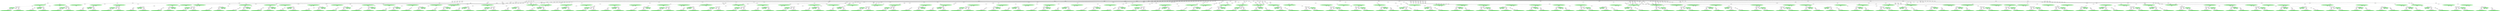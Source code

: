 strict digraph "reflow flowgraph sha256:5c4fb1fca2f12e5c7d082d064e082c85b936137baea024c2d81a2cdb64ae5947" {
// Node definitions.
"000ceeab-val-";
"0015743f-val-";
"00238322-extern-n100.r03.s059.Main.cp_out_file-s3://niema-test/n100/r03/n100.r03.s059.tar.gz" [
fillcolor=green
style=filled
];
"0037d9d0-val-";
"005b5cef-val-";
"008409ae-val-";
"008c24c1-coerce-n100.r03.s080.Main.fq2";
"00b75902-val-";
"00f2f17c-extern-n100.r03.s063.Main.cp_out_file-s3://niema-test/n100/r03/n100.r03.s063.tar.gz" [
fillcolor=green
style=filled
];
"015757b0-val-";
"016047f0-val-";
"01b3744e-val-";
"01cc23c7-val-";
"01d6a139-coerce-n100.r03.s012.Main.out_file";
"01da1a65-val-";
"0206b650-val-";
"0211e4f0-intern-n100.r03.s019.Main.fq1-s3://niema-test/n100/r03/n100.r03.s019_R1.fastq" [
fillcolor=green
style=filled
];
"026434ad-val-";
"03178168-intern-n100.r03.s059.Main.fq2-s3://niema-test/n100/r03/n100.r03.s059_R2.fastq" [
fillcolor=green
style=filled
];
"031fd94a-intern-n100.r03.s079.Main.fq1-s3://niema-test/n100/r03/n100.r03.s079_R1.fastq" [
fillcolor=green
style=filled
];
"03373dfe-coerce-n100.r03.s055.Main.fq1";
"03adea93-intern-n100.r03.s044.Main.fq2-s3://niema-test/n100/r03/n100.r03.s044_R2.fastq" [
fillcolor=green
style=filled
];
"03b1ccf3-val-";
"03cd5626-val-";
"04052fcd-coerce-n100.r03.s070.Main.out_file";
"040ac57d-val-";
"041272d7-intern-n100.r03.s099.Main.fq1-s3://niema-test/n100/r03/n100.r03.s099_R1.fastq" [
fillcolor=green
style=filled
];
"0423a3e1-val-";
"047b4278-val-";
"04cd4d11-val-";
"0519d88c-intern-n100.r03.s063.Main.fq2-s3://niema-test/n100/r03/n100.r03.s063_R2.fastq" [
fillcolor=green
style=filled
];
"051ae47d-val-";
"052d7d9d-val-";
"053e85bd-coerce-n100.r03.s013.Main.fq1";
"054448ad-val-";
"056fb97a-extern-n100.r03.s064.Main.cp_out_file-s3://niema-test/n100/r03/n100.r03.s064.tar.gz" [
fillcolor=green
style=filled
];
"058e6741-val-";
"05b85e3d-coerce-n100.r03.s100.Main.fq2";
"05e2f24d-val-";
"05f95fb7-val-";
"0619b262-coerce-n100.r03.s007.Main.fq2";
"062ec948-exec-n100.r03.s083.Main.out_file" [
fillcolor=green
style=filled
];
"0674455d-coerce-n100.r03.s063.Main.fq1";
"06870cf3-val-";
"069148cf-intern-n100.r03.s048.Main.fq1-s3://niema-test/n100/r03/n100.r03.s048_R1.fastq" [
fillcolor=green
style=filled
];
"06b81a8d-val-";
"06cd7cd7-extern-n100.r03.s071.Main.cp_out_file-s3://niema-test/n100/r03/n100.r03.s071.tar.gz" [
fillcolor=green
style=filled
];
"06ed5171-val-";
"0703ada5-val-";
"07437ca6-val-";
"0779a138-coerce-n100.r03.s032.Main.fq1";
"078b957b-val-";
"0798bf93-val-";
"07a0a383-val-";
"07d04bee-coerce-n100.r03.s024.Main.out_file";
"07f0b640-val-";
"0847a435-intern-n100.r03.s036.Main.fq2-s3://niema-test/n100/r03/n100.r03.s036_R2.fastq" [
fillcolor=green
style=filled
];
"084f0d0c-val-";
"086331b5-extern-n100.r03.s067.Main.cp_out_file-s3://niema-test/n100/r03/n100.r03.s067.tar.gz" [
fillcolor=green
style=filled
];
"086dac46-val-";
"08a23c2d-val-";
"08b872bd-coerce-n100.r03.s100.Main.fq1";
"08ed420c-coerce-n100.r03.s081.Main.fq2";
"08f96bc6-val-";
"095a05eb-val-";
"099643f3-val-";
"0998c8f7-coerce-n100.r03.s072.Main.out_file";
"0999fd94-extern-n100.r03.s028.Main.cp_out_file-s3://niema-test/n100/r03/n100.r03.s028.tar.gz" [
fillcolor=green
style=filled
];
"09a7e79b-val-";
"09acae78-val-";
"09b30e44-val-";
"09baf597-coerce-n100.r03.s018.Main.out_file";
"09e5ba48-val-";
"09f304ae-val-";
"0a0e0e1f-extern-n100.r03.s033.Main.cp_out_file-s3://niema-test/n100/r03/n100.r03.s033.tar.gz" [
fillcolor=green
style=filled
];
"0a4fce86-intern-n100.r03.s066.Main.fq2-s3://niema-test/n100/r03/n100.r03.s066_R2.fastq" [
fillcolor=green
style=filled
];
"0a557407-intern-n100.r03.s074.Main.fq1-s3://niema-test/n100/r03/n100.r03.s074_R1.fastq" [
fillcolor=green
style=filled
];
"0a91808c-val-";
"0ab48342-coerce-n100.r03.s014.Main.out_file";
"0af2cbf6-val-";
"0b1274d1-val-";
"0b49d0fa-val-";
"0b6a560c-val-";
"0b6a6750-coerce-n100.r03.s071.Main.fq1";
"0b885060-val-";
"0b921400-val-";
"0c087936-val-";
"0c3decaf-val-";
"0c624997-val-";
"0c8958ff-val-";
"0d4c0228-intern-n100.r03.s070.Main.fq1-s3://niema-test/n100/r03/n100.r03.s070_R1.fastq" [
fillcolor=green
style=filled
];
"0d79f720-val-";
"0de626d8-val-";
"0e219725-intern-n100.r03.s021.Main.fq2-s3://niema-test/n100/r03/n100.r03.s021_R2.fastq" [
fillcolor=green
style=filled
];
"0e52c0b9-val-";
"0e54ff00-val-";
"0ea7e659-val-";
"0ea80a0b-val-";
"0ecf6d68-val-";
"0edd3332-intern-n100.r03.s080.Main.fq1-s3://niema-test/n100/r03/n100.r03.s080_R1.fastq" [
fillcolor=green
style=filled
];
"0edf4e75-val-";
"0f1070f4-val-";
"0f53e5dd-val-";
"0f571391-val-";
"0f79e5ae-val-";
"0f7fd7e5-val-";
"0fba3d25-val-";
"0fe6b463-val-";
"0fee3bf1-val-";
"100eab84-val-";
"1059b015-val-";
"106a7003-val-";
"10e41a70-intern-n100.r03.s010.Main.fq1-s3://niema-test/n100/r03/n100.r03.s010_R1.fastq" [
fillcolor=green
style=filled
];
"10fb541d-val-";
"1104c35f-coerce-n100.r03.s061.Main.fq2";
"1114e53b-val-";
"117c8e4c-val-";
"11ba24ab-val-";
"11c8a9f7-coerce-n100.r03.s016.Main.out_file";
"11d1ca19-val-";
"11eb7539-val-";
"121c246d-val-";
"1225fa03-val-";
"12745b0a-val-";
"1291ea4a-coerce-n100.r03.s044.Main.out_file";
"12b846cf-exec-n100.r03.s031.Main.out_file" [
fillcolor=green
style=filled
];
"1315ec10-val-";
"132362bb-val-";
"13424ad8-exec-n100.r03.s081.Main.out_file" [
fillcolor=green
style=filled
];
"138cff14-intern-n100.r03.s012.Main.fq1-s3://niema-test/n100/r03/n100.r03.s012_R1.fastq" [
fillcolor=green
style=filled
];
"138d0bf9-intern-n100.r03.s097.Main.fq2-s3://niema-test/n100/r03/n100.r03.s097_R2.fastq" [
fillcolor=green
style=filled
];
"138e0510-val-";
"13a77643-val-";
"13c9009b-coerce-n100.r03.s067.Main.fq2";
"13caf664-val-";
"13e48d95-intern-n100.r03.s078.Main.fq2-s3://niema-test/n100/r03/n100.r03.s078_R2.fastq" [
fillcolor=green
style=filled
];
"140004e2-coerce-n100.r03.s069.Main.out_file";
"14183c70-extern-n100.r03.s006.Main.cp_out_file-s3://niema-test/n100/r03/n100.r03.s006.tar.gz" [
fillcolor=green
style=filled
];
"1437a871-val-";
"1481c528-val-";
"14d0b9ff-val-";
"14e32db2-val-";
"14f7a0ce-val-";
"15179532-val-";
"1567b188-val-";
"15829e20-intern-n100.r03.s027.Main.fq1-s3://niema-test/n100/r03/n100.r03.s027_R1.fastq" [
fillcolor=green
style=filled
];
"159f3125-exec-n100.r03.s028.Main.out_file" [
fillcolor=green
style=filled
];
"15dc681d-val-";
"16036d8c-val-";
"1658b819-coerce-n100.r03.s013.Main.out_file";
"16962333-val-";
"169705ac-coerce-n100.r03.s032.Main.out_file";
"169b8639-val-";
"16a1cb3b-val-";
"16b7e938-val-";
"16fef244-val-";
"1708ec70-extern-n100.r03.s062.Main.cp_out_file-s3://niema-test/n100/r03/n100.r03.s062.tar.gz" [
fillcolor=green
style=filled
];
"17777636-val-";
"17bef574-exec-n100.r03.s064.Main.out_file" [
fillcolor=green
style=filled
];
"17d6dd98-val-";
"17dd4d41-val-";
"182341d0-val-";
"18a701f5-val-";
"18cb2afe-val-";
"18e0e559-val-";
"19151797-val-";
"192b443a-val-";
"1935a627-val-";
"19755b71-val-";
"197b2669-coerce-n100.r03.s029.Main.fq2";
"19b6192c-val-";
"19de5951-val-";
"1a780036-val-";
"1aa8e12b-exec-n100.r03.s079.Main.out_file" [
fillcolor=green
style=filled
];
"1acfa42f-val-";
"1ae774d3-val-";
"1b16344d-intern-n100.r03.s022.Main.fq2-s3://niema-test/n100/r03/n100.r03.s022_R2.fastq" [
fillcolor=green
style=filled
];
"1b37ab65-val-";
"1b488042-val-";
"1b557645-intern-n100.r03.s043.Main.fq1-s3://niema-test/n100/r03/n100.r03.s043_R1.fastq" [
fillcolor=green
style=filled
];
"1b889d4d-coerce-n100.r03.s044.Main.fq2";
"1b91b876-val-";
"1ba1ef41-val-";
"1ba2f321-coerce-n100.r03.s095.Main.out_file";
"1ba9adf9-val-";
"1baf5846-extern-n100.r03.s094.Main.cp_out_file-s3://niema-test/n100/r03/n100.r03.s094.tar.gz" [
fillcolor=green
style=filled
];
"1c3b6ad1-coerce-n100.r03.s064.Main.fq1";
"1c449cb1-val-";
"1c5d9b2d-coerce-n100.r03.s092.Main.fq2";
"1cd2956b-coerce-n100.r03.s079.Main.fq2";
"1cf795ec-coerce-n100.r03.s033.Main.fq2";
"1d05b905-val-";
"1d1ddaf2-val-";
"1d5f3459-val-";
"1d6055e2-extern-n100.r03.s049.Main.cp_out_file-s3://niema-test/n100/r03/n100.r03.s049.tar.gz" [
fillcolor=green
style=filled
];
"1d7678b0-val-";
"1d998401-val-";
"1dbcce91-val-";
"1ddaef61-val-";
"1dfa888c-intern-n100.r03.s028.Main.fq2-s3://niema-test/n100/r03/n100.r03.s028_R2.fastq" [
fillcolor=green
style=filled
];
"1dfb9a4b-val-";
"1dfeb029-coerce-n100.r03.s084.Main.fq1";
"1e02c140-val-";
"1e078488-exec-n100.r03.s037.Main.out_file" [
fillcolor=green
style=filled
];
"1e125f2d-coerce-n100.r03.s021.Main.fq1";
"1e80c077-intern-n100.r03.s060.Main.fq1-s3://niema-test/n100/r03/n100.r03.s060_R1.fastq" [
fillcolor=green
style=filled
];
"1e970a29-val-";
"1ea7c425-exec-n100.r03.s063.Main.out_file" [
fillcolor=green
style=filled
];
"1eb5833c-intern-n100.r03.s094.Main.fq1-s3://niema-test/n100/r03/n100.r03.s094_R1.fastq" [
fillcolor=green
style=filled
];
"1ec3fac2-val-";
"1edb553e-coerce-n100.r03.s078.Main.fq1";
"1ef028b2-val-";
"1f02d736-intern-n100.r03.s071.Main.fq1-s3://niema-test/n100/r03/n100.r03.s071_R1.fastq" [
fillcolor=green
style=filled
];
"1f0f8fe3-intern-n100.r03.s042.Main.fq2-s3://niema-test/n100/r03/n100.r03.s042_R2.fastq" [
fillcolor=green
style=filled
];
"1f1b49a6-val-";
"1f32e502-val-";
"1f41caab-intern-n100.r03.s037.Main.fq2-s3://niema-test/n100/r03/n100.r03.s037_R2.fastq" [
fillcolor=green
style=filled
];
"1f567d1b-val-";
"1f71c589-exec-n100.r03.s055.Main.out_file" [
fillcolor=green
style=filled
];
"1f959749-val-";
"1fcb2038-val-";
"1fcf615c-val-";
"2025231f-coerce-n100.r03.s090.Main.fq2";
"2029f19c-val-";
"2091609e-coerce-n100.r03.s017.Main.fq2";
"211988e7-val-";
"21330cc9-val-";
"213b5afb-exec-n100.r03.s050.Main.out_file" [
fillcolor=green
style=filled
];
"214df46e-intern-n100.r03.s019.Main.fq2-s3://niema-test/n100/r03/n100.r03.s019_R2.fastq" [
fillcolor=green
style=filled
];
"215bd9a3-val-";
"215f66e5-coerce-n100.r03.s001.Main.out_file";
"21b4e079-coerce-n100.r03.s072.Main.fq1";
"21eeaeb4-intern-n100.r03.s025.Main.fq1-s3://niema-test/n100/r03/n100.r03.s025_R1.fastq" [
fillcolor=green
style=filled
];
"21fcff81-coerce-n100.r03.s076.Main.out_file";
"222c728f-val-";
"224dd0ec-val-";
"226d0154-extern-n100.r03.s056.Main.cp_out_file-s3://niema-test/n100/r03/n100.r03.s056.tar.gz" [
fillcolor=green
style=filled
];
"227ab454-extern-n100.r03.s021.Main.cp_out_file-s3://niema-test/n100/r03/n100.r03.s021.tar.gz" [
fillcolor=green
style=filled
];
"229aa385-val-";
"229ac78a-val-";
"229dedab-val-";
"22f346b4-coerce-n100.r03.s028.Main.fq2";
"23074423-val-";
"235bfaa0-val-";
"239aa1ab-val-";
"240ec436-val-";
"24111ffb-intern-n100.r03.s014.Main.fq2-s3://niema-test/n100/r03/n100.r03.s014_R2.fastq" [
fillcolor=green
style=filled
];
"241bd256-val-";
"24227a83-val-";
"24c3f146-val-";
"24db9332-val-";
"24e1a518-coerce-n100.r03.s079.Main.out_file";
"250ebac9-exec-n100.r03.s045.Main.out_file" [
fillcolor=green
style=filled
];
"2512f17d-coerce-n100.r03.s068.Main.fq1";
"2542a072-val-";
"254abbd4-val-";
"25541d31-val-";
"255a5a39-val-";
"257824ab-val-";
"258a391f-val-";
"25ae8d33-coerce-n100.r03.s059.Main.out_file";
"25f6912b-intern-n100.r03.s084.Main.fq2-s3://niema-test/n100/r03/n100.r03.s084_R2.fastq" [
fillcolor=green
style=filled
];
"264f70f1-val-";
"26596d0b-val-";
"2678b2b6-intern-n100.r03.s003.Main.fq1-s3://niema-test/n100/r03/n100.r03.s003_R1.fastq" [
fillcolor=green
style=filled
];
"268c174d-val-";
"26d7211a-val-";
"26e0bbdd-val-";
"27609192-val-";
"28337d52-coerce-n100.r03.s068.Main.out_file";
"284fb1a1-val-";
"28aef52e-extern-n100.r03.s014.Main.cp_out_file-s3://niema-test/n100/r03/n100.r03.s014.tar.gz" [
fillcolor=green
style=filled
];
"28ea8f85-val-";
"2905fd74-val-";
"2929ccb9-val-";
"2977c686-coerce-n100.r03.s053.Main.fq2";
"29867b33-exec-n100.r03.s013.Main.out_file" [
fillcolor=green
style=filled
];
"29a8d1d8-intern-n100.r03.s049.Main.fq1-s3://niema-test/n100/r03/n100.r03.s049_R1.fastq" [
fillcolor=green
style=filled
];
"29b31376-coerce-n100.r03.s007.Main.out_file";
"29e63386-val-";
"2a0ef3e6-coerce-n100.r03.s089.Main.fq1";
"2a384b9e-coerce-n100.r03.s049.Main.out_file";
"2a430e51-intern-n100.r03.s018.Main.fq1-s3://niema-test/n100/r03/n100.r03.s018_R1.fastq" [
fillcolor=green
style=filled
];
"2a4b10c6-val-";
"2a52154d-intern-n100.r03.s057.Main.fq2-s3://niema-test/n100/r03/n100.r03.s057_R2.fastq" [
fillcolor=green
style=filled
];
"2a59dc45-coerce-n100.r03.s091.Main.out_file";
"2a5cf327-val-";
"2a714576-val-";
"2a71f5b4-val-";
"2a7b8cd6-val-";
"2a8a451e-intern-n100.r03.s084.Main.fq1-s3://niema-test/n100/r03/n100.r03.s084_R1.fastq" [
fillcolor=green
style=filled
];
"2aa1abc8-coerce-n100.r03.s098.Main.out_file";
"2ab86576-extern-n100.r03.s087.Main.cp_out_file-s3://niema-test/n100/r03/n100.r03.s087.tar.gz" [
fillcolor=green
style=filled
];
"2ab9840b-intern-n100.r03.s038.Main.fq2-s3://niema-test/n100/r03/n100.r03.s038_R2.fastq" [
fillcolor=green
style=filled
];
"2ac719fa-exec-n100.r03.s016.Main.out_file" [
fillcolor=green
style=filled
];
"2ad3a94f-val-";
"2b85f66b-val-";
"2b9a26fd-val-";
"2bf8ca35-coerce-n100.r03.s047.Main.fq2";
"2c19fca0-val-";
"2c3255e9-val-";
"2c3efb6c-coerce-n100.r03.s071.Main.fq2";
"2c77f854-val-";
"2c7a1938-val-";
"2c8714ea-val-";
"2c87d01b-intern-n100.r03.s075.Main.fq2-s3://niema-test/n100/r03/n100.r03.s075_R2.fastq" [
fillcolor=green
style=filled
];
"2ca3e493-val-";
"2cc6d135-val-";
"2cec23de-exec-n100.r03.s042.Main.out_file" [
fillcolor=green
style=filled
];
"2cf5ae26-intern-n100.r03.s081.Main.fq2-s3://niema-test/n100/r03/n100.r03.s081_R2.fastq" [
fillcolor=green
style=filled
];
"2d094310-val-";
"2d40d322-val-";
"2d495d2f-val-";
"2d6cc965-coerce-n100.r03.s004.Main.out_file";
"2d9b178b-val-";
"2d9dec6d-coerce-n100.r03.s099.Main.fq2";
"2dd0ff1a-val-";
"2dddec26-coerce-n100.r03.s027.Main.fq1";
"2dfb560a-val-";
"2e118ecd-val-";
"2e3ee00e-val-";
"2e5547b7-val-";
"2e8076bd-val-";
"2ee57b1f-val-";
"2ef826bd-val-";
"2f0bd155-val-";
"2f2e163f-val-";
"2f3388c7-val-";
"2f3ba3a7-val-";
"2f55a639-val-";
"2f9b5878-val-";
"2faa53b9-coerce-n100.r03.s073.Main.out_file";
"2fdbe71a-val-";
"2fe46718-val-";
"300516db-coerce-n100.r03.s039.Main.fq1";
"30593c53-val-";
"308073fe-val-";
"30c3a78c-val-";
"30cc9527-val-";
"310877a4-intern-n100.r03.s011.Main.fq1-s3://niema-test/n100/r03/n100.r03.s011_R1.fastq" [
fillcolor=green
style=filled
];
"311367fa-val-";
"312cd1a6-val-";
"31a0621a-val-";
"31b3486a-val-";
"31caea36-coerce-n100.r03.s087.Main.fq1";
"3207369c-coerce-n100.r03.s098.Main.fq1";
"3219e4ea-val-";
"3231a9e6-val-";
"3275e076-val-";
"329eb11a-val-";
"331c22a3-val-";
"332ad041-val-";
"337f7d90-val-";
"339ce79b-coerce-n100.r03.s028.Main.out_file";
"34520b39-exec-n100.r03.s074.Main.out_file" [
fillcolor=green
style=filled
];
"34649f82-val-";
"346f035f-coerce-n100.r03.s002.Main.out_file";
"347e1d8b-coerce-n100.r03.s034.Main.fq1";
"349aa54b-val-";
"34c0742e-coerce-n100.r03.s067.Main.out_file";
"3523219a-exec-n100.r03.s012.Main.out_file" [
fillcolor=green
style=filled
];
"3523446c-val-";
"353f42be-val-";
"3543a483-val-";
"3586fef0-intern-n100.r03.s057.Main.fq1-s3://niema-test/n100/r03/n100.r03.s057_R1.fastq" [
fillcolor=green
style=filled
];
"3597575a-val-";
"35a099fd-val-";
"35c3e109-val-";
"35f3384a-val-";
"361a1858-val-";
"3634f320-extern-n100.r03.s057.Main.cp_out_file-s3://niema-test/n100/r03/n100.r03.s057.tar.gz" [
fillcolor=green
style=filled
];
"364e73fe-intern-n100.r03.s093.Main.fq1-s3://niema-test/n100/r03/n100.r03.s093_R1.fastq" [
fillcolor=green
style=filled
];
"368edace-val-";
"36add331-coerce-n100.r03.s091.Main.fq2";
"36c6acf3-val-";
"36e89c72-val-";
"36fb3e2f-coerce-n100.r03.s067.Main.fq1";
"36fda3f3-extern-n100.r03.s097.Main.cp_out_file-s3://niema-test/n100/r03/n100.r03.s097.tar.gz" [
fillcolor=green
style=filled
];
"37201775-val-";
"3750a14b-coerce-n100.r03.s023.Main.fq2";
"3754626f-coerce-n100.r03.s031.Main.out_file";
"37a5749d-val-";
"37ac37c3-val-";
"37ad2c6e-val-";
"37b2ba54-coerce-n100.r03.s025.Main.out_file";
"37be9780-coerce-n100.r03.s010.Main.fq2";
"37de4f78-val-";
"3816e5c5-exec-n100.r03.s043.Main.out_file" [
fillcolor=green
style=filled
];
"3842668c-extern-n100.r03.s016.Main.cp_out_file-s3://niema-test/n100/r03/n100.r03.s016.tar.gz" [
fillcolor=green
style=filled
];
"3857dd67-exec-n100.r03.s095.Main.out_file" [
fillcolor=green
style=filled
];
"38738e73-coerce-n100.r03.s075.Main.out_file";
"38d6ff29-val-";
"38efa993-val-";
"391e2ebc-intern-n100.r03.s033.Main.fq2-s3://niema-test/n100/r03/n100.r03.s033_R2.fastq" [
fillcolor=green
style=filled
];
"39212dbe-val-";
"393b715c-val-";
"39424edb-intern-n100.r03.s074.Main.fq2-s3://niema-test/n100/r03/n100.r03.s074_R2.fastq" [
fillcolor=green
style=filled
];
"397cf7de-coerce-n100.r03.s066.Main.fq1";
"397e7b75-intern-n100.r03.s055.Main.fq2-s3://niema-test/n100/r03/n100.r03.s055_R2.fastq" [
fillcolor=green
style=filled
];
"398f523f-extern-n100.r03.s088.Main.cp_out_file-s3://niema-test/n100/r03/n100.r03.s088.tar.gz" [
fillcolor=green
style=filled
];
"3992e819-val-";
"3a014465-val-";
"3a2c7b83-val-";
"3a3816e3-extern-n100.r03.s083.Main.cp_out_file-s3://niema-test/n100/r03/n100.r03.s083.tar.gz" [
fillcolor=green
style=filled
];
"3a3f57f4-val-";
"3a98f440-val-";
"3aa6321a-val-";
"3aa8c294-val-";
"3abe7efe-exec-n100.r03.s086.Main.out_file" [
fillcolor=green
style=filled
];
"3ad73293-coerce-n100.r03.s012.Main.fq1";
"3b0c80f4-val-";
"3b15b6da-intern-n100.r03.s031.Main.fq2-s3://niema-test/n100/r03/n100.r03.s031_R2.fastq" [
fillcolor=green
style=filled
];
"3b22261c-val-";
"3b2e55c0-val-";
"3b7bfd36-val-";
"3b9b702d-val-";
"3bac5b7e-coerce-n100.r03.s046.Main.fq2";
"3bcdb2d4-val-";
"3bdc8309-val-";
"3be0544d-exec-n100.r03.s024.Main.out_file" [
fillcolor=green
style=filled
];
"3be8a099-intern-n100.r03.s059.Main.fq1-s3://niema-test/n100/r03/n100.r03.s059_R1.fastq" [
fillcolor=green
style=filled
];
"3bfc367c-val-";
"3bfe1b99-val-";
"3c376d9e-val-";
"3c3945b5-val-";
"3c754362-val-";
"3c9c1834-val-";
"3cd35634-extern-n100.r03.s092.Main.cp_out_file-s3://niema-test/n100/r03/n100.r03.s092.tar.gz" [
fillcolor=green
style=filled
];
"3cea9f73-val-";
"3d1849c6-val-";
"3d187849-val-";
"3d35ffdc-val-";
"3d4b759b-val-";
"3d4ece28-exec-n100.r03.s004.Main.out_file" [
fillcolor=green
style=filled
];
"3d5ed661-coerce-n100.r03.s074.Main.fq2";
"3d6dd5ab-coerce-n100.r03.s036.Main.out_file";
"3db33d29-val-";
"3dbb2a04-val-";
"3dff5297-val-";
"3ea1d560-val-";
"3eae5ca2-val-";
"3ed8bff5-intern-n100.r03.s053.Main.fq2-s3://niema-test/n100/r03/n100.r03.s053_R2.fastq" [
fillcolor=green
style=filled
];
"3efe2795-coerce-n100.r03.s096.Main.fq1";
"3f44720c-val-";
"3f5a9890-val-";
"3fa617b6-val-";
"3fab2aa9-intern-n100.r03.s003.Main.fq2-s3://niema-test/n100/r03/n100.r03.s003_R2.fastq" [
fillcolor=green
style=filled
];
"3fb39856-coerce-n100.r03.s074.Main.fq1";
"3fc184ce-val-";
"3fd8b762-val-";
"3fd96baa-val-";
"3ffef1ae-val-";
"401b993e-val-";
"4031beaf-val-";
"4058582b-intern-n100.r03.s068.Main.fq2-s3://niema-test/n100/r03/n100.r03.s068_R2.fastq" [
fillcolor=green
style=filled
];
"40986c40-extern-n100.r03.s085.Main.cp_out_file-s3://niema-test/n100/r03/n100.r03.s085.tar.gz" [
fillcolor=green
style=filled
];
"40e0a2bf-intern-n100.r03.s018.Main.fq2-s3://niema-test/n100/r03/n100.r03.s018_R2.fastq" [
fillcolor=green
style=filled
];
"4107e29a-val-";
"412ccf03-val-";
"41472045-intern-n100.r03.s096.Main.fq2-s3://niema-test/n100/r03/n100.r03.s096_R2.fastq" [
fillcolor=green
style=filled
];
"414a1f0d-val-";
"41d50479-val-";
"41d7dc2a-exec-n100.r03.s059.Main.out_file" [
fillcolor=green
style=filled
];
"41e2ec54-intern-n100.r03.s096.Main.fq1-s3://niema-test/n100/r03/n100.r03.s096_R1.fastq" [
fillcolor=green
style=filled
];
"4249f3de-val-";
"42655cf0-val-";
"4277a402-val-";
"4278ad39-val-";
"42858c3d-val-";
"42a11930-val-";
"42d5362c-intern-n100.r03.s076.Main.fq1-s3://niema-test/n100/r03/n100.r03.s076_R1.fastq" [
fillcolor=green
style=filled
];
"430b2384-val-";
"430d5ac7-val-";
"43415d33-val-";
"4352db43-val-";
"435ad1c6-val-";
"435cf59a-val-";
"43c52bbb-coerce-n100.r03.s086.Main.out_file";
"43c60a97-coerce-n100.r03.s100.Main.out_file";
"43dd4575-val-";
"43e1778d-coerce-n100.r03.s054.Main.fq1";
"43f89682-val-";
"441df818-val-";
"4472152a-val-";
"44b22fec-val-";
"44be7602-val-";
"44bfe733-coerce-n100.r03.s017.Main.fq1";
"44e5bc3b-val-";
"4506631c-extern-n100.r03.s050.Main.cp_out_file-s3://niema-test/n100/r03/n100.r03.s050.tar.gz" [
fillcolor=green
style=filled
];
"450bcd3a-val-";
"45210891-coerce-n100.r03.s094.Main.fq2";
"4598a5ec-val-";
"459a5ce4-intern-n100.r03.s064.Main.fq2-s3://niema-test/n100/r03/n100.r03.s064_R2.fastq" [
fillcolor=green
style=filled
];
"459eaa99-val-";
"45d7b2eb-coerce-n100.r03.s074.Main.out_file";
"45fcf0b8-val-";
"465a6542-val-";
"46aa449b-val-";
"46b547c0-exec-n100.r03.s097.Main.out_file" [
fillcolor=green
style=filled
];
"473d22e3-val-";
"47420793-exec-n100.r03.s021.Main.out_file" [
fillcolor=green
style=filled
];
"474a2a64-coerce-n100.r03.s088.Main.out_file";
"4758d48e-coerce-n100.r03.s062.Main.fq1";
"475c7b2c-val-";
"4779f279-val-";
"478a4fa3-val-";
"478d673c-val-";
"47a24d76-val-";
"47ab0716-val-";
"47c0d7e4-val-";
"4853c0a9-val-";
"485c743c-val-";
"489151ab-coerce-n100.r03.s098.Main.fq2";
"48ae219b-val-";
"48cc34b5-val-";
"48ffbfa9-coerce-n100.r03.s058.Main.out_file";
"49392510-val-";
"495fe4de-val-";
"49826fd6-val-";
"49d61700-val-";
"49f2b732-val-";
"49f9ddb0-val-";
"4a48fd86-extern-n100.r03.s076.Main.cp_out_file-s3://niema-test/n100/r03/n100.r03.s076.tar.gz" [
fillcolor=green
style=filled
];
"4a787570-val-";
"4a7a61fd-coerce-n100.r03.s039.Main.fq2";
"4ab31aec-val-";
"4acc2110-coerce-n100.r03.s016.Main.fq2";
"4ae9be45-val-";
"4aea702b-intern-n100.r03.s026.Main.fq1-s3://niema-test/n100/r03/n100.r03.s026_R1.fastq" [
fillcolor=green
style=filled
];
"4b33d566-val-";
"4c09c532-val-";
"4c27afb7-val-";
"4c3a10bc-extern-n100.r03.s081.Main.cp_out_file-s3://niema-test/n100/r03/n100.r03.s081.tar.gz" [
fillcolor=green
style=filled
];
"4c9cd7de-intern-n100.r03.s049.Main.fq2-s3://niema-test/n100/r03/n100.r03.s049_R2.fastq" [
fillcolor=green
style=filled
];
"4ca56d6f-val-";
"4cbe744d-intern-n100.r03.s073.Main.fq2-s3://niema-test/n100/r03/n100.r03.s073_R2.fastq" [
fillcolor=green
style=filled
];
"4d175267-val-";
"4d1ea2d7-val-";
"4d8c085f-val-";
"4da45c76-val-";
"4dc9ef39-extern-n100.r03.s052.Main.cp_out_file-s3://niema-test/n100/r03/n100.r03.s052.tar.gz" [
fillcolor=green
style=filled
];
"4dddb079-val-";
"4dfce054-exec-n100.r03.s049.Main.out_file" [
fillcolor=green
style=filled
];
"4e159712-val-";
"4e2953f3-val-";
"4e4c492b-val-";
"4e7cb74c-coerce-n100.r03.s061.Main.fq1";
"4edee3d3-val-";
"4ee60ac6-val-";
"4f343239-coerce-n100.r03.s042.Main.fq2";
"4f71a2ec-coerce-n100.r03.s040.Main.out_file";
"4fad00d2-val-";
"5057bacf-intern-n100.r03.s087.Main.fq2-s3://niema-test/n100/r03/n100.r03.s087_R2.fastq" [
fillcolor=green
style=filled
];
"50aef4b4-val-";
"50d13d20-val-";
"5113b8cf-extern-n100.r03.s027.Main.cp_out_file-s3://niema-test/n100/r03/n100.r03.s027.tar.gz" [
fillcolor=green
style=filled
];
"511c845b-coerce-n100.r03.s050.Main.out_file";
"511fdf49-val-";
"5123e26a-val-";
"514f03dc-val-";
"515c2f62-coerce-n100.r03.s010.Main.out_file";
"518571cf-val-";
"51908f0c-intern-n100.r03.s046.Main.fq1-s3://niema-test/n100/r03/n100.r03.s046_R1.fastq" [
fillcolor=green
style=filled
];
"51b343c7-val-";
"51c2ce55-val-";
"51d2c434-val-";
"520a1fb5-val-";
"5253c9c5-val-";
"52634fb8-val-";
"528c56c9-val-";
"529de31d-val-";
"52b69b3c-val-";
"52f045bd-val-";
"5306ebb2-val-";
"531faab0-exec-n100.r03.s054.Main.out_file" [
fillcolor=green
style=filled
];
"5369e205-val-";
"5383b1cf-val-";
"538b04d4-intern-n100.r03.s051.Main.fq2-s3://niema-test/n100/r03/n100.r03.s051_R2.fastq" [
fillcolor=green
style=filled
];
"53a4a928-coerce-n100.r03.s089.Main.out_file";
"53b9d821-val-";
"53f15bbb-exec-n100.r03.s080.Main.out_file" [
fillcolor=green
style=filled
];
"5408b8f7-val-";
"5419f643-coerce-n100.r03.s035.Main.out_file";
"541eaec6-val-";
"547765d2-val-";
"54fdbcc0-val-";
"5503ba71-val-";
"551cb39d-val-";
"552297d2-val-";
"55278fd3-val-";
"554bba99-coerce-n100.r03.s017.Main.out_file";
"554f5656-val-";
"55837579-val-";
"55a8e47c-val-";
"55d39af8-val-";
"56168040-exec-n100.r03.s032.Main.out_file" [
fillcolor=green
style=filled
];
"56270e22-extern-n100.r03.s025.Main.cp_out_file-s3://niema-test/n100/r03/n100.r03.s025.tar.gz" [
fillcolor=green
style=filled
];
"5635a952-val-";
"5647eef7-coerce-n100.r03.s040.Main.fq2";
"56533350-coerce-n100.r03.s045.Main.fq1";
"566a2d2c-val-";
"5674a1f5-val-";
"5729da2b-extern-n100.r03.s098.Main.cp_out_file-s3://niema-test/n100/r03/n100.r03.s098.tar.gz" [
fillcolor=green
style=filled
];
"575fa3a6-val-";
"5766a78d-val-";
"578dd731-val-";
"57c99c72-coerce-n100.r03.s078.Main.fq2";
"57ee375f-val-";
"5813787f-coerce-n100.r03.s001.Main.fq2";
"585afb00-val-";
"5863eba0-val-";
"587d8675-val-";
"58bbb487-coerce-n100.r03.s011.Main.fq1";
"58d6b93d-val-";
"58ddee63-coerce-n100.r03.s077.Main.out_file";
"596285ad-extern-n100.r03.s026.Main.cp_out_file-s3://niema-test/n100/r03/n100.r03.s026.tar.gz" [
fillcolor=green
style=filled
];
"597de06f-extern-n100.r03.s023.Main.cp_out_file-s3://niema-test/n100/r03/n100.r03.s023.tar.gz" [
fillcolor=green
style=filled
];
"5985d13b-val-";
"59941958-val-";
"59b28529-val-";
"59bbe4fd-intern-n100.r03.s062.Main.fq2-s3://niema-test/n100/r03/n100.r03.s062_R2.fastq" [
fillcolor=green
style=filled
];
"59c575ab-val-";
"59d56669-val-";
"5a1c0e4d-intern-n100.r03.s004.Main.fq1-s3://niema-test/n100/r03/n100.r03.s004_R1.fastq" [
fillcolor=green
style=filled
];
"5a48093d-val-";
"5a58d597-val-";
"5aa0b745-coerce-n100.r03.s097.Main.fq1";
"5ae2aecd-coerce-n100.r03.s034.Main.fq2";
"5ae9b7e9-exec-n100.r03.s088.Main.out_file" [
fillcolor=green
style=filled
];
"5b27ebaf-val-";
"5b7efe96-val-";
"5ba6cd52-coerce-n100.r03.s097.Main.out_file";
"5ba76c82-val-";
"5bb689d7-val-";
"5bb85ca4-coerce-n100.r03.s099.Main.out_file";
"5be98594-val-";
"5bfaf402-val-";
"5c00f2b5-val-";
"5c040765-val-";
"5c1de485-val-";
"5c6c1daa-coerce-n100.r03.s076.Main.fq1";
"5cb9acbb-coerce-n100.r03.s064.Main.fq2";
"5cbb098d-val-";
"5cc7fd61-intern-n100.r03.s068.Main.fq1-s3://niema-test/n100/r03/n100.r03.s068_R1.fastq" [
fillcolor=green
style=filled
];
"5cdd4ba3-val-";
"5cf62c8a-coerce-n100.r03.s064.Main.out_file";
"5d6ac615-val-";
"5d7483be-val-";
"5d78d6cf-val-";
"5d916fac-intern-n100.r03.s092.Main.fq2-s3://niema-test/n100/r03/n100.r03.s092_R2.fastq" [
fillcolor=green
style=filled
];
"5da1d6e6-val-";
"5dc5835e-val-";
"5e2cc6ee-exec-n100.r03.s051.Main.out_file" [
fillcolor=green
style=filled
];
"5e41fc3d-val-";
"5e4c5a1d-val-";
"5e5a4880-coerce-n100.r03.s014.Main.fq1";
"5e8963f8-val-";
"5e91a45b-intern-n100.r03.s071.Main.fq2-s3://niema-test/n100/r03/n100.r03.s071_R2.fastq" [
fillcolor=green
style=filled
];
"5ee4e277-val-";
"5eed8b42-intern-n100.r03.s032.Main.fq1-s3://niema-test/n100/r03/n100.r03.s032_R1.fastq" [
fillcolor=green
style=filled
];
"5f757431-intern-n100.r03.s043.Main.fq2-s3://niema-test/n100/r03/n100.r03.s043_R2.fastq" [
fillcolor=green
style=filled
];
"5fef41ab-val-";
"60392c4c-val-";
"60519f44-val-";
"6088f2a1-val-";
"60acd94c-val-";
"60ced46c-val-";
"61233ee2-val-";
"613a37d9-val-";
"6167ef96-val-";
"616b9ce2-coerce-n100.r03.s089.Main.fq2";
"61784ab7-val-";
"61e09121-val-";
"61fbbce5-val-";
"6225e7d3-val-";
"6232921b-val-";
"62629a74-exec-n100.r03.s076.Main.out_file" [
fillcolor=green
style=filled
];
"626af05e-val-";
"627a2fc8-val-";
"62ae3321-val-";
"62af6e34-coerce-n100.r03.s057.Main.fq1";
"62cc5a37-val-";
"630bb07b-val-";
"630dec0e-intern-n100.r03.s094.Main.fq2-s3://niema-test/n100/r03/n100.r03.s094_R2.fastq" [
fillcolor=green
style=filled
];
"6311e81b-val-";
"6312b508-coerce-n100.r03.s056.Main.fq2";
"63405911-coerce-n100.r03.s096.Main.out_file";
"63688a57-val-";
"6389d411-intern-n100.r03.s050.Main.fq1-s3://niema-test/n100/r03/n100.r03.s050_R1.fastq" [
fillcolor=green
style=filled
];
"63b421af-val-";
"63da6f55-val-";
"63eefc80-val-";
"63f64189-val-";
"6416a670-val-";
"6436f478-val-";
"6437b93c-coerce-n100.r03.s045.Main.out_file";
"64429545-val-";
"644b9fd4-val-";
"646fac7b-extern-n100.r03.s066.Main.cp_out_file-s3://niema-test/n100/r03/n100.r03.s066.tar.gz" [
fillcolor=green
style=filled
];
"64972a9d-val-";
"6499e169-intern-n100.r03.s024.Main.fq1-s3://niema-test/n100/r03/n100.r03.s024_R1.fastq" [
fillcolor=green
style=filled
];
"649f12f6-val-";
"64e885f4-val-";
"6501f0da-extern-n100.r03.s040.Main.cp_out_file-s3://niema-test/n100/r03/n100.r03.s040.tar.gz" [
fillcolor=green
style=filled
];
"650c3dfa-coerce-n100.r03.s010.Main.fq1";
"6589c506-val-";
"658b6c86-val-";
"65b6a5d2-coerce-n100.r03.s048.Main.fq1";
"65df14cb-val-";
"66100755-val-";
"6625169d-intern-n100.r03.s088.Main.fq2-s3://niema-test/n100/r03/n100.r03.s088_R2.fastq" [
fillcolor=green
style=filled
];
"663a2e1b-val-";
"66787d4e-val-";
"6680b51e-intern-n100.r03.s082.Main.fq1-s3://niema-test/n100/r03/n100.r03.s082_R1.fastq" [
fillcolor=green
style=filled
];
"66aaf1bf-coerce-n100.r03.s037.Main.fq1";
"67423d68-val-";
"67493555-extern-n100.r03.s086.Main.cp_out_file-s3://niema-test/n100/r03/n100.r03.s086.tar.gz" [
fillcolor=green
style=filled
];
"6757d8c1-coerce-n100.r03.s026.Main.out_file";
"678527b5-val-";
"679a32b2-coerce-n100.r03.s011.Main.fq2";
"67a9f0b6-val-";
"67b454b1-val-";
"67bcaf3c-val-";
"6803bb36-val-";
"680e80ef-coerce-n100.r03.s035.Main.fq2";
"68367aee-extern-n100.r03.s054.Main.cp_out_file-s3://niema-test/n100/r03/n100.r03.s054.tar.gz" [
fillcolor=green
style=filled
];
"68935d5d-coerce-n100.r03.s094.Main.fq1";
"68b7a84f-extern-n100.r03.s070.Main.cp_out_file-s3://niema-test/n100/r03/n100.r03.s070.tar.gz" [
fillcolor=green
style=filled
];
"68bb96c7-val-";
"695e774c-coerce-n100.r03.s019.Main.out_file";
"69ccb28d-val-";
"69e0a529-intern-n100.r03.s039.Main.fq1-s3://niema-test/n100/r03/n100.r03.s039_R1.fastq" [
fillcolor=green
style=filled
];
"69e26de9-val-";
"69e43c9a-val-";
"6a10dfaa-val-";
"6a27a4d1-val-";
"6a2fbfb3-val-";
"6a94e70c-val-";
"6ade02fd-extern-n100.r03.s069.Main.cp_out_file-s3://niema-test/n100/r03/n100.r03.s069.tar.gz" [
fillcolor=green
style=filled
];
"6ae45ab5-val-";
"6ae67d31-extern-n100.r03.s073.Main.cp_out_file-s3://niema-test/n100/r03/n100.r03.s073.tar.gz" [
fillcolor=green
style=filled
];
"6ae80f69-val-";
"6b183ff5-val-";
"6b1d61bf-val-";
"6b407543-val-";
"6b4099f7-val-";
"6b6c45a3-val-";
"6b7fc66c-coerce-n100.r03.s005.Main.fq2";
"6b8f67c3-exec-n100.r03.s023.Main.out_file" [
fillcolor=green
style=filled
];
"6bfb1726-val-";
"6c0260e4-val-";
"6c0fa0b0-val-";
"6c205748-val-";
"6c2d4d1a-coerce-n100.r03.s055.Main.fq2";
"6c364d80-val-";
"6c788613-val-";
"6c851ca2-val-";
"6ce074ec-val-";
"6ce26681-coerce-n100.r03.s078.Main.out_file";
"6d07eb5a-val-";
"6d0c4da3-val-";
"6d4cc896-coerce-n100.r03.s008.Main.fq2";
"6d4e1cba-extern-n100.r03.s017.Main.cp_out_file-s3://niema-test/n100/r03/n100.r03.s017.tar.gz" [
fillcolor=green
style=filled
];
"6d7a3a23-coerce-n100.r03.s088.Main.fq1";
"6d7b7bca-val-";
"6dc25ecd-val-";
"6de8e597-val-";
"6df32ef7-val-";
"6df811a6-val-";
"6dfe5fbd-val-";
"6e4c1e7e-val-";
"6e5f6939-val-";
"6e6b9ce1-val-";
"6e6e0756-val-";
"6ea02cbd-val-";
"6ec29230-val-";
"6ec45bd9-val-";
"6ecaa997-val-";
"6ed079fc-intern-n100.r03.s058.Main.fq1-s3://niema-test/n100/r03/n100.r03.s058_R1.fastq" [
fillcolor=green
style=filled
];
"6eda2d1c-val-";
"6f170701-coerce-n100.r03.s080.Main.fq1";
"6f206e4e-val-";
"6f79d3a1-coerce-n100.r03.s006.Main.fq2";
"6f91f0f0-intern-n100.r03.s047.Main.fq1-s3://niema-test/n100/r03/n100.r03.s047_R1.fastq" [
fillcolor=green
style=filled
];
"6fc7293e-val-";
"6fd9782d-exec-n100.r03.s060.Main.out_file" [
fillcolor=green
style=filled
];
"6fdd7e29-val-";
"6feb0e3c-intern-n100.r03.s034.Main.fq1-s3://niema-test/n100/r03/n100.r03.s034_R1.fastq" [
fillcolor=green
style=filled
];
"6ffa19ab-val-";
"6ffd709a-val-";
"7022ae61-coerce-n100.r03.s059.Main.fq1";
"70243877-val-";
"7028a5c2-extern-n100.r03.s065.Main.cp_out_file-s3://niema-test/n100/r03/n100.r03.s065.tar.gz" [
fillcolor=green
style=filled
];
"703a355e-coerce-n100.r03.s052.Main.out_file";
"7101efde-val-";
"711fdcb8-extern-n100.r03.s013.Main.cp_out_file-s3://niema-test/n100/r03/n100.r03.s013.tar.gz" [
fillcolor=green
style=filled
];
"71352b2a-val-";
"714e163d-intern-n100.r03.s052.Main.fq2-s3://niema-test/n100/r03/n100.r03.s052_R2.fastq" [
fillcolor=green
style=filled
];
"71a1f53e-val-";
"71b9f40e-intern-n100.r03.s007.Main.fq2-s3://niema-test/n100/r03/n100.r03.s007_R2.fastq" [
fillcolor=green
style=filled
];
"71cb8aa9-val-";
"71fa9d13-val-";
"7219908c-exec-n100.r03.s098.Main.out_file" [
fillcolor=green
style=filled
];
"72494419-val-";
"72524450-val-";
"725753e5-val-";
"726813ce-val-";
"72aa3871-val-";
"72f13dde-val-";
"72fb4d39-extern-n100.r03.s037.Main.cp_out_file-s3://niema-test/n100/r03/n100.r03.s037.tar.gz" [
fillcolor=green
style=filled
];
"731575a6-coerce-n100.r03.s047.Main.out_file";
"732d9460-val-";
"7348b6b3-val-";
"735b2200-val-";
"735f351c-coerce-n100.r03.s079.Main.fq1";
"7398723d-val-";
"739f807a-intern-n100.r03.s036.Main.fq1-s3://niema-test/n100/r03/n100.r03.s036_R1.fastq" [
fillcolor=green
style=filled
];
"73d6f803-val-";
"73de1bf5-val-";
"741455d8-coerce-n100.r03.s011.Main.out_file";
"7434f45c-val-";
"7457adf4-val-";
"74da68ff-exec-n100.r03.s027.Main.out_file" [
fillcolor=green
style=filled
];
"7516a520-coerce-n100.r03.s019.Main.fq2";
"752fa1cb-intern-n100.r03.s045.Main.fq1-s3://niema-test/n100/r03/n100.r03.s045_R1.fastq" [
fillcolor=green
style=filled
];
"75474318-val-";
"756ac9a1-intern-n100.r03.s044.Main.fq1-s3://niema-test/n100/r03/n100.r03.s044_R1.fastq" [
fillcolor=green
style=filled
];
"7583f913-coerce-n100.r03.s090.Main.fq1";
"75f84bc4-val-";
"76306c70-intern-n100.r03.s075.Main.fq1-s3://niema-test/n100/r03/n100.r03.s075_R1.fastq" [
fillcolor=green
style=filled
];
"76652d58-coerce-n100.r03.s003.Main.fq2";
"7684a534-extern-n100.r03.s084.Main.cp_out_file-s3://niema-test/n100/r03/n100.r03.s084.tar.gz" [
fillcolor=green
style=filled
];
"7695211b-val-";
"769ddb36-val-";
"76a204b1-intern-n100.r03.s065.Main.fq1-s3://niema-test/n100/r03/n100.r03.s065_R1.fastq" [
fillcolor=green
style=filled
];
"76b38dd4-val-";
"770748a9-val-";
"774b5ca2-val-";
"775e6876-val-";
"77d579ef-coerce-n100.r03.s030.Main.fq1";
"77f4e3a2-val-";
"77f97a2e-intern-n100.r03.s046.Main.fq2-s3://niema-test/n100/r03/n100.r03.s046_R2.fastq" [
fillcolor=green
style=filled
];
"7802079e-val-";
"78086f10-val-";
"78371590-coerce-n100.r03.s061.Main.out_file";
"785a123a-val-";
"785ffd27-exec-n100.r03.s015.Main.out_file" [
fillcolor=green
style=filled
];
"7862010e-val-";
"788b1c4f-extern-n100.r03.s074.Main.cp_out_file-s3://niema-test/n100/r03/n100.r03.s074.tar.gz" [
fillcolor=green
style=filled
];
"7892d96f-val-";
"78adf8af-val-";
"78b1b815-val-";
"7923712c-extern-n100.r03.s031.Main.cp_out_file-s3://niema-test/n100/r03/n100.r03.s031.tar.gz" [
fillcolor=green
style=filled
];
"7927e850-coerce-n100.r03.s075.Main.fq2";
"79415dee-coerce-n100.r03.s022.Main.out_file";
"79af7ec9-val-";
"79ca8cf8-coerce-n100.r03.s015.Main.out_file";
"79d53c09-val-";
"79e0f2db-val-";
"7a3beea9-val-";
"7a6b035b-val-";
"7a7ec2ef-val-";
"7a8d267e-intern-n100.r03.s031.Main.fq1-s3://niema-test/n100/r03/n100.r03.s031_R1.fastq" [
fillcolor=green
style=filled
];
"7a9aafdb-val-";
"7ad1fb51-val-";
"7ad868fe-val-";
"7ae1a304-intern-n100.r03.s085.Main.fq1-s3://niema-test/n100/r03/n100.r03.s085_R1.fastq" [
fillcolor=green
style=filled
];
"7af86389-val-";
"7b1924cb-coerce-n100.r03.s077.Main.fq1";
"7b73dcd0-exec-n100.r03.s093.Main.out_file" [
fillcolor=green
style=filled
];
"7b9422b3-exec-n100.r03.s071.Main.out_file" [
fillcolor=green
style=filled
];
"7ba64e10-coerce-n100.r03.s092.Main.fq1";
"7bbfe089-val-";
"7bdb1815-val-";
"7c4af177-val-";
"7ca4b673-val-";
"7ccc28a1-intern-n100.r03.s005.Main.fq2-s3://niema-test/n100/r03/n100.r03.s005_R2.fastq" [
fillcolor=green
style=filled
];
"7cd2ac1d-val-";
"7cdbbd49-val-";
"7ce2d1e0-val-";
"7d01dfdf-val-";
"7d0d9c89-val-";
"7d3abff4-val-";
"7d7fa325-val-";
"7d8d1d2a-val-";
"7dafe130-val-";
"7dc48da8-val-";
"7dc6a89a-exec-n100.r03.s100.Main.out_file" [
fillcolor=green
style=filled
];
"7de2831f-val-";
"7e26a2d2-coerce-n100.r03.s012.Main.fq2";
"7e374560-exec-n100.r03.s070.Main.out_file" [
fillcolor=green
style=filled
];
"7e4f12ad-val-";
"7e5bda38-val-";
"7e83480a-val-";
"7e8c25e8-extern-n100.r03.s001.Main.cp_out_file-s3://niema-test/n100/r03/n100.r03.s001.tar.gz" [
fillcolor=green
style=filled
];
"7e93e326-coerce-n100.r03.s047.Main.fq1";
"7e9e978d-intern-n100.r03.s093.Main.fq2-s3://niema-test/n100/r03/n100.r03.s093_R2.fastq" [
fillcolor=green
style=filled
];
"7eb4497d-val-";
"7eef4bd6-intern-n100.r03.s023.Main.fq1-s3://niema-test/n100/r03/n100.r03.s023_R1.fastq" [
fillcolor=green
style=filled
];
"7ef59ae4-val-";
"7ef71f38-coerce-n100.r03.s087.Main.out_file";
"7f05a600-val-";
"7f082f79-val-";
"7f1435b4-exec-n100.r03.s017.Main.out_file" [
fillcolor=green
style=filled
];
"7f826d7b-val-";
"7f82e8af-val-";
"7f9164e1-extern-n100.r03.s077.Main.cp_out_file-s3://niema-test/n100/r03/n100.r03.s077.tar.gz" [
fillcolor=green
style=filled
];
"7fa45b11-coerce-n100.r03.s021.Main.out_file";
"7fb374f8-extern-n100.r03.s051.Main.cp_out_file-s3://niema-test/n100/r03/n100.r03.s051.tar.gz" [
fillcolor=green
style=filled
];
"7fd2d06e-intern-n100.r03.s041.Main.fq1-s3://niema-test/n100/r03/n100.r03.s041_R1.fastq" [
fillcolor=green
style=filled
];
"7fd68c60-intern-n100.r03.s087.Main.fq1-s3://niema-test/n100/r03/n100.r03.s087_R1.fastq" [
fillcolor=green
style=filled
];
"7feffb90-val-";
"8001161e-val-";
"802d57cf-val-";
"806c9991-val-";
"807cb58c-val-";
"808785d0-val-";
"8097fddf-coerce-n100.r03.s018.Main.fq1";
"80c64bab-val-";
"80e6889c-val-";
"80ea7bf2-val-";
"80f5fe00-val-";
"81169b06-val-";
"812946ec-val-";
"813c86db-val-";
"816f2f1e-coerce-n100.r03.s065.Main.out_file";
"81a2c025-coerce-n100.r03.s057.Main.out_file";
"81a4cd9a-val-";
"81b4c18e-val-";
"81b69b59-val-";
"81b95cfc-coerce-n100.r03.s025.Main.fq2";
"81c6dfed-val-";
"82042c14-coerce-n100.r03.s005.Main.fq1";
"8248cbc8-val-";
"828808ed-coerce-n100.r03.s093.Main.fq2";
"82e4f9da-coerce-n100.r03.s050.Main.fq1";
"82f33a8f-val-";
"82f61bc3-val-";
"82fd2bc9-coerce-n100.r03.s016.Main.fq1";
"83154fa5-val-";
"834e7d95-intern-n100.r03.s091.Main.fq2-s3://niema-test/n100/r03/n100.r03.s091_R2.fastq" [
fillcolor=green
style=filled
];
"834e8437-val-";
"83599adf-val-";
"8370c327-coerce-n100.r03.s065.Main.fq1";
"83a54415-coerce-n100.r03.s038.Main.fq1";
"83cdd796-val-";
"844cf373-val-";
"8454179d-val-";
"849d378a-extern-n100.r03.s044.Main.cp_out_file-s3://niema-test/n100/r03/n100.r03.s044.tar.gz" [
fillcolor=green
style=filled
];
"84a11a63-coerce-n100.r03.s033.Main.fq1";
"84fe3b5f-exec-n100.r03.s065.Main.out_file" [
fillcolor=green
style=filled
];
"8517b4d5-coerce-n100.r03.s057.Main.fq2";
"853bdab9-val-";
"855ab0ac-val-";
"8562903a-coerce-n100.r03.s052.Main.fq1";
"856f987e-val-";
"859efa3c-extern-n100.r03.s036.Main.cp_out_file-s3://niema-test/n100/r03/n100.r03.s036.tar.gz" [
fillcolor=green
style=filled
];
"85b10371-val-";
"85be564e-val-";
"85feb77f-val-";
"8633ed04-val-";
"864d0947-intern-n100.r03.s021.Main.fq1-s3://niema-test/n100/r03/n100.r03.s021_R1.fastq" [
fillcolor=green
style=filled
];
"866f46af-val-";
"8680aebf-val-";
"8686d52b-val-";
"86952886-extern-n100.r03.s100.Main.cp_out_file-s3://niema-test/n100/r03/n100.r03.s100.tar.gz" [
fillcolor=green
style=filled
];
"8695698f-val-";
"869fa20a-val-";
"86bcbd6b-intern-n100.r03.s064.Main.fq1-s3://niema-test/n100/r03/n100.r03.s064_R1.fastq" [
fillcolor=green
style=filled
];
"870891e8-val-";
"8747a5f4-val-";
"87a3ead7-val-";
"87e7a12e-intern-n100.r03.s020.Main.fq1-s3://niema-test/n100/r03/n100.r03.s020_R1.fastq" [
fillcolor=green
style=filled
];
"881bce0e-val-";
"88604173-val-";
"88887ba7-intern-n100.r03.s100.Main.fq2-s3://niema-test/n100/r03/n100.r03.s100_R2.fastq" [
fillcolor=green
style=filled
];
"888eb778-coerce-n100.r03.s009.Main.out_file";
"88a76d8f-val-";
"88b2cc74-exec-n100.r03.s020.Main.out_file" [
fillcolor=green
style=filled
];
"88c007cf-val-";
"88c54930-val-";
"88e19ba0-val-";
"88f05cdc-val-";
"88fe95ab-coerce-n100.r03.s055.Main.out_file";
"89102b03-extern-n100.r03.s004.Main.cp_out_file-s3://niema-test/n100/r03/n100.r03.s004.tar.gz" [
fillcolor=green
style=filled
];
"8914a3b9-val-";
"89303221-val-";
"8932601f-val-";
"895a90a3-val-";
"8961d6b6-val-";
"89780c6b-val-";
"89a883e0-val-";
"89b15ed3-val-";
"89b558cf-val-";
"8a36a5fa-val-";
"8aa802d5-val-";
"8ab0ec33-val-";
"8abf6ac5-coerce-n100.r03.s077.Main.fq2";
"8ade9df9-extern-n100.r03.s012.Main.cp_out_file-s3://niema-test/n100/r03/n100.r03.s012.tar.gz" [
fillcolor=green
style=filled
];
"8ae11abd-val-";
"8af03cac-coerce-n100.r03.s080.Main.out_file";
"8afeb06c-val-";
"8b171c75-val-";
"8b225c59-val-";
"8b30779b-intern-n100.r03.s072.Main.fq2-s3://niema-test/n100/r03/n100.r03.s072_R2.fastq" [
fillcolor=green
style=filled
];
"8b84f3f6-intern-n100.r03.s029.Main.fq1-s3://niema-test/n100/r03/n100.r03.s029_R1.fastq" [
fillcolor=green
style=filled
];
"8b989d6f-val-";
"8b9cd937-val-";
"8badc9f3-val-";
"8bb9a6bf-val-";
"8bdbcb49-intern-n100.r03.s060.Main.fq2-s3://niema-test/n100/r03/n100.r03.s060_R2.fastq" [
fillcolor=green
style=filled
];
"8be6a72c-val-";
"8c052b3e-coerce-n100.r03.s048.Main.fq2";
"8c2f4ba4-intern-n100.r03.s090.Main.fq2-s3://niema-test/n100/r03/n100.r03.s090_R2.fastq" [
fillcolor=green
style=filled
];
"8c54ac20-coerce-n100.r03.s082.Main.fq1";
"8c6b20c4-val-";
"8cb6c50f-val-";
"8cd79a53-val-";
"8d0423f3-val-";
"8d13f42d-intern-n100.r03.s056.Main.fq1-s3://niema-test/n100/r03/n100.r03.s056_R1.fastq" [
fillcolor=green
style=filled
];
"8d6dd1d8-val-";
"8d7b15ca-val-";
"8d7efb1f-val-";
"8d8dcc90-intern-n100.r03.s001.Main.fq1-s3://niema-test/n100/r03/n100.r03.s001_R1.fastq" [
fillcolor=green
style=filled
];
"8d9bdcb4-val-";
"8db3a1d8-intern-n100.r03.s082.Main.fq2-s3://niema-test/n100/r03/n100.r03.s082_R2.fastq" [
fillcolor=green
style=filled
];
"8dec8f1a-val-";
"8df3e478-exec-n100.r03.s061.Main.out_file" [
fillcolor=green
style=filled
];
"8dff92e0-val-";
"8e11c363-val-";
"8e4bc966-val-";
"8e7e4b59-val-";
"8e90cb8f-val-";
"8ee45192-val-";
"8eefeb72-coerce-n100.r03.s097.Main.fq2";
"8f6e9efb-val-";
"8fcf7a7f-val-";
"8fd44e3e-intern-n100.r03.s083.Main.fq1-s3://niema-test/n100/r03/n100.r03.s083_R1.fastq" [
fillcolor=green
style=filled
];
"8fe8240a-intern-n100.r03.s058.Main.fq2-s3://niema-test/n100/r03/n100.r03.s058_R2.fastq" [
fillcolor=green
style=filled
];
"900a3708-val-";
"902fe480-val-";
"904a7407-extern-n100.r03.s048.Main.cp_out_file-s3://niema-test/n100/r03/n100.r03.s048.tar.gz" [
fillcolor=green
style=filled
];
"9070e4d3-extern-n100.r03.s089.Main.cp_out_file-s3://niema-test/n100/r03/n100.r03.s089.tar.gz" [
fillcolor=green
style=filled
];
"90963920-coerce-n100.r03.s053.Main.out_file";
"90a37e7f-val-";
"911f12b1-val-";
"913275ab-val-";
"91558a25-val-";
"917395f5-val-";
"91a65f7a-val-";
"91a83896-val-";
"92123d06-coerce-n100.r03.s038.Main.out_file";
"9236980f-val-";
"9241652f-coerce-n100.r03.s069.Main.fq2";
"9264cdd4-intern-n100.r03.s050.Main.fq2-s3://niema-test/n100/r03/n100.r03.s050_R2.fastq" [
fillcolor=green
style=filled
];
"926867eb-val-";
"927460f2-coerce-n100.r03.s058.Main.fq1";
"927e9c97-val-";
"9292e171-intern-n100.r03.s005.Main.fq1-s3://niema-test/n100/r03/n100.r03.s005_R1.fastq" [
fillcolor=green
style=filled
];
"92ab4668-val-";
"92d99273-val-";
"92e3633d-val-";
"92e4efa4-val-";
"92fba17e-val-";
"93102359-val-";
"93255d7e-coerce-n100.r03.s003.Main.fq1";
"9348b4a9-val-";
"9376cece-val-";
"938db580-val-";
"9394bf96-val-";
"939af355-intern-n100.r03.s086.Main.fq1-s3://niema-test/n100/r03/n100.r03.s086_R1.fastq" [
fillcolor=green
style=filled
];
"93b77a57-coerce-n100.r03.s039.Main.out_file";
"93bbbcb2-val-";
"93c449d8-val-";
"93e97cc6-val-";
"93f1d392-intern-n100.r03.s006.Main.fq1-s3://niema-test/n100/r03/n100.r03.s006_R1.fastq" [
fillcolor=green
style=filled
];
"93fa208e-val-";
"9402571e-coerce-n100.r03.s042.Main.fq1";
"942ecb0a-exec-n100.r03.s039.Main.out_file" [
fillcolor=green
style=filled
];
"94550320-val-";
"946e054c-val-";
"94a3f9f4-val-";
"94afd36e-coerce-n100.r03.s096.Main.fq2";
"94b8d981-coerce-n100.r03.s065.Main.fq2";
"94c11a5c-coerce-n100.r03.s050.Main.fq2";
"94e3f371-intern-n100.r03.s042.Main.fq1-s3://niema-test/n100/r03/n100.r03.s042_R1.fastq" [
fillcolor=green
style=filled
];
"95ddd970-val-";
"95e24617-val-";
"95e3b89c-val-";
"95efc82c-coerce-n100.r03.s036.Main.fq1";
"9617dc80-val-";
"96544b31-coerce-n100.r03.s069.Main.fq1";
"96c326f3-coerce-n100.r03.s006.Main.out_file";
"96cc01c0-val-";
"971b22b9-val-";
"97249de4-extern-n100.r03.s058.Main.cp_out_file-s3://niema-test/n100/r03/n100.r03.s058.tar.gz" [
fillcolor=green
style=filled
];
"973308a6-intern-n100.r03.s095.Main.fq1-s3://niema-test/n100/r03/n100.r03.s095_R1.fastq" [
fillcolor=green
style=filled
];
"97350519-val-";
"97405788-val-";
"9764160c-val-";
"9768ca49-coerce-n100.r03.s041.Main.out_file";
"979e7b48-intern-n100.r03.s039.Main.fq2-s3://niema-test/n100/r03/n100.r03.s039_R2.fastq" [
fillcolor=green
style=filled
];
"97fdb0be-val-";
"984f773a-intern-n100.r03.s097.Main.fq1-s3://niema-test/n100/r03/n100.r03.s097_R1.fastq" [
fillcolor=green
style=filled
];
"985eeb70-val-";
"989643c6-val-";
"98a70c66-val-";
"98a9887e-coerce-n100.r03.s020.Main.out_file";
"98beb4a2-exec-n100.r03.s010.Main.out_file" [
fillcolor=green
style=filled
];
"990a4575-coerce-n100.r03.s043.Main.fq1";
"9912cd1b-val-";
"996b8fa4-coerce-n100.r03.s036.Main.fq2";
"999b1a58-val-";
"999b4afa-val-";
"999fca24-coerce-n100.r03.s058.Main.fq2";
"99a4ca74-val-";
"99b77c1b-intern-n100.r03.s051.Main.fq1-s3://niema-test/n100/r03/n100.r03.s051_R1.fastq" [
fillcolor=green
style=filled
];
"99c0193c-val-";
"99d436b3-val-";
"9a29e41d-extern-n100.r03.s079.Main.cp_out_file-s3://niema-test/n100/r03/n100.r03.s079.tar.gz" [
fillcolor=green
style=filled
];
"9a749134-val-";
"9a74a960-val-";
"9a946699-val-";
"9ab26b9a-val-";
"9abdcb8b-intern-n100.r03.s095.Main.fq2-s3://niema-test/n100/r03/n100.r03.s095_R2.fastq" [
fillcolor=green
style=filled
];
"9abe73ef-val-";
"9adeb5a0-val-";
"9af80d80-coerce-n100.r03.s004.Main.fq2";
"9b2f00f2-coerce-n100.r03.s005.Main.out_file";
"9b3c4623-exec-n100.r03.s062.Main.out_file" [
fillcolor=green
style=filled
];
"9b6fbd85-coerce-n100.r03.s037.Main.fq2";
"9b79bd5e-val-";
"9b81b1b9-val-";
"9b88cdd6-val-";
"9b8cad89-val-";
"9b8e1374-coerce-n100.r03.s024.Main.fq2";
"9b8fed89-extern-n100.r03.s095.Main.cp_out_file-s3://niema-test/n100/r03/n100.r03.s095.tar.gz" [
fillcolor=green
style=filled
];
"9bbb6850-val-";
"9bc68f7f-val-";
"9c901f93-val-";
"9cb869e4-extern-n100.r03.s060.Main.cp_out_file-s3://niema-test/n100/r03/n100.r03.s060.tar.gz" [
fillcolor=green
style=filled
];
"9cda3aae-val-";
"9ce6568b-coerce-n100.r03.s086.Main.fq1";
"9cf488a2-extern-n100.r03.s024.Main.cp_out_file-s3://niema-test/n100/r03/n100.r03.s024.tar.gz" [
fillcolor=green
style=filled
];
"9d124fc5-val-";
"9d278420-val-";
"9d450aa1-val-";
"9d546cf9-val-";
"9d5b2e5f-val-";
"9d60454e-intern-n100.r03.s062.Main.fq1-s3://niema-test/n100/r03/n100.r03.s062_R1.fastq" [
fillcolor=green
style=filled
];
"9d8ea048-val-";
"9dd4e2ac-val-";
"9df60eb3-val-";
"9e09768d-val-";
"9e216059-intern-n100.r03.s055.Main.fq1-s3://niema-test/n100/r03/n100.r03.s055_R1.fastq" [
fillcolor=green
style=filled
];
"9e4c852f-exec-n100.r03.s041.Main.out_file" [
fillcolor=green
style=filled
];
"9e62366a-val-";
"9e8a3903-coerce-n100.r03.s092.Main.out_file";
"9eba7616-val-";
"9eccaea4-intern-n100.r03.s086.Main.fq2-s3://niema-test/n100/r03/n100.r03.s086_R2.fastq" [
fillcolor=green
style=filled
];
"9eceb5a2-extern-n100.r03.s078.Main.cp_out_file-s3://niema-test/n100/r03/n100.r03.s078.tar.gz" [
fillcolor=green
style=filled
];
"9f31490c-coerce-n100.r03.s037.Main.out_file";
"9f3d6fd1-val-";
"9f5a7e6b-coerce-n100.r03.s002.Main.fq1";
"9fae9f57-val-";
"a012e9ca-val-";
"a02c4160-val-";
"a098f13a-intern-n100.r03.s089.Main.fq2-s3://niema-test/n100/r03/n100.r03.s089_R2.fastq" [
fillcolor=green
style=filled
];
"a0d2eb2b-exec-n100.r03.s009.Main.out_file" [
fillcolor=green
style=filled
];
"a0f712d0-exec-n100.r03.s048.Main.out_file" [
fillcolor=green
style=filled
];
"a129f884-val-";
"a12aa5bc-val-";
"a1a6a162-val-";
"a20afdc3-val-";
"a265534f-coerce-n100.r03.s004.Main.fq1";
"a27815e4-coerce-n100.r03.s085.Main.fq2";
"a2897d84-val-";
"a28b52d6-extern-n100.r03.s093.Main.cp_out_file-s3://niema-test/n100/r03/n100.r03.s093.tar.gz" [
fillcolor=green
style=filled
];
"a29b3d9b-val-";
"a2ba8b00-intern-n100.r03.s009.Main.fq2-s3://niema-test/n100/r03/n100.r03.s009_R2.fastq" [
fillcolor=green
style=filled
];
"a2bf7578-val-";
"a2e602b4-coerce-n100.r03.s062.Main.fq2";
"a2f9046a-intern-n100.r03.s079.Main.fq2-s3://niema-test/n100/r03/n100.r03.s079_R2.fastq" [
fillcolor=green
style=filled
];
"a30dacea-val-";
"a3493cfd-val-";
"a398af9e-val-";
"a3b71d1d-val-";
"a3d3741b-val-";
"a3eda5e7-val-";
"a3fc9b11-coerce-n100.r03.s051.Main.out_file";
"a4105cdb-val-";
"a420f865-exec-n100.r03.s005.Main.out_file" [
fillcolor=green
style=filled
];
"a44b8185-val-";
"a4ba0a76-intern-n100.r03.s010.Main.fq2-s3://niema-test/n100/r03/n100.r03.s010_R2.fastq" [
fillcolor=green
style=filled
];
"a4f40a30-coerce-n100.r03.s087.Main.fq2";
"a537b4ae-val-";
"a5703daa-val-";
"a5823ffb-val-";
"a59cb0a1-val-";
"a5ad8c33-val-";
"a5c49ff9-intern-n100.r03.s065.Main.fq2-s3://niema-test/n100/r03/n100.r03.s065_R2.fastq" [
fillcolor=green
style=filled
];
"a6183e15-val-";
"a6218411-coerce-n100.r03.s085.Main.fq1";
"a6341988-val-";
"a659abb3-val-";
"a67113f4-val-";
"a679b845-val-";
"a6a92c4b-val-";
"a6b3b5bb-val-";
"a6bc3daa-val-";
"a6d79a88-intern-n100.r03.s022.Main.fq1-s3://niema-test/n100/r03/n100.r03.s022_R1.fastq" [
fillcolor=green
style=filled
];
"a703ded7-val-";
"a718019f-extern-n100.r03.s099.Main.cp_out_file-s3://niema-test/n100/r03/n100.r03.s099.tar.gz" [
fillcolor=green
style=filled
];
"a7240638-val-";
"a7a1869d-val-";
"a7b261c0-val-";
"a806d11c-val-";
"a817ae08-coerce-n100.r03.s031.Main.fq1";
"a83f360e-exec-n100.r03.s047.Main.out_file" [
fillcolor=green
style=filled
];
"a846be71-val-";
"a85bcee3-val-";
"a87c1d25-extern-n100.r03.s032.Main.cp_out_file-s3://niema-test/n100/r03/n100.r03.s032.tar.gz" [
fillcolor=green
style=filled
];
"a896295a-exec-n100.r03.s069.Main.out_file" [
fillcolor=green
style=filled
];
"a8ad97f1-exec-n100.r03.s089.Main.out_file" [
fillcolor=green
style=filled
];
"a8cadfda-val-";
"a8d72d50-val-";
"a90aef66-intern-n100.r03.s041.Main.fq2-s3://niema-test/n100/r03/n100.r03.s041_R2.fastq" [
fillcolor=green
style=filled
];
"a91a5ab0-val-";
"a92149d1-val-";
"a9415b49-val-";
"a954d6f2-intern-n100.r03.s007.Main.fq1-s3://niema-test/n100/r03/n100.r03.s007_R1.fastq" [
fillcolor=green
style=filled
];
"a972efe6-val-";
"a9ac3a77-val-";
"a9c033a1-val-";
"a9fa9563-val-";
"aa048562-val-";
"aa0afaf1-intern-n100.r03.s009.Main.fq1-s3://niema-test/n100/r03/n100.r03.s009_R1.fastq" [
fillcolor=green
style=filled
];
"aa260b71-val-";
"aa45323b-coerce-n100.r03.s072.Main.fq2";
"aa6ce105-val-";
"aa987355-val-";
"aaa39096-val-";
"aaaf629d-val-";
"aad323c7-val-";
"ab6e4fd9-val-";
"aba02fd2-val-";
"abeab03c-val-";
"ac77be8d-val-";
"ac807d57-extern-n100.r03.s090.Main.cp_out_file-s3://niema-test/n100/r03/n100.r03.s090.tar.gz" [
fillcolor=green
style=filled
];
"acf4143e-val-";
"ad186d6c-val-";
"ad2de73d-exec-n100.r03.s068.Main.out_file" [
fillcolor=green
style=filled
];
"ad33c420-coerce-n100.r03.s030.Main.fq2";
"ad359628-coerce-n100.r03.s026.Main.fq2";
"ad61e593-coerce-n100.r03.s003.Main.out_file";
"ad7d43ed-coerce-n100.r03.s083.Main.fq2";
"ada0bfb9-coerce-n100.r03.s023.Main.out_file";
"add09463-exec-n100.r03.s078.Main.out_file" [
fillcolor=green
style=filled
];
"add4a27d-intern-n100.r03.s040.Main.fq1-s3://niema-test/n100/r03/n100.r03.s040_R1.fastq" [
fillcolor=green
style=filled
];
"adfe2653-coerce-n100.r03.s022.Main.fq2";
"ae1ec30f-val-";
"ae303613-val-";
"ae47c6bf-val-";
"ae9cea1e-intern-n100.r03.s072.Main.fq1-s3://niema-test/n100/r03/n100.r03.s072_R1.fastq" [
fillcolor=green
style=filled
];
"aecbb5a8-val-";
"aedd32b6-intern-n100.r03.s025.Main.fq2-s3://niema-test/n100/r03/n100.r03.s025_R2.fastq" [
fillcolor=green
style=filled
];
"aedf3e1e-val-";
"aeedbd89-val-";
"af340368-val-";
"af361695-intern-n100.r03.s077.Main.fq2-s3://niema-test/n100/r03/n100.r03.s077_R2.fastq" [
fillcolor=green
style=filled
];
"af68fea4-val-";
"af695786-val-";
"afa53615-val-";
"afaf2924-extern-n100.r03.s046.Main.cp_out_file-s3://niema-test/n100/r03/n100.r03.s046.tar.gz" [
fillcolor=green
style=filled
];
"afc317a0-val-";
"afc84f13-exec-n100.r03.s014.Main.out_file" [
fillcolor=green
style=filled
];
"afd570c1-extern-n100.r03.s041.Main.cp_out_file-s3://niema-test/n100/r03/n100.r03.s041.tar.gz" [
fillcolor=green
style=filled
];
"afe097dc-val-";
"afe91b6e-val-";
"aff1a3f0-extern-n100.r03.s009.Main.cp_out_file-s3://niema-test/n100/r03/n100.r03.s009.tar.gz" [
fillcolor=green
style=filled
];
"b0952d02-val-";
"b09faa6e-coerce-n100.r03.s008.Main.out_file";
"b0c8c6fb-val-";
"b1062192-val-";
"b1090ea2-val-";
"b146a5a2-coerce-n100.r03.s013.Main.fq2";
"b16abb31-val-";
"b1919497-val-";
"b21ad7cd-val-";
"b22333a3-coerce-n100.r03.s059.Main.fq2";
"b229b1f3-coerce-n100.r03.s082.Main.out_file";
"b22b7b7b-val-";
"b2b28efb-val-";
"b2c52274-extern-n100.r03.s007.Main.cp_out_file-s3://niema-test/n100/r03/n100.r03.s007.tar.gz" [
fillcolor=green
style=filled
];
"b2fc9ac5-val-";
"b30c8a8b-val-";
"b3439a83-coerce-n100.r03.s028.Main.fq1";
"b3582a94-val-";
"b35bdf32-val-";
"b3b72019-intern-n100.r03.s001.Main.fq2-s3://niema-test/n100/r03/n100.r03.s001_R2.fastq" [
fillcolor=green
style=filled
];
"b3ba640a-intern-n100.r03.s008.Main.fq1-s3://niema-test/n100/r03/n100.r03.s008_R1.fastq" [
fillcolor=green
style=filled
];
"b3cb794b-val-";
"b3e7862a-val-";
"b407f183-exec-n100.r03.s046.Main.out_file" [
fillcolor=green
style=filled
];
"b40dafa9-extern-n100.r03.s030.Main.cp_out_file-s3://niema-test/n100/r03/n100.r03.s030.tar.gz" [
fillcolor=green
style=filled
];
"b45d6ed6-intern-n100.r03.s078.Main.fq1-s3://niema-test/n100/r03/n100.r03.s078_R1.fastq" [
fillcolor=green
style=filled
];
"b46ae2fe-val-";
"b47a0eca-val-";
"b485700d-exec-n100.r03.s085.Main.out_file" [
fillcolor=green
style=filled
];
"b4974d4b-coerce-n100.r03.s066.Main.out_file";
"b49f2349-coerce-n100.r03.s056.Main.out_file";
"b4a592da-val-";
"b4b11a3c-coerce-n100.r03.s015.Main.fq2";
"b4e87add-val-";
"b4e99c03-val-";
"b4e9dca6-val-";
"b4ed662a-val-";
"b4efd604-val-";
"b516e772-extern-n100.r03.s035.Main.cp_out_file-s3://niema-test/n100/r03/n100.r03.s035.tar.gz" [
fillcolor=green
style=filled
];
"b524c43f-val-";
"b52ed40a-intern-n100.r03.s034.Main.fq2-s3://niema-test/n100/r03/n100.r03.s034_R2.fastq" [
fillcolor=green
style=filled
];
"b55c08f0-val-";
"b57a04f3-intern-n100.r03.s077.Main.fq1-s3://niema-test/n100/r03/n100.r03.s077_R1.fastq" [
fillcolor=green
style=filled
];
"b57e679f-val-";
"b5898dc1-val-";
"b5993dee-val-";
"b59a2566-coerce-n100.r03.s093.Main.fq1";
"b59e80ed-val-";
"b5a93a47-extern-n100.r03.s039.Main.cp_out_file-s3://niema-test/n100/r03/n100.r03.s039.tar.gz" [
fillcolor=green
style=filled
];
"b5d4ed13-val-";
"b60dec65-coerce-n100.r03.s043.Main.out_file";
"b61816f9-val-";
"b623f163-val-";
"b629eb40-val-";
"b63560d4-coerce-n100.r03.s056.Main.fq1";
"b647048d-val-";
"b67baf63-val-";
"b67d3460-val-";
"b6a34ec7-extern-n100.r03.s043.Main.cp_out_file-s3://niema-test/n100/r03/n100.r03.s043.tar.gz" [
fillcolor=green
style=filled
];
"b707e7da-coerce-n100.r03.s053.Main.fq1";
"b70aabf3-extern-n100.r03.s045.Main.cp_out_file-s3://niema-test/n100/r03/n100.r03.s045.tar.gz" [
fillcolor=green
style=filled
];
"b77304dc-intern-n100.r03.s056.Main.fq2-s3://niema-test/n100/r03/n100.r03.s056_R2.fastq" [
fillcolor=green
style=filled
];
"b77ff60d-val-";
"b79a09e6-coerce-n100.r03.s007.Main.fq1";
"b79f5d1c-intern-n100.r03.s014.Main.fq1-s3://niema-test/n100/r03/n100.r03.s014_R1.fastq" [
fillcolor=green
style=filled
];
"b7cc9827-val-";
"b7d783c8-coerce-n100.r03.s083.Main.out_file";
"b7e3efb3-val-";
"b7e4610f-val-";
"b7e5460e-extern-n100.r03.s075.Main.cp_out_file-s3://niema-test/n100/r03/n100.r03.s075.tar.gz" [
fillcolor=green
style=filled
];
"b7fcf927-intern-n100.r03.s090.Main.fq1-s3://niema-test/n100/r03/n100.r03.s090_R1.fastq" [
fillcolor=green
style=filled
];
"b8198e7b-val-";
"b8203fe1-intern-n100.r03.s091.Main.fq1-s3://niema-test/n100/r03/n100.r03.s091_R1.fastq" [
fillcolor=green
style=filled
];
"b82ef938-val-";
"b89df6be-exec-n100.r03.s090.Main.out_file" [
fillcolor=green
style=filled
];
"b8e1f21b-exec-n100.r03.s018.Main.out_file" [
fillcolor=green
style=filled
];
"b911e660-exec-n100.r03.s011.Main.out_file" [
fillcolor=green
style=filled
];
"b930ea8e-val-";
"b9548e97-intern-n100.r03.s027.Main.fq2-s3://niema-test/n100/r03/n100.r03.s027_R2.fastq" [
fillcolor=green
style=filled
];
"b97120fe-coerce-n100.r03.s060.Main.out_file";
"b9aa92a6-val-";
"b9c875fc-val-";
"ba01be4a-val-";
"ba45767a-coerce-n100.r03.s018.Main.fq2";
"ba4ed00d-val-";
"ba6a2713-val-";
"ba9ca199-val-";
"babca80e-coerce-n100.r03.s029.Main.out_file";
"bad9d85d-val-";
"bae25c6b-val-";
"bae387e4-val-";
"bb289e68-extern-n100.r03.s011.Main.cp_out_file-s3://niema-test/n100/r03/n100.r03.s011.tar.gz" [
fillcolor=green
style=filled
];
"bb2ab442-val-";
"bb582732-coerce-n100.r03.s070.Main.fq1";
"bb5eeefd-val-";
"bb811595-val-";
"bba575da-coerce-n100.r03.s052.Main.fq2";
"bbafb98a-coerce-n100.r03.s063.Main.fq2";
"bbb3fc15-val-";
"bbb9be7b-coerce-n100.r03.s071.Main.out_file";
"bbc0e5a1-val-";
"bbd125e6-val-";
"bbd44e6a-val-";
"bbdab294-coerce-n100.r03.s023.Main.fq1";
"bc05c96c-val-";
"bca9713b-val-";
"bcda94f1-coerce-n100.r03.s086.Main.fq2";
"bd09a722-val-";
"bd1a83fc-val-";
"bd3c33cb-val-";
"bd48e30b-extern-n100.r03.s010.Main.cp_out_file-s3://niema-test/n100/r03/n100.r03.s010.tar.gz" [
fillcolor=green
style=filled
];
"bd54fc73-val-";
"bd74b95a-intern-n100.r03.s030.Main.fq2-s3://niema-test/n100/r03/n100.r03.s030_R2.fastq" [
fillcolor=green
style=filled
];
"bdc4052d-val-";
"bde64e26-val-";
"be1bb147-exec-n100.r03.s058.Main.out_file" [
fillcolor=green
style=filled
];
"be3bc422-val-";
"be3cbe01-coerce-n100.r03.s009.Main.fq1";
"be4aadb5-val-";
"be59cbe3-coerce-n100.r03.s088.Main.fq2";
"be705585-val-";
"be7e23fa-intern-n100.r03.s038.Main.fq1-s3://niema-test/n100/r03/n100.r03.s038_R1.fastq" [
fillcolor=green
style=filled
];
"bebdd2e6-coerce-n100.r03.s063.Main.out_file";
"bedf831c-val-";
"bf49ef34-val-";
"bf873240-val-";
"bfd850a2-val-";
"bff1e614-val-";
"bffcf945-val-";
"bffd9e71-val-";
"c0369133-val-";
"c09e9fb2-coerce-n100.r03.s060.Main.fq1";
"c10eefd9-val-";
"c12a3eac-val-";
"c1737367-coerce-n100.r03.s027.Main.out_file";
"c1cdbba3-coerce-n100.r03.s042.Main.out_file";
"c1e10d53-coerce-n100.r03.s046.Main.out_file";
"c209d771-exec-n100.r03.s022.Main.out_file" [
fillcolor=green
style=filled
];
"c21d6eeb-val-";
"c2364ac2-intern-n100.r03.s052.Main.fq1-s3://niema-test/n100/r03/n100.r03.s052_R1.fastq" [
fillcolor=green
style=filled
];
"c249557b-intern-n100.r03.s061.Main.fq2-s3://niema-test/n100/r03/n100.r03.s061_R2.fastq" [
fillcolor=green
style=filled
];
"c2666c50-val-";
"c279c2df-exec-n100.r03.s084.Main.out_file" [
fillcolor=green
style=filled
];
"c2818587-val-";
"c286c52b-coerce-n100.r03.s073.Main.fq2";
"c2a25c99-exec-n100.r03.s008.Main.out_file" [
fillcolor=green
style=filled
];
"c2dc4866-intern-n100.r03.s092.Main.fq1-s3://niema-test/n100/r03/n100.r03.s092_R1.fastq" [
fillcolor=green
style=filled
];
"c36efe25-val-";
"c38247ec-coerce-n100.r03.s019.Main.fq1";
"c3a13056-val-";
"c3dd6c35-val-";
"c401bcbf-val-";
"c418b70d-intern-n100.r03.s069.Main.fq1-s3://niema-test/n100/r03/n100.r03.s069_R1.fastq" [
fillcolor=green
style=filled
];
"c46df20e-val-";
"c476e1cd-coerce-n100.r03.s081.Main.out_file";
"c4ab0a1f-val-";
"c4af8551-val-";
"c50739a2-val-";
"c5831326-val-";
"c58ac059-val-";
"c5a9a354-val-";
"c63fa47e-val-";
"c64633d1-val-";
"c66c78c0-val-";
"c67a2641-intern-n100.r03.s015.Main.fq1-s3://niema-test/n100/r03/n100.r03.s015_R1.fastq" [
fillcolor=green
style=filled
];
"c67c50e3-intern-n100.r03.s063.Main.fq1-s3://niema-test/n100/r03/n100.r03.s063_R1.fastq" [
fillcolor=green
style=filled
];
"c6919395-val-";
"c69a33f8-val-";
"c6ba2443-intern-n100.r03.s020.Main.fq2-s3://niema-test/n100/r03/n100.r03.s020_R2.fastq" [
fillcolor=green
style=filled
];
"c7171f40-extern-n100.r03.s003.Main.cp_out_file-s3://niema-test/n100/r03/n100.r03.s003.tar.gz" [
fillcolor=green
style=filled
];
"c7651664-coerce-n100.r03.s029.Main.fq1";
"c7739626-val-";
"c77a5486-exec-n100.r03.s057.Main.out_file" [
fillcolor=green
style=filled
];
"c77fd6ca-val-";
"c799db1c-val-";
"c7a38c71-val-";
"c7c4f8be-val-";
"c7e8b6e4-val-";
"c808de8a-coerce-n100.r03.s041.Main.fq2";
"c82b73ff-val-";
"c835af3a-val-";
"c860ae9e-coerce-n100.r03.s041.Main.fq1";
"c870fdf7-val-";
"c889b7d9-val-";
"c8d67eb9-extern-n100.r03.s080.Main.cp_out_file-s3://niema-test/n100/r03/n100.r03.s080.tar.gz" [
fillcolor=green
style=filled
];
"c91324e0-val-";
"c91cbd2b-val-";
"c9469621-coerce-n100.r03.s049.Main.fq1";
"c97bd78e-val-";
"c9ef85a3-val-";
"ca13b15a-val-";
"ca37fc53-intern-n100.r03.s047.Main.fq2-s3://niema-test/n100/r03/n100.r03.s047_R2.fastq" [
fillcolor=green
style=filled
];
"ca52cb96-intern-n100.r03.s026.Main.fq2-s3://niema-test/n100/r03/n100.r03.s026_R2.fastq" [
fillcolor=green
style=filled
];
"ca9881dd-val-";
"ca9e1794-intern-n100.r03.s070.Main.fq2-s3://niema-test/n100/r03/n100.r03.s070_R2.fastq" [
fillcolor=green
style=filled
];
"caac6820-intern-n100.r03.s083.Main.fq2-s3://niema-test/n100/r03/n100.r03.s083_R2.fastq" [
fillcolor=green
style=filled
];
"cad5bb01-val-";
"cade779d-extern-n100.r03.s002.Main.cp_out_file-s3://niema-test/n100/r03/n100.r03.s002.tar.gz" [
fillcolor=green
style=filled
];
"caecb984-val-";
"cb06025d-val-";
"cb139ce3-coerce-n100.r03.s006.Main.fq1";
"cb47e595-extern-n100.r03.s096.Main.cp_out_file-s3://niema-test/n100/r03/n100.r03.s096.tar.gz" [
fillcolor=green
style=filled
];
"cb59bc11-val-";
"cbcc9ab0-val-";
"cc582c61-val-";
"cc61a56d-coerce-n100.r03.s009.Main.fq2";
"cca06b7c-coerce-n100.r03.s054.Main.fq2";
"ccd12f64-intern-n100.r03.s048.Main.fq2-s3://niema-test/n100/r03/n100.r03.s048_R2.fastq" [
fillcolor=green
style=filled
];
"ccf39da7-val-";
"cd1d7fd4-val-";
"cd5a4f21-val-";
"cdc76a98-val-";
"cddcfe5b-val-";
"cde04fdb-val-";
"cdf69cd5-val-";
"ce3443d2-val-";
"ce4f61f7-val-";
"ce6fcbc0-coerce-n100.r03.s043.Main.fq2";
"ce79caf2-extern-n100.r03.s019.Main.cp_out_file-s3://niema-test/n100/r03/n100.r03.s019.tar.gz" [
fillcolor=green
style=filled
];
"cea3eee6-val-";
"ceead340-val-";
"cefb9c34-coerce-n100.r03.s075.Main.fq1";
"cf50c56c-intern-n100.r03.s011.Main.fq2-s3://niema-test/n100/r03/n100.r03.s011_R2.fastq" [
fillcolor=green
style=filled
];
"cf55a5e0-val-";
"cf7bf57e-val-";
"cf811751-val-";
"cf9bf018-val-";
"cfe41ef0-val-";
"d0048539-val-";
"d01720bf-val-";
"d017b42f-val-";
"d03e6b92-val-";
"d043a370-val-";
"d04b97aa-val-";
"d0504b1f-exec-n100.r03.s099.Main.out_file" [
fillcolor=green
style=filled
];
"d0942212-val-";
"d0b7bfb6-exec-n100.r03.s036.Main.out_file" [
fillcolor=green
style=filled
];
"d0c3cd09-intern-n100.r03.s008.Main.fq2-s3://niema-test/n100/r03/n100.r03.s008_R2.fastq" [
fillcolor=green
style=filled
];
"d0d2761b-val-";
"d0d85978-val-";
"d0e61ca0-val-";
"d12cab2e-coerce-n100.r03.s022.Main.fq1";
"d13deb89-val-";
"d191dfe5-val-";
"d19b125a-exec-n100.r03.s056.Main.out_file" [
fillcolor=green
style=filled
];
"d1db0bb9-coerce-n100.r03.s081.Main.fq1";
"d2056938-val-";
"d21972d4-val-";
"d21eb7bb-val-";
"d2255f3a-coerce-n100.r03.s015.Main.fq1";
"d23792af-val-";
"d28bcde1-val-";
"d297ab04-val-";
"d2bd45b4-intern-n100.r03.s099.Main.fq2-s3://niema-test/n100/r03/n100.r03.s099_R2.fastq" [
fillcolor=green
style=filled
];
"d2ca8cff-val-";
"d30af7d7-extern-n100.r03.s008.Main.cp_out_file-s3://niema-test/n100/r03/n100.r03.s008.tar.gz" [
fillcolor=green
style=filled
];
"d34a4a98-exec-n100.r03.s040.Main.out_file" [
fillcolor=green
style=filled
];
"d34cab39-val-";
"d398c88f-val-";
"d3e0829c-val-";
"d3f4dc53-val-";
"d4094151-val-";
"d424afbc-intern-n100.r03.s017.Main.fq2-s3://niema-test/n100/r03/n100.r03.s017_R2.fastq" [
fillcolor=green
style=filled
];
"d42f7d9f-val-";
"d4366862-val-";
"d443c5fc-intern-n100.r03.s073.Main.fq1-s3://niema-test/n100/r03/n100.r03.s073_R1.fastq" [
fillcolor=green
style=filled
];
"d448037f-coerce-n100.r03.s020.Main.fq2";
"d47c97c9-val-";
"d4ab9c7c-val-";
"d4c422bc-val-";
"d4c64f65-val-";
"d4dd6ea4-val-";
"d510aec8-val-";
"d51cb3c5-val-";
"d53cff82-extern-n100.r03.s029.Main.cp_out_file-s3://niema-test/n100/r03/n100.r03.s029.tar.gz" [
fillcolor=green
style=filled
];
"d569e8ea-val-";
"d5798cfc-val-";
"d58de9ba-intern-n100.r03.s013.Main.fq2-s3://niema-test/n100/r03/n100.r03.s013_R2.fastq" [
fillcolor=green
style=filled
];
"d5b6b11b-val-";
"d5e5428d-val-";
"d605fa56-val-";
"d64c946b-coerce-n100.r03.s051.Main.fq2";
"d66a8c7d-val-";
"d67f47d6-coerce-n100.r03.s034.Main.out_file";
"d6bedde9-extern-n100.r03.s015.Main.cp_out_file-s3://niema-test/n100/r03/n100.r03.s015.tar.gz" [
fillcolor=green
style=filled
];
"d6c8b3c1-val-";
"d6d30c84-val-";
"d6d5c905-coerce-n100.r03.s060.Main.fq2";
"d706bb76-intern-n100.r03.s032.Main.fq2-s3://niema-test/n100/r03/n100.r03.s032_R2.fastq" [
fillcolor=green
style=filled
];
"d719efa2-val-";
"d71dff75-val-";
"d725621d-intern-n100.r03.s053.Main.fq1-s3://niema-test/n100/r03/n100.r03.s053_R1.fastq" [
fillcolor=green
style=filled
];
"d79d1747-exec-n100.r03.s077.Main.out_file" [
fillcolor=green
style=filled
];
"d7a6705c-coerce-n100.r03.s001.Main.fq1";
"d7afe02e-intern-n100.r03.s076.Main.fq2-s3://niema-test/n100/r03/n100.r03.s076_R2.fastq" [
fillcolor=green
style=filled
];
"d805cf88-val-";
"d81cbbca-exec-n100.r03.s003.Main.out_file" [
fillcolor=green
style=filled
];
"d81e7200-val-";
"d8227ae6-val-";
"d83546bc-val-";
"d854fcc7-val-";
"d858d86a-val-";
"d87884e8-val-";
"d88bb05b-extern-n100.r03.s061.Main.cp_out_file-s3://niema-test/n100/r03/n100.r03.s061.tar.gz" [
fillcolor=green
style=filled
];
"d903c30a-val-";
"d9143c3a-val-";
"d919402c-exec-n100.r03.s052.Main.out_file" [
fillcolor=green
style=filled
];
"d94ba5a0-val-";
"d990bf26-val-";
"d9924542-coerce-n100.r03.s094.Main.out_file";
"d9cccdda-val-";
"d9eb76ab-coerce-n100.r03.s090.Main.out_file";
"da07df2f-exec-n100.r03.s096.Main.out_file" [
fillcolor=green
style=filled
];
"da2ad225-val-";
"da2d5290-val-";
"da42f528-exec-n100.r03.s072.Main.out_file" [
fillcolor=green
style=filled
];
"da7bb3e9-val-";
"da916616-val-";
"dad8b1ec-val-";
"dae0902f-val-";
"dae3c3eb-val-";
"db1041f7-val-";
"db2bc0a5-val-";
"db6acaa9-coerce-n100.r03.s073.Main.fq1";
"db96009f-val-";
"dbcd314c-val-";
"dc003a1b-extern-n100.r03.s055.Main.cp_out_file-s3://niema-test/n100/r03/n100.r03.s055.tar.gz" [
fillcolor=green
style=filled
];
"dc011ecf-val-";
"dc96f655-val-";
"dc9e38c3-extern-n100.r03.s053.Main.cp_out_file-s3://niema-test/n100/r03/n100.r03.s053.tar.gz" [
fillcolor=green
style=filled
];
"dca71441-val-";
"dcb17f11-val-";
"dcb601cb-val-";
"dcbde93f-exec-n100.r03.s030.Main.out_file" [
fillcolor=green
style=filled
];
"dcbe1750-val-";
"dcf01f00-extern-n100.r03.s042.Main.cp_out_file-s3://niema-test/n100/r03/n100.r03.s042.tar.gz" [
fillcolor=green
style=filled
];
"dd09f126-coerce-n100.r03.s062.Main.out_file";
"dd16e9dd-val-";
"dd4fb458-intern-n100.r03.s035.Main.fq2-s3://niema-test/n100/r03/n100.r03.s035_R2.fastq" [
fillcolor=green
style=filled
];
"dd605b34-val-";
"dda9aeca-val-";
"dddaed65-intern-n100.r03.s081.Main.fq1-s3://niema-test/n100/r03/n100.r03.s081_R1.fastq" [
fillcolor=green
style=filled
];
"ddffe9b8-val-";
"de0b4e8d-extern-n100.r03.s047.Main.cp_out_file-s3://niema-test/n100/r03/n100.r03.s047.tar.gz" [
fillcolor=green
style=filled
];
"de21eade-val-";
"de278b77-val-";
"de2d931d-intern-n100.r03.s040.Main.fq2-s3://niema-test/n100/r03/n100.r03.s040_R2.fastq" [
fillcolor=green
style=filled
];
"de8ff6f6-val-";
"debb1601-val-";
"df24cca0-coerce-n100.r03.s085.Main.out_file";
"df607538-val-";
"dfcec719-coerce-n100.r03.s084.Main.fq2";
"dff21104-coerce-n100.r03.s026.Main.fq1";
"e001fa5e-extern-n100.r03.s072.Main.cp_out_file-s3://niema-test/n100/r03/n100.r03.s072.tar.gz" [
fillcolor=green
style=filled
];
"e00f527c-coerce-n100.r03.s083.Main.fq1";
"e04c970b-val-";
"e04e53c6-exec-n100.r03.s073.Main.out_file" [
fillcolor=green
style=filled
];
"e05a9c41-val-";
"e06e3a40-val-";
"e08ae3c0-val-";
"e09dd2be-exec-n100.r03.s038.Main.out_file" [
fillcolor=green
style=filled
];
"e0d809f8-coerce-n100.r03.s068.Main.fq2";
"e13dbaf6-coerce-n100.r03.s054.Main.out_file";
"e187263d-val-";
"e18d20ff-val-";
"e19ea13d-val-";
"e1d8f285-val-";
"e20ed4d3-coerce-n100.r03.s046.Main.fq1";
"e21551d0-coerce-n100.r03.s040.Main.fq1";
"e22dbcdd-coerce-n100.r03.s084.Main.out_file";
"e274e0fe-val-";
"e2be785d-exec-n100.r03.s067.Main.out_file" [
fillcolor=green
style=filled
];
"e2fe42e2-val-";
"e30f62e8-val-";
"e32613b3-val-";
"e330847a-val-";
"e34096f9-val-";
"e3d4b7ef-coerce-n100.r03.s049.Main.fq2";
"e3d8b2da-intern-n100.r03.s069.Main.fq2-s3://niema-test/n100/r03/n100.r03.s069_R2.fastq" [
fillcolor=green
style=filled
];
"e3e9f846-intern-n100.r03.s066.Main.fq1-s3://niema-test/n100/r03/n100.r03.s066_R1.fastq" [
fillcolor=green
style=filled
];
"e4164fc2-val-";
"e41ff4d1-intern-n100.r03.s024.Main.fq2-s3://niema-test/n100/r03/n100.r03.s024_R2.fastq" [
fillcolor=green
style=filled
];
"e43f35d3-exec-n100.r03.s075.Main.out_file" [
fillcolor=green
style=filled
];
"e44a2cb0-val-";
"e45d1f22-extern-n100.r03.s038.Main.cp_out_file-s3://niema-test/n100/r03/n100.r03.s038.tar.gz" [
fillcolor=green
style=filled
];
"e468496b-val-";
"e4a01b7a-val-";
"e4a51288-val-";
"e4b5b3d7-val-";
"e4dcbfc4-val-";
"e4f33fcc-intern-n100.r03.s054.Main.fq1-s3://niema-test/n100/r03/n100.r03.s054_R1.fastq" [
fillcolor=green
style=filled
];
"e524a0f4-val-";
"e5284a15-val-";
"e56a0de5-val-";
"e56d7a61-coerce-n100.r03.s076.Main.fq2";
"e589bead-exec-n100.r03.s002.Main.out_file" [
fillcolor=green
style=filled
];
"e58bb23d-val-";
"e59b68bd-val-";
"e5c6a6aa-val-";
"e5d421a7-val-";
"e5ddfd3e-val-";
"e5ecb875-val-";
"e62e88d6-val-";
"e630bcdb-val-";
"e632aaf6-val-";
"e645bd5c-val-";
"e660663e-val-";
"e66c93bf-val-";
"e6742b33-val-";
"e6908513-val-";
"e69cf101-extern-n100.r03.s068.Main.cp_out_file-s3://niema-test/n100/r03/n100.r03.s068.tar.gz" [
fillcolor=green
style=filled
];
"e69f1af3-val-";
"e6fd27bd-val-";
"e7010e84-val-";
"e70dcb06-exec-n100.r03.s053.Main.out_file" [
fillcolor=green
style=filled
];
"e717d0b8-val-";
"e71bbd89-intern-n100.r03.s016.Main.fq2-s3://niema-test/n100/r03/n100.r03.s016_R2.fastq" [
fillcolor=green
style=filled
];
"e71d503e-coerce-n100.r03.s021.Main.fq2";
"e72f5058-val-";
"e73f39cd-intern-n100.r03.s015.Main.fq2-s3://niema-test/n100/r03/n100.r03.s015_R2.fastq" [
fillcolor=green
style=filled
];
"e79b179f-coerce-n100.r03.s066.Main.fq2";
"e7a6dba6-val-";
"e7aeb7c5-val-";
"e814c8a9-coerce-n100.r03.s025.Main.fq1";
"e81bedc1-val-";
"e82dde57-coerce-n100.r03.s032.Main.fq2";
"e854b60c-val-";
"e88253e9-val-";
"e8ac15e6-intern-n100.r03.s098.Main.fq2-s3://niema-test/n100/r03/n100.r03.s098_R2.fastq" [
fillcolor=green
style=filled
];
"e8b5d068-val-";
"e8bce8a6-intern-n100.r03.s013.Main.fq1-s3://niema-test/n100/r03/n100.r03.s013_R1.fastq" [
fillcolor=green
style=filled
];
"e8c1c4e4-exec-n100.r03.s044.Main.out_file" [
fillcolor=green
style=filled
];
"e90de21c-exec-n100.r03.s035.Main.out_file" [
fillcolor=green
style=filled
];
"e92c2a82-val-";
"e9307cb4-val-";
"e93304b2-intern-n100.r03.s035.Main.fq1-s3://niema-test/n100/r03/n100.r03.s035_R1.fastq" [
fillcolor=green
style=filled
];
"e958b548-val-";
"e9667c8e-val-";
"e9923f08-coerce-n100.r03.s095.Main.fq2";
"e993f73b-coerce-n100.r03.s099.Main.fq1";
"e9a119b7-intern-n100.r03.s054.Main.fq2-s3://niema-test/n100/r03/n100.r03.s054_R2.fastq" [
fillcolor=green
style=filled
];
"e9c1584c-coerce-n100.r03.s082.Main.fq2";
"e9cbc8c5-val-";
"e9d5650c-val-";
"e9f8a00d-extern-n100.r03.s082.Main.cp_out_file-s3://niema-test/n100/r03/n100.r03.s082.tar.gz" [
fillcolor=green
style=filled
];
"ea41a4f2-exec-n100.r03.s025.Main.out_file" [
fillcolor=green
style=filled
];
"ea5d62c8-exec-n100.r03.s001.Main.out_file" [
fillcolor=green
style=filled
];
"ea6a0854-val-";
"ea749e53-val-";
"eab36f5b-val-";
"eacb1e8b-exec-n100.r03.s087.Main.out_file" [
fillcolor=green
style=filled
];
"eb10660f-val-";
"eb212b78-val-";
"eb2756d9-intern-n100.r03.s004.Main.fq2-s3://niema-test/n100/r03/n100.r03.s004_R2.fastq" [
fillcolor=green
style=filled
];
"eb36d115-exec-n100.r03.s033.Main.out_file" [
fillcolor=green
style=filled
];
"eb3abee1-val-";
"eb474ee2-intern-n100.r03.s088.Main.fq1-s3://niema-test/n100/r03/n100.r03.s088_R1.fastq" [
fillcolor=green
style=filled
];
"eb8e56bf-val-";
"ec11a2d6-val-";
"ec24546c-coerce-n100.r03.s030.Main.out_file";
"ec5d5436-exec-n100.r03.s066.Main.out_file" [
fillcolor=green
style=filled
];
"ec5f16db-coerce-n100.r03.s091.Main.fq1";
"ec6ae27c-intern-n100.r03.s002.Main.fq1-s3://niema-test/n100/r03/n100.r03.s002_R1.fastq" [
fillcolor=green
style=filled
];
"ec7d5d96-val-";
"ec83d325-val-";
"ec859270-val-";
"ec8c9592-val-";
"ecbfeb0f-coerce-n100.r03.s027.Main.fq2";
"ecc901da-val-";
"ecc93b6d-val-";
"eceddc9d-intern-n100.r03.s033.Main.fq1-s3://niema-test/n100/r03/n100.r03.s033_R1.fastq" [
fillcolor=green
style=filled
];
"ed1dd333-val-";
"edba09b1-val-";
"edc56eab-val-";
"edd1912e-val-";
"eddc7ac6-extern-n100.r03.s091.Main.cp_out_file-s3://niema-test/n100/r03/n100.r03.s091.tar.gz" [
fillcolor=green
style=filled
];
"ede6e93f-extern-n100.r03.s020.Main.cp_out_file-s3://niema-test/n100/r03/n100.r03.s020.tar.gz" [
fillcolor=green
style=filled
];
"edf2aeff-val-";
"ee134e64-val-";
"ee200ca5-val-";
"ee417539-extern-n100.r03.s022.Main.cp_out_file-s3://niema-test/n100/r03/n100.r03.s022.tar.gz" [
fillcolor=green
style=filled
];
"ee549613-intern-n100.r03.s006.Main.fq2-s3://niema-test/n100/r03/n100.r03.s006_R2.fastq" [
fillcolor=green
style=filled
];
"eeb0d8b7-val-";
"eebbc5a0-val-";
"eede7536-val-";
"eee8d1e1-intern-n100.r03.s037.Main.fq1-s3://niema-test/n100/r03/n100.r03.s037_R1.fastq" [
fillcolor=green
style=filled
];
"ef676dc3-val-";
"ef6c634a-val-";
"ef99c577-val-";
"efcd83b4-val-";
"f0229179-exec-n100.r03.s019.Main.out_file" [
fillcolor=green
style=filled
];
"f023288d-coerce-n100.r03.s044.Main.fq1";
"f037c205-val-";
"f0397c10-val-";
"f04cc300-val-";
"f07dfc11-intern-n100.r03.s016.Main.fq1-s3://niema-test/n100/r03/n100.r03.s016_R1.fastq" [
fillcolor=green
style=filled
];
"f08ab6c4-val-";
"f09d0be9-val-";
"f0cd55af-val-";
"f0f7f706-intern-n100.r03.s023.Main.fq2-s3://niema-test/n100/r03/n100.r03.s023_R2.fastq" [
fillcolor=green
style=filled
];
"f120b0bb-val-";
"f126e905-coerce-n100.r03.s031.Main.fq2";
"f12c01f7-exec-n100.r03.s094.Main.out_file" [
fillcolor=green
style=filled
];
"f13511e1-intern-n100.r03.s029.Main.fq2-s3://niema-test/n100/r03/n100.r03.s029_R2.fastq" [
fillcolor=green
style=filled
];
"f1383acc-val-";
"f13996fe-val-";
"f161360f-val-";
"f16ca4cb-val-";
"f19d18b9-intern-n100.r03.s028.Main.fq1-s3://niema-test/n100/r03/n100.r03.s028_R1.fastq" [
fillcolor=green
style=filled
];
"f1a03345-intern-n100.r03.s045.Main.fq2-s3://niema-test/n100/r03/n100.r03.s045_R2.fastq" [
fillcolor=green
style=filled
];
"f1b8d3e8-val-";
"f1d66cf7-coerce-n100.r03.s095.Main.fq1";
"f1d68845-val-";
"f1fba922-val-";
"f205393a-val-";
"f2135d8b-val-";
"f22f111d-val-";
"f2440ab6-val-";
"f2593f6b-exec-n100.r03.s007.Main.out_file" [
fillcolor=green
style=filled
];
"f2822186-val-";
"f2cb89f1-coerce-n100.r03.s020.Main.fq1";
"f2f84294-val-";
"f3133910-val-";
"f3314835-coerce-n100.r03.s093.Main.out_file";
"f34fc9e2-val-";
"f36bcbfd-val-";
"f3823035-val-";
"f393f5db-coerce-n100.r03.s014.Main.fq2";
"f3ae9858-val-";
"f3b29b76-val-";
"f3c2f934-val-";
"f3dc5e93-val-";
"f435970e-val-";
"f461a700-val-";
"f4cb72e8-val-";
"f4eed26c-intern-n100.r03.s012.Main.fq2-s3://niema-test/n100/r03/n100.r03.s012_R2.fastq" [
fillcolor=green
style=filled
];
"f519b18a-val-";
"f51f9f75-coerce-n100.r03.s045.Main.fq2";
"f5293bc6-val-";
"f52aa39f-val-";
"f535736c-val-";
"f56afd57-val-";
"f5a303cb-intern-n100.r03.s061.Main.fq1-s3://niema-test/n100/r03/n100.r03.s061_R1.fastq" [
fillcolor=green
style=filled
];
"f5cc387e-val-";
"f61cc5a7-val-";
"f626b2b8-val-";
"f63b546b-val-";
"f64da859-extern-n100.r03.s034.Main.cp_out_file-s3://niema-test/n100/r03/n100.r03.s034.tar.gz" [
fillcolor=green
style=filled
];
"f6584908-val-";
"f673c693-exec-n100.r03.s091.Main.out_file" [
fillcolor=green
style=filled
];
"f712bbf8-val-";
"f72aefa7-exec-n100.r03.s082.Main.out_file" [
fillcolor=green
style=filled
];
"f73d4747-coerce-n100.r03.s048.Main.out_file";
"f75479d1-val-";
"f75965e1-intern-n100.r03.s067.Main.fq1-s3://niema-test/n100/r03/n100.r03.s067_R1.fastq" [
fillcolor=green
style=filled
];
"f784a620-val-";
"f78cd433-val-";
"f7c3ec9d-val-";
"f7e73b1b-val-";
"f85ec8d5-exec-n100.r03.s006.Main.out_file" [
fillcolor=green
style=filled
];
"f888cdb3-val-";
"f8c1a4ec-intern-n100.r03.s085.Main.fq2-s3://niema-test/n100/r03/n100.r03.s085_R2.fastq" [
fillcolor=green
style=filled
];
"f8c35750-val-";
"f91bfa0c-val-";
"f944b789-val-";
"f94c33cf-val-";
"f970dbf4-intern-n100.r03.s017.Main.fq1-s3://niema-test/n100/r03/n100.r03.s017_R1.fastq" [
fillcolor=green
style=filled
];
"f986fc68-val-";
"f9ca3f61-coerce-n100.r03.s035.Main.fq1";
"f9cc1fb3-intern-n100.r03.s089.Main.fq1-s3://niema-test/n100/r03/n100.r03.s089_R1.fastq" [
fillcolor=green
style=filled
];
"f9db9957-exec-n100.r03.s029.Main.out_file" [
fillcolor=green
style=filled
];
"f9e940af-coerce-n100.r03.s033.Main.out_file";
"fa15827b-coerce-n100.r03.s051.Main.fq1";
"fa4a8169-coerce-n100.r03.s038.Main.fq2";
"faa412a2-intern-n100.r03.s100.Main.fq1-s3://niema-test/n100/r03/n100.r03.s100_R1.fastq" [
fillcolor=green
style=filled
];
"fab69812-val-";
"fabd3d6e-val-";
"facce4ad-val-";
"faff4df4-val-";
"fb200329-val-";
"fb26f49e-val-";
"fb594787-intern-n100.r03.s030.Main.fq1-s3://niema-test/n100/r03/n100.r03.s030_R1.fastq" [
fillcolor=green
style=filled
];
"fb647081-val-";
"fbbd8444-val-";
"fbcacbea-coerce-n100.r03.s008.Main.fq1";
"fbe14909-val-";
"fc2fa77c-val-";
"fc325a5e-val-";
"fc333760-extern-n100.r03.s018.Main.cp_out_file-s3://niema-test/n100/r03/n100.r03.s018.tar.gz" [
fillcolor=green
style=filled
];
"fc3aba0e-val-";
"fcae8d04-val-";
"fce473e2-val-";
"fce79d2d-val-";
"fd164f0c-coerce-n100.r03.s070.Main.fq2";
"fd20cf46-intern-n100.r03.s080.Main.fq2-s3://niema-test/n100/r03/n100.r03.s080_R2.fastq" [
fillcolor=green
style=filled
];
"fd4203a3-val-";
"fd4eab32-val-";
"fd646fc9-val-";
"fd6895e8-coerce-n100.r03.s024.Main.fq1";
"fd68f07e-val-";
"fdbd2215-val-";
"fdc28cd5-val-";
"fdccb7ac-val-";
"fde5d39f-coerce-n100.r03.s002.Main.fq2";
"fdefc6c9-intern-n100.r03.s098.Main.fq1-s3://niema-test/n100/r03/n100.r03.s098_R1.fastq" [
fillcolor=green
style=filled
];
"fdf5fa01-val-";
"fe21aeeb-exec-n100.r03.s026.Main.out_file" [
fillcolor=green
style=filled
];
"fe6717ff-val-";
"fe81e9cd-val-";
"fe86fbaa-intern-n100.r03.s002.Main.fq2-s3://niema-test/n100/r03/n100.r03.s002_R2.fastq" [
fillcolor=green
style=filled
];
"fe9c36de-val-";
"fecb381b-val-";
"feced09e-val-";
"fedaff3c-val-";
"ff04413a-val-";
"ff2c5c89-exec-n100.r03.s092.Main.out_file" [
fillcolor=green
style=filled
];
"ff2ce3bc-val-";
"ffae86b0-extern-n100.r03.s005.Main.cp_out_file-s3://niema-test/n100/r03/n100.r03.s005.tar.gz" [
fillcolor=green
style=filled
];
"ffbd06ba-exec-n100.r03.s034.Main.out_file" [
fillcolor=green
style=filled
];
"ffd27367-intern-n100.r03.s067.Main.fq2-s3://niema-test/n100/r03/n100.r03.s067_R2.fastq" [
fillcolor=green
style=filled
];
"ffdeefcb-val-";

// Edge definitions.
"000ceeab-val-" -> "80ea7bf2-val-" [dynamic=false];
"0015743f-val-" -> "57c99c72-coerce-n100.r03.s078.Main.fq2" [dynamic=false];
"00238322-extern-n100.r03.s059.Main.cp_out_file-s3://niema-test/n100/r03/n100.r03.s059.tar.gz" -> "3ea1d560-val-" [dynamic=false];
"00238322-extern-n100.r03.s059.Main.cp_out_file-s3://niema-test/n100/r03/n100.r03.s059.tar.gz" -> "80c64bab-val-" [
dynamic=true
color=blue
];
"0037d9d0-val-" -> "f75479d1-val-" [dynamic=false];
"005b5cef-val-" -> "ef676dc3-val-" [dynamic=false];
"008c24c1-coerce-n100.r03.s080.Main.fq2" -> "fd20cf46-intern-n100.r03.s080.Main.fq2-s3://niema-test/n100/r03/n100.r03.s080_R2.fastq" [dynamic=false];
"00b75902-val-" -> "0f7fd7e5-val-" [dynamic=false];
"00f2f17c-extern-n100.r03.s063.Main.cp_out_file-s3://niema-test/n100/r03/n100.r03.s063.tar.gz" -> "138e0510-val-" [
dynamic=true
color=blue
];
"00f2f17c-extern-n100.r03.s063.Main.cp_out_file-s3://niema-test/n100/r03/n100.r03.s063.tar.gz" -> "a1a6a162-val-" [dynamic=false];
"016047f0-val-" -> "b22333a3-coerce-n100.r03.s059.Main.fq2" [dynamic=false];
"01b3744e-val-" -> "774b5ca2-val-" [dynamic=false];
"01d6a139-coerce-n100.r03.s012.Main.out_file" -> "3523219a-exec-n100.r03.s012.Main.out_file" [
dynamic=true
color=blue
];
"01d6a139-coerce-n100.r03.s012.Main.out_file" -> "ab6e4fd9-val-" [dynamic=false];
"01d6a139-coerce-n100.r03.s012.Main.out_file" -> "de278b77-val-" [dynamic=false];
"01da1a65-val-" -> "616b9ce2-coerce-n100.r03.s089.Main.fq2" [dynamic=false];
"026434ad-val-" -> "3842668c-extern-n100.r03.s016.Main.cp_out_file-s3://niema-test/n100/r03/n100.r03.s016.tar.gz" [dynamic=false];
"03373dfe-coerce-n100.r03.s055.Main.fq1" -> "9e216059-intern-n100.r03.s055.Main.fq1-s3://niema-test/n100/r03/n100.r03.s055_R1.fastq" [dynamic=false];
"03b1ccf3-val-" -> "1e125f2d-coerce-n100.r03.s021.Main.fq1" [dynamic=false];
"03cd5626-val-" -> "8695698f-val-" [dynamic=false];
"04052fcd-coerce-n100.r03.s070.Main.out_file" -> "7e374560-exec-n100.r03.s070.Main.out_file" [
dynamic=true
color=blue
];
"04052fcd-coerce-n100.r03.s070.Main.out_file" -> "a129f884-val-" [dynamic=false];
"04052fcd-coerce-n100.r03.s070.Main.out_file" -> "e645bd5c-val-" [dynamic=false];
"0423a3e1-val-" -> "c7739626-val-" [dynamic=false];
"04cd4d11-val-" -> "95e3b89c-val-" [dynamic=false];
"052d7d9d-val-" -> "1658b819-coerce-n100.r03.s013.Main.out_file" [dynamic=false];
"053e85bd-coerce-n100.r03.s013.Main.fq1" -> "e8bce8a6-intern-n100.r03.s013.Main.fq1-s3://niema-test/n100/r03/n100.r03.s013_R1.fastq" [dynamic=false];
"056fb97a-extern-n100.r03.s064.Main.cp_out_file-s3://niema-test/n100/r03/n100.r03.s064.tar.gz" -> "2cc6d135-val-" [dynamic=false];
"056fb97a-extern-n100.r03.s064.Main.cp_out_file-s3://niema-test/n100/r03/n100.r03.s064.tar.gz" -> "f4cb72e8-val-" [
dynamic=true
color=blue
];
"058e6741-val-" -> "b524c43f-val-" [dynamic=false];
"05b85e3d-coerce-n100.r03.s100.Main.fq2" -> "88887ba7-intern-n100.r03.s100.Main.fq2-s3://niema-test/n100/r03/n100.r03.s100_R2.fastq" [dynamic=false];
"05f95fb7-val-" -> "e58bb23d-val-" [dynamic=false];
"0619b262-coerce-n100.r03.s007.Main.fq2" -> "71b9f40e-intern-n100.r03.s007.Main.fq2-s3://niema-test/n100/r03/n100.r03.s007_R2.fastq" [dynamic=false];
"062ec948-exec-n100.r03.s083.Main.out_file" -> "4ee60ac6-val-" [
dynamic=true
color=blue
];
"062ec948-exec-n100.r03.s083.Main.out_file" -> "ea6a0854-val-" [
dynamic=true
color=blue
];
"0674455d-coerce-n100.r03.s063.Main.fq1" -> "c67c50e3-intern-n100.r03.s063.Main.fq1-s3://niema-test/n100/r03/n100.r03.s063_R1.fastq" [dynamic=false];
"06b81a8d-val-" -> "bfd850a2-val-" [dynamic=false];
"06cd7cd7-extern-n100.r03.s071.Main.cp_out_file-s3://niema-test/n100/r03/n100.r03.s071.tar.gz" -> "6c0260e4-val-" [dynamic=false];
"06cd7cd7-extern-n100.r03.s071.Main.cp_out_file-s3://niema-test/n100/r03/n100.r03.s071.tar.gz" -> "8e90cb8f-val-" [
dynamic=true
color=blue
];
"06ed5171-val-" -> "5c040765-val-" [dynamic=false];
"0703ada5-val-" -> "aaaf629d-val-" [dynamic=false];
"07437ca6-val-" -> "40986c40-extern-n100.r03.s085.Main.cp_out_file-s3://niema-test/n100/r03/n100.r03.s085.tar.gz" [dynamic=false];
"0779a138-coerce-n100.r03.s032.Main.fq1" -> "5eed8b42-intern-n100.r03.s032.Main.fq1-s3://niema-test/n100/r03/n100.r03.s032_R1.fastq" [dynamic=false];
"078b957b-val-" -> "1f959749-val-" [dynamic=false];
"0798bf93-val-" -> "0fee3bf1-val-" [dynamic=false];
"07d04bee-coerce-n100.r03.s024.Main.out_file" -> "30c3a78c-val-" [dynamic=false];
"07d04bee-coerce-n100.r03.s024.Main.out_file" -> "3be0544d-exec-n100.r03.s024.Main.out_file" [
dynamic=true
color=blue
];
"07d04bee-coerce-n100.r03.s024.Main.out_file" -> "7cd2ac1d-val-" [dynamic=false];
"07f0b640-val-" -> "a20afdc3-val-" [dynamic=false];
"084f0d0c-val-" -> "d4dd6ea4-val-" [dynamic=false];
"086331b5-extern-n100.r03.s067.Main.cp_out_file-s3://niema-test/n100/r03/n100.r03.s067.tar.gz" -> "82f61bc3-val-" [
dynamic=true
color=blue
];
"086331b5-extern-n100.r03.s067.Main.cp_out_file-s3://niema-test/n100/r03/n100.r03.s067.tar.gz" -> "fdf5fa01-val-" [dynamic=false];
"086dac46-val-" -> "63688a57-val-" [dynamic=false];
"08a23c2d-val-" -> "60ced46c-val-" [dynamic=false];
"08b872bd-coerce-n100.r03.s100.Main.fq1" -> "faa412a2-intern-n100.r03.s100.Main.fq1-s3://niema-test/n100/r03/n100.r03.s100_R1.fastq" [dynamic=false];
"08ed420c-coerce-n100.r03.s081.Main.fq2" -> "2cf5ae26-intern-n100.r03.s081.Main.fq2-s3://niema-test/n100/r03/n100.r03.s081_R2.fastq" [dynamic=false];
"08f96bc6-val-" -> "5c6c1daa-coerce-n100.r03.s076.Main.fq1" [dynamic=false];
"099643f3-val-" -> "6c205748-val-" [dynamic=false];
"0998c8f7-coerce-n100.r03.s072.Main.out_file" -> "00b75902-val-" [dynamic=false];
"0998c8f7-coerce-n100.r03.s072.Main.out_file" -> "66787d4e-val-" [dynamic=false];
"0998c8f7-coerce-n100.r03.s072.Main.out_file" -> "da42f528-exec-n100.r03.s072.Main.out_file" [
dynamic=true
color=blue
];
"0999fd94-extern-n100.r03.s028.Main.cp_out_file-s3://niema-test/n100/r03/n100.r03.s028.tar.gz" -> "911f12b1-val-" [
dynamic=true
color=blue
];
"0999fd94-extern-n100.r03.s028.Main.cp_out_file-s3://niema-test/n100/r03/n100.r03.s028.tar.gz" -> "d87884e8-val-" [dynamic=false];
"09a7e79b-val-" -> "215bd9a3-val-" [dynamic=false];
"09acae78-val-" -> "09e5ba48-val-" [dynamic=false];
"09b30e44-val-" -> "d191dfe5-val-" [dynamic=false];
"09baf597-coerce-n100.r03.s018.Main.out_file" -> "2929ccb9-val-" [dynamic=false];
"09baf597-coerce-n100.r03.s018.Main.out_file" -> "520a1fb5-val-" [dynamic=false];
"09baf597-coerce-n100.r03.s018.Main.out_file" -> "b8e1f21b-exec-n100.r03.s018.Main.out_file" [
dynamic=true
color=blue
];
"09e5ba48-val-" -> "3750a14b-coerce-n100.r03.s023.Main.fq2" [dynamic=false];
"0a0e0e1f-extern-n100.r03.s033.Main.cp_out_file-s3://niema-test/n100/r03/n100.r03.s033.tar.gz" -> "37de4f78-val-" [
dynamic=true
color=blue
];
"0a0e0e1f-extern-n100.r03.s033.Main.cp_out_file-s3://niema-test/n100/r03/n100.r03.s033.tar.gz" -> "48ae219b-val-" [dynamic=false];
"0a91808c-val-" -> "711fdcb8-extern-n100.r03.s013.Main.cp_out_file-s3://niema-test/n100/r03/n100.r03.s013.tar.gz" [dynamic=false];
"0ab48342-coerce-n100.r03.s014.Main.out_file" -> "97350519-val-" [dynamic=false];
"0ab48342-coerce-n100.r03.s014.Main.out_file" -> "afc84f13-exec-n100.r03.s014.Main.out_file" [
dynamic=true
color=blue
];
"0ab48342-coerce-n100.r03.s014.Main.out_file" -> "f944b789-val-" [dynamic=false];
"0b1274d1-val-" -> "fbcacbea-coerce-n100.r03.s008.Main.fq1" [dynamic=false];
"0b49d0fa-val-" -> "2b85f66b-val-" [dynamic=false];
"0b6a560c-val-" -> "f3314835-coerce-n100.r03.s093.Main.out_file" [dynamic=false];
"0b6a6750-coerce-n100.r03.s071.Main.fq1" -> "1f02d736-intern-n100.r03.s071.Main.fq1-s3://niema-test/n100/r03/n100.r03.s071_R1.fastq" [dynamic=false];
"0b885060-val-" -> "45d7b2eb-coerce-n100.r03.s074.Main.out_file" [dynamic=false];
"0b921400-val-" -> "215f66e5-coerce-n100.r03.s001.Main.out_file" [dynamic=false];
"0c087936-val-" -> "5ba6cd52-coerce-n100.r03.s097.Main.out_file" [dynamic=false];
"0c3decaf-val-" -> "1edb553e-coerce-n100.r03.s078.Main.fq1" [dynamic=false];
"0c624997-val-" -> "7af86389-val-" [dynamic=false];
"0c8958ff-val-" -> "900a3708-val-" [dynamic=false];
"0d79f720-val-" -> "aff1a3f0-extern-n100.r03.s009.Main.cp_out_file-s3://niema-test/n100/r03/n100.r03.s009.tar.gz" [dynamic=false];
"0de626d8-val-" -> "42a11930-val-" [dynamic=false];
"0e52c0b9-val-" -> "2d495d2f-val-" [dynamic=false];
"0e54ff00-val-" -> "4758d48e-coerce-n100.r03.s062.Main.fq1" [dynamic=false];
"0ea7e659-val-" -> "0b1274d1-val-" [dynamic=false];
"0ecf6d68-val-" -> "bc05c96c-val-" [dynamic=false];
"0f1070f4-val-" -> "f626b2b8-val-" [dynamic=false];
"0f53e5dd-val-" -> "38738e73-coerce-n100.r03.s075.Main.out_file" [dynamic=false];
"0f571391-val-" -> "2bf8ca35-coerce-n100.r03.s047.Main.fq2" [dynamic=false];
"0f79e5ae-val-" -> "d6d30c84-val-" [dynamic=false];
"0f7fd7e5-val-" -> "21b4e079-coerce-n100.r03.s072.Main.fq1" [dynamic=false];
"0fba3d25-val-" -> "2dfb560a-val-" [dynamic=false];
"0fe6b463-val-" -> "1ec3fac2-val-" [dynamic=false];
"0fee3bf1-val-" -> "7684a534-extern-n100.r03.s084.Main.cp_out_file-s3://niema-test/n100/r03/n100.r03.s084.tar.gz" [dynamic=false];
"100eab84-val-" -> "1dfeb029-coerce-n100.r03.s084.Main.fq1" [dynamic=false];
"1059b015-val-" -> "aad323c7-val-" [dynamic=false];
"10fb541d-val-" -> "bde64e26-val-" [dynamic=false];
"1104c35f-coerce-n100.r03.s061.Main.fq2" -> "c249557b-intern-n100.r03.s061.Main.fq2-s3://niema-test/n100/r03/n100.r03.s061_R2.fastq" [dynamic=false];
"117c8e4c-val-" -> "0b6a6750-coerce-n100.r03.s071.Main.fq1" [dynamic=false];
"11ba24ab-val-" -> "ddffe9b8-val-" [dynamic=false];
"11c8a9f7-coerce-n100.r03.s016.Main.out_file" -> "2ac719fa-exec-n100.r03.s016.Main.out_file" [
dynamic=true
color=blue
];
"11c8a9f7-coerce-n100.r03.s016.Main.out_file" -> "a9ac3a77-val-" [dynamic=false];
"11c8a9f7-coerce-n100.r03.s016.Main.out_file" -> "b30c8a8b-val-" [dynamic=false];
"11eb7539-val-" -> "1d6055e2-extern-n100.r03.s049.Main.cp_out_file-s3://niema-test/n100/r03/n100.r03.s049.tar.gz" [dynamic=false];
"121c246d-val-" -> "7de2831f-val-" [dynamic=false];
"1225fa03-val-" -> "1c449cb1-val-" [dynamic=false];
"1291ea4a-coerce-n100.r03.s044.Main.out_file" -> "b4a592da-val-" [dynamic=false];
"1291ea4a-coerce-n100.r03.s044.Main.out_file" -> "b4e9dca6-val-" [dynamic=false];
"1291ea4a-coerce-n100.r03.s044.Main.out_file" -> "e8c1c4e4-exec-n100.r03.s044.Main.out_file" [
dynamic=true
color=blue
];
"12b846cf-exec-n100.r03.s031.Main.out_file" -> "37201775-val-" [
dynamic=true
color=blue
];
"12b846cf-exec-n100.r03.s031.Main.out_file" -> "926867eb-val-" [
dynamic=true
color=blue
];
"132362bb-val-" -> "f519b18a-val-" [dynamic=false];
"13424ad8-exec-n100.r03.s081.Main.out_file" -> "52b69b3c-val-" [
dynamic=true
color=blue
];
"13424ad8-exec-n100.r03.s081.Main.out_file" -> "edc56eab-val-" [
dynamic=true
color=blue
];
"13c9009b-coerce-n100.r03.s067.Main.fq2" -> "ffd27367-intern-n100.r03.s067.Main.fq2-s3://niema-test/n100/r03/n100.r03.s067_R2.fastq" [dynamic=false];
"13caf664-val-" -> "82fd2bc9-coerce-n100.r03.s016.Main.fq1" [dynamic=false];
"140004e2-coerce-n100.r03.s069.Main.out_file" -> "50aef4b4-val-" [dynamic=false];
"140004e2-coerce-n100.r03.s069.Main.out_file" -> "a896295a-exec-n100.r03.s069.Main.out_file" [
dynamic=true
color=blue
];
"140004e2-coerce-n100.r03.s069.Main.out_file" -> "d5b6b11b-val-" [dynamic=false];
"14183c70-extern-n100.r03.s006.Main.cp_out_file-s3://niema-test/n100/r03/n100.r03.s006.tar.gz" -> "8932601f-val-" [
dynamic=true
color=blue
];
"14183c70-extern-n100.r03.s006.Main.cp_out_file-s3://niema-test/n100/r03/n100.r03.s006.tar.gz" -> "f91bfa0c-val-" [dynamic=false];
"1437a871-val-" -> "0a0e0e1f-extern-n100.r03.s033.Main.cp_out_file-s3://niema-test/n100/r03/n100.r03.s033.tar.gz" [dynamic=false];
"1481c528-val-" -> "853bdab9-val-" [dynamic=false];
"14d0b9ff-val-" -> "ae303613-val-" [dynamic=false];
"14f7a0ce-val-" -> "e79b179f-coerce-n100.r03.s066.Main.fq2" [dynamic=false];
"15179532-val-" -> "a2e602b4-coerce-n100.r03.s062.Main.fq2" [dynamic=false];
"1567b188-val-" -> "83cdd796-val-" [dynamic=false];
"159f3125-exec-n100.r03.s028.Main.out_file" -> "6ffd709a-val-" [
dynamic=true
color=blue
];
"159f3125-exec-n100.r03.s028.Main.out_file" -> "75474318-val-" [
dynamic=true
color=blue
];
"15dc681d-val-" -> "59941958-val-" [dynamic=false];
"1658b819-coerce-n100.r03.s013.Main.out_file" -> "29867b33-exec-n100.r03.s013.Main.out_file" [
dynamic=true
color=blue
];
"1658b819-coerce-n100.r03.s013.Main.out_file" -> "8680aebf-val-" [dynamic=false];
"1658b819-coerce-n100.r03.s013.Main.out_file" -> "9e09768d-val-" [dynamic=false];
"16962333-val-" -> "aa45323b-coerce-n100.r03.s072.Main.fq2" [dynamic=false];
"169705ac-coerce-n100.r03.s032.Main.out_file" -> "3219e4ea-val-" [dynamic=false];
"169705ac-coerce-n100.r03.s032.Main.out_file" -> "56168040-exec-n100.r03.s032.Main.out_file" [
dynamic=true
color=blue
];
"169705ac-coerce-n100.r03.s032.Main.out_file" -> "5635a952-val-" [dynamic=false];
"169b8639-val-" -> "facce4ad-val-" [dynamic=false];
"16a1cb3b-val-" -> "adfe2653-coerce-n100.r03.s022.Main.fq2" [dynamic=false];
"16b7e938-val-" -> "7f9164e1-extern-n100.r03.s077.Main.cp_out_file-s3://niema-test/n100/r03/n100.r03.s077.tar.gz" [dynamic=false];
"1708ec70-extern-n100.r03.s062.Main.cp_out_file-s3://niema-test/n100/r03/n100.r03.s062.tar.gz" -> "53b9d821-val-" [dynamic=false];
"1708ec70-extern-n100.r03.s062.Main.cp_out_file-s3://niema-test/n100/r03/n100.r03.s062.tar.gz" -> "7ad868fe-val-" [
dynamic=true
color=blue
];
"17777636-val-" -> "3bac5b7e-coerce-n100.r03.s046.Main.fq2" [dynamic=false];
"17bef574-exec-n100.r03.s064.Main.out_file" -> "1d998401-val-" [
dynamic=true
color=blue
];
"17bef574-exec-n100.r03.s064.Main.out_file" -> "31b3486a-val-" [
dynamic=true
color=blue
];
"17d6dd98-val-" -> "d7a6705c-coerce-n100.r03.s001.Main.fq1" [dynamic=false];
"182341d0-val-" -> "a9c033a1-val-" [dynamic=false];
"18cb2afe-val-" -> "735f351c-coerce-n100.r03.s079.Main.fq1" [dynamic=false];
"18e0e559-val-" -> "703a355e-coerce-n100.r03.s052.Main.out_file" [dynamic=false];
"1935a627-val-" -> "1acfa42f-val-" [dynamic=false];
"19755b71-val-" -> "99c0193c-val-" [dynamic=false];
"197b2669-coerce-n100.r03.s029.Main.fq2" -> "f13511e1-intern-n100.r03.s029.Main.fq2-s3://niema-test/n100/r03/n100.r03.s029_R2.fastq" [dynamic=false];
"19b6192c-val-" -> "2c3efb6c-coerce-n100.r03.s071.Main.fq2" [dynamic=false];
"1a780036-val-" -> "52634fb8-val-" [dynamic=false];
"1aa8e12b-exec-n100.r03.s079.Main.out_file" -> "726813ce-val-" [
dynamic=true
color=blue
];
"1aa8e12b-exec-n100.r03.s079.Main.out_file" -> "d4c64f65-val-" [
dynamic=true
color=blue
];
"1acfa42f-val-" -> "01b3744e-val-" [dynamic=false];
"1ae774d3-val-" -> "43415d33-val-" [dynamic=false];
"1b37ab65-val-" -> "4d1ea2d7-val-" [dynamic=false];
"1b889d4d-coerce-n100.r03.s044.Main.fq2" -> "03adea93-intern-n100.r03.s044.Main.fq2-s3://niema-test/n100/r03/n100.r03.s044_R2.fastq" [dynamic=false];
"1b91b876-val-" -> "8e11c363-val-" [dynamic=false];
"1ba1ef41-val-" -> "2977c686-coerce-n100.r03.s053.Main.fq2" [dynamic=false];
"1ba2f321-coerce-n100.r03.s095.Main.out_file" -> "3857dd67-exec-n100.r03.s095.Main.out_file" [
dynamic=true
color=blue
];
"1ba2f321-coerce-n100.r03.s095.Main.out_file" -> "95e24617-val-" [dynamic=false];
"1ba2f321-coerce-n100.r03.s095.Main.out_file" -> "da7bb3e9-val-" [dynamic=false];
"1ba9adf9-val-" -> "f1d66cf7-coerce-n100.r03.s095.Main.fq1" [dynamic=false];
"1baf5846-extern-n100.r03.s094.Main.cp_out_file-s3://niema-test/n100/r03/n100.r03.s094.tar.gz" -> "9394bf96-val-" [
dynamic=true
color=blue
];
"1baf5846-extern-n100.r03.s094.Main.cp_out_file-s3://niema-test/n100/r03/n100.r03.s094.tar.gz" -> "e632aaf6-val-" [dynamic=false];
"1c3b6ad1-coerce-n100.r03.s064.Main.fq1" -> "86bcbd6b-intern-n100.r03.s064.Main.fq1-s3://niema-test/n100/r03/n100.r03.s064_R1.fastq" [dynamic=false];
"1c449cb1-val-" -> "c9469621-coerce-n100.r03.s049.Main.fq1" [dynamic=false];
"1c5d9b2d-coerce-n100.r03.s092.Main.fq2" -> "5d916fac-intern-n100.r03.s092.Main.fq2-s3://niema-test/n100/r03/n100.r03.s092_R2.fastq" [dynamic=false];
"1cd2956b-coerce-n100.r03.s079.Main.fq2" -> "a2f9046a-intern-n100.r03.s079.Main.fq2-s3://niema-test/n100/r03/n100.r03.s079_R2.fastq" [dynamic=false];
"1cf795ec-coerce-n100.r03.s033.Main.fq2" -> "391e2ebc-intern-n100.r03.s033.Main.fq2-s3://niema-test/n100/r03/n100.r03.s033_R2.fastq" [dynamic=false];
"1d05b905-val-" -> "81169b06-val-" [dynamic=false];
"1d1ddaf2-val-" -> "47c0d7e4-val-" [dynamic=false];
"1d5f3459-val-" -> "69e26de9-val-" [dynamic=false];
"1d6055e2-extern-n100.r03.s049.Main.cp_out_file-s3://niema-test/n100/r03/n100.r03.s049.tar.gz" -> "518571cf-val-" [dynamic=false];
"1d6055e2-extern-n100.r03.s049.Main.cp_out_file-s3://niema-test/n100/r03/n100.r03.s049.tar.gz" -> "d03e6b92-val-" [
dynamic=true
color=blue
];
"1ddaef61-val-" -> "e88253e9-val-" [dynamic=false];
"1dfb9a4b-val-" -> "94afd36e-coerce-n100.r03.s096.Main.fq2" [dynamic=false];
"1dfeb029-coerce-n100.r03.s084.Main.fq1" -> "2a8a451e-intern-n100.r03.s084.Main.fq1-s3://niema-test/n100/r03/n100.r03.s084_R1.fastq" [dynamic=false];
"1e02c140-val-" -> "b707e7da-coerce-n100.r03.s053.Main.fq1" [dynamic=false];
"1e078488-exec-n100.r03.s037.Main.out_file" -> "989643c6-val-" [
dynamic=true
color=blue
];
"1e078488-exec-n100.r03.s037.Main.out_file" -> "fdbd2215-val-" [
dynamic=true
color=blue
];
"1e125f2d-coerce-n100.r03.s021.Main.fq1" -> "864d0947-intern-n100.r03.s021.Main.fq1-s3://niema-test/n100/r03/n100.r03.s021_R1.fastq" [dynamic=false];
"1e970a29-val-" -> "cade779d-extern-n100.r03.s002.Main.cp_out_file-s3://niema-test/n100/r03/n100.r03.s002.tar.gz" [dynamic=false];
"1ea7c425-exec-n100.r03.s063.Main.out_file" -> "38d6ff29-val-" [
dynamic=true
color=blue
];
"1ea7c425-exec-n100.r03.s063.Main.out_file" -> "6e6e0756-val-" [
dynamic=true
color=blue
];
"1ec3fac2-val-" -> "47ab0716-val-" [dynamic=false];
"1edb553e-coerce-n100.r03.s078.Main.fq1" -> "b45d6ed6-intern-n100.r03.s078.Main.fq1-s3://niema-test/n100/r03/n100.r03.s078_R1.fastq" [dynamic=false];
"1ef028b2-val-" -> "fa15827b-coerce-n100.r03.s051.Main.fq1" [dynamic=false];
"1f1b49a6-val-" -> "9dd4e2ac-val-" [dynamic=false];
"1f32e502-val-" -> "09baf597-coerce-n100.r03.s018.Main.out_file" [dynamic=false];
"1f567d1b-val-" -> "3bcdb2d4-val-" [dynamic=false];
"1f71c589-exec-n100.r03.s055.Main.out_file" -> "2f55a639-val-" [
dynamic=true
color=blue
];
"1f71c589-exec-n100.r03.s055.Main.out_file" -> "ccf39da7-val-" [
dynamic=true
color=blue
];
"1f959749-val-" -> "e6fd27bd-val-" [dynamic=false];
"1fcb2038-val-" -> "bba575da-coerce-n100.r03.s052.Main.fq2" [dynamic=false];
"1fcf615c-val-" -> "be59cbe3-coerce-n100.r03.s088.Main.fq2" [dynamic=false];
"2025231f-coerce-n100.r03.s090.Main.fq2" -> "8c2f4ba4-intern-n100.r03.s090.Main.fq2-s3://niema-test/n100/r03/n100.r03.s090_R2.fastq" [dynamic=false];
"2029f19c-val-" -> "15179532-val-" [dynamic=false];
"2091609e-coerce-n100.r03.s017.Main.fq2" -> "d424afbc-intern-n100.r03.s017.Main.fq2-s3://niema-test/n100/r03/n100.r03.s017_R2.fastq" [dynamic=false];
"211988e7-val-" -> "d510aec8-val-" [dynamic=false];
"21330cc9-val-" -> "888eb778-coerce-n100.r03.s009.Main.out_file" [dynamic=false];
"213b5afb-exec-n100.r03.s050.Main.out_file" -> "1315ec10-val-" [
dynamic=true
color=blue
];
"213b5afb-exec-n100.r03.s050.Main.out_file" -> "b1090ea2-val-" [
dynamic=true
color=blue
];
"215bd9a3-val-" -> "a5ad8c33-val-" [dynamic=false];
"215f66e5-coerce-n100.r03.s001.Main.out_file" -> "67bcaf3c-val-" [dynamic=false];
"215f66e5-coerce-n100.r03.s001.Main.out_file" -> "b47a0eca-val-" [dynamic=false];
"215f66e5-coerce-n100.r03.s001.Main.out_file" -> "ea5d62c8-exec-n100.r03.s001.Main.out_file" [
dynamic=true
color=blue
];
"21b4e079-coerce-n100.r03.s072.Main.fq1" -> "ae9cea1e-intern-n100.r03.s072.Main.fq1-s3://niema-test/n100/r03/n100.r03.s072_R1.fastq" [dynamic=false];
"21fcff81-coerce-n100.r03.s076.Main.out_file" -> "3ffef1ae-val-" [dynamic=false];
"21fcff81-coerce-n100.r03.s076.Main.out_file" -> "62629a74-exec-n100.r03.s076.Main.out_file" [
dynamic=true
color=blue
];
"21fcff81-coerce-n100.r03.s076.Main.out_file" -> "e5c6a6aa-val-" [dynamic=false];
"222c728f-val-" -> "90963920-coerce-n100.r03.s053.Main.out_file" [dynamic=false];
"224dd0ec-val-" -> "c1cdbba3-coerce-n100.r03.s042.Main.out_file" [dynamic=false];
"226d0154-extern-n100.r03.s056.Main.cp_out_file-s3://niema-test/n100/r03/n100.r03.s056.tar.gz" -> "2c8714ea-val-" [dynamic=false];
"226d0154-extern-n100.r03.s056.Main.cp_out_file-s3://niema-test/n100/r03/n100.r03.s056.tar.gz" -> "d01720bf-val-" [
dynamic=true
color=blue
];
"227ab454-extern-n100.r03.s021.Main.cp_out_file-s3://niema-test/n100/r03/n100.r03.s021.tar.gz" -> "7bdb1815-val-" [dynamic=false];
"227ab454-extern-n100.r03.s021.Main.cp_out_file-s3://niema-test/n100/r03/n100.r03.s021.tar.gz" -> "7dc48da8-val-" [
dynamic=true
color=blue
];
"229ac78a-val-" -> "c835af3a-val-" [dynamic=false];
"229dedab-val-" -> "1ef028b2-val-" [dynamic=false];
"22f346b4-coerce-n100.r03.s028.Main.fq2" -> "1dfa888c-intern-n100.r03.s028.Main.fq2-s3://niema-test/n100/r03/n100.r03.s028_R2.fastq" [dynamic=false];
"23074423-val-" -> "24c3f146-val-" [dynamic=false];
"235bfaa0-val-" -> "2d6cc965-coerce-n100.r03.s004.Main.out_file" [dynamic=false];
"239aa1ab-val-" -> "650c3dfa-coerce-n100.r03.s010.Main.fq1" [dynamic=false];
"24227a83-val-" -> "f78cd433-val-" [dynamic=false];
"24c3f146-val-" -> "4fad00d2-val-" [dynamic=false];
"24db9332-val-" -> "3c376d9e-val-" [dynamic=false];
"24e1a518-coerce-n100.r03.s079.Main.out_file" -> "1aa8e12b-exec-n100.r03.s079.Main.out_file" [
dynamic=true
color=blue
];
"24e1a518-coerce-n100.r03.s079.Main.out_file" -> "1f567d1b-val-" [dynamic=false];
"24e1a518-coerce-n100.r03.s079.Main.out_file" -> "f13996fe-val-" [dynamic=false];
"250ebac9-exec-n100.r03.s045.Main.out_file" -> "008409ae-val-" [
dynamic=true
color=blue
];
"250ebac9-exec-n100.r03.s045.Main.out_file" -> "b9aa92a6-val-" [
dynamic=true
color=blue
];
"2512f17d-coerce-n100.r03.s068.Main.fq1" -> "5cc7fd61-intern-n100.r03.s068.Main.fq1-s3://niema-test/n100/r03/n100.r03.s068_R1.fastq" [dynamic=false];
"25541d31-val-" -> "fedaff3c-val-" [dynamic=false];
"255a5a39-val-" -> "9070e4d3-extern-n100.r03.s089.Main.cp_out_file-s3://niema-test/n100/r03/n100.r03.s089.tar.gz" [dynamic=false];
"257824ab-val-" -> "6437b93c-coerce-n100.r03.s045.Main.out_file" [dynamic=false];
"25ae8d33-coerce-n100.r03.s059.Main.out_file" -> "15dc681d-val-" [dynamic=false];
"25ae8d33-coerce-n100.r03.s059.Main.out_file" -> "41d7dc2a-exec-n100.r03.s059.Main.out_file" [
dynamic=true
color=blue
];
"25ae8d33-coerce-n100.r03.s059.Main.out_file" -> "61e09121-val-" [dynamic=false];
"26596d0b-val-" -> "182341d0-val-" [dynamic=false];
"268c174d-val-" -> "81a4cd9a-val-" [dynamic=false];
"27609192-val-" -> "f64da859-extern-n100.r03.s034.Main.cp_out_file-s3://niema-test/n100/r03/n100.r03.s034.tar.gz" [dynamic=false];
"28337d52-coerce-n100.r03.s068.Main.out_file" -> "49f9ddb0-val-" [dynamic=false];
"28337d52-coerce-n100.r03.s068.Main.out_file" -> "ad2de73d-exec-n100.r03.s068.Main.out_file" [
dynamic=true
color=blue
];
"28337d52-coerce-n100.r03.s068.Main.out_file" -> "b2b28efb-val-" [dynamic=false];
"284fb1a1-val-" -> "9cb869e4-extern-n100.r03.s060.Main.cp_out_file-s3://niema-test/n100/r03/n100.r03.s060.tar.gz" [dynamic=false];
"28aef52e-extern-n100.r03.s014.Main.cp_out_file-s3://niema-test/n100/r03/n100.r03.s014.tar.gz" -> "5da1d6e6-val-" [
dynamic=true
color=blue
];
"28aef52e-extern-n100.r03.s014.Main.cp_out_file-s3://niema-test/n100/r03/n100.r03.s014.tar.gz" -> "7dafe130-val-" [dynamic=false];
"2929ccb9-val-" -> "c401bcbf-val-" [dynamic=false];
"2977c686-coerce-n100.r03.s053.Main.fq2" -> "3ed8bff5-intern-n100.r03.s053.Main.fq2-s3://niema-test/n100/r03/n100.r03.s053_R2.fastq" [dynamic=false];
"29867b33-exec-n100.r03.s013.Main.out_file" -> "3b2e55c0-val-" [
dynamic=true
color=blue
];
"29867b33-exec-n100.r03.s013.Main.out_file" -> "b67d3460-val-" [
dynamic=true
color=blue
];
"29b31376-coerce-n100.r03.s007.Main.out_file" -> "412ccf03-val-" [dynamic=false];
"29b31376-coerce-n100.r03.s007.Main.out_file" -> "ec83d325-val-" [dynamic=false];
"29b31376-coerce-n100.r03.s007.Main.out_file" -> "f2593f6b-exec-n100.r03.s007.Main.out_file" [
dynamic=true
color=blue
];
"2a0ef3e6-coerce-n100.r03.s089.Main.fq1" -> "f9cc1fb3-intern-n100.r03.s089.Main.fq1-s3://niema-test/n100/r03/n100.r03.s089_R1.fastq" [dynamic=false];
"2a384b9e-coerce-n100.r03.s049.Main.out_file" -> "1225fa03-val-" [dynamic=false];
"2a384b9e-coerce-n100.r03.s049.Main.out_file" -> "4dfce054-exec-n100.r03.s049.Main.out_file" [
dynamic=true
color=blue
];
"2a384b9e-coerce-n100.r03.s049.Main.out_file" -> "b7e3efb3-val-" [dynamic=false];
"2a59dc45-coerce-n100.r03.s091.Main.out_file" -> "37ad2c6e-val-" [dynamic=false];
"2a59dc45-coerce-n100.r03.s091.Main.out_file" -> "dad8b1ec-val-" [dynamic=false];
"2a59dc45-coerce-n100.r03.s091.Main.out_file" -> "f673c693-exec-n100.r03.s091.Main.out_file" [
dynamic=true
color=blue
];
"2a5cf327-val-" -> "b7d783c8-coerce-n100.r03.s083.Main.out_file" [dynamic=false];
"2a714576-val-" -> "f1b8d3e8-val-" [dynamic=false];
"2a71f5b4-val-" -> "e13dbaf6-coerce-n100.r03.s054.Main.out_file" [dynamic=false];
"2a7b8cd6-val-" -> "3523446c-val-" [dynamic=false];
"2aa1abc8-coerce-n100.r03.s098.Main.out_file" -> "59c575ab-val-" [dynamic=false];
"2aa1abc8-coerce-n100.r03.s098.Main.out_file" -> "66100755-val-" [dynamic=false];
"2aa1abc8-coerce-n100.r03.s098.Main.out_file" -> "7219908c-exec-n100.r03.s098.Main.out_file" [
dynamic=true
color=blue
];
"2ab86576-extern-n100.r03.s087.Main.cp_out_file-s3://niema-test/n100/r03/n100.r03.s087.tar.gz" -> "5253c9c5-val-" [dynamic=false];
"2ab86576-extern-n100.r03.s087.Main.cp_out_file-s3://niema-test/n100/r03/n100.r03.s087.tar.gz" -> "ba4ed00d-val-" [
dynamic=true
color=blue
];
"2ac719fa-exec-n100.r03.s016.Main.out_file" -> "06870cf3-val-" [
dynamic=true
color=blue
];
"2ac719fa-exec-n100.r03.s016.Main.out_file" -> "f04cc300-val-" [
dynamic=true
color=blue
];
"2ad3a94f-val-" -> "2e3ee00e-val-" [dynamic=false];
"2b85f66b-val-" -> "7923712c-extern-n100.r03.s031.Main.cp_out_file-s3://niema-test/n100/r03/n100.r03.s031.tar.gz" [dynamic=false];
"2b9a26fd-val-" -> "1fcb2038-val-" [dynamic=false];
"2bf8ca35-coerce-n100.r03.s047.Main.fq2" -> "ca37fc53-intern-n100.r03.s047.Main.fq2-s3://niema-test/n100/r03/n100.r03.s047_R2.fastq" [dynamic=false];
"2c19fca0-val-" -> "6dfe5fbd-val-" [dynamic=false];
"2c3255e9-val-" -> "cb47e595-extern-n100.r03.s096.Main.cp_out_file-s3://niema-test/n100/r03/n100.r03.s096.tar.gz" [dynamic=false];
"2c3efb6c-coerce-n100.r03.s071.Main.fq2" -> "5e91a45b-intern-n100.r03.s071.Main.fq2-s3://niema-test/n100/r03/n100.r03.s071_R2.fastq" [dynamic=false];
"2c77f854-val-" -> "63b421af-val-" [dynamic=false];
"2c8714ea-val-" -> "b49f2349-coerce-n100.r03.s056.Main.out_file" [dynamic=false];
"2ca3e493-val-" -> "67b454b1-val-" [dynamic=false];
"2cc6d135-val-" -> "5cf62c8a-coerce-n100.r03.s064.Main.out_file" [dynamic=false];
"2cec23de-exec-n100.r03.s042.Main.out_file" -> "e62e88d6-val-" [
dynamic=true
color=blue
];
"2cec23de-exec-n100.r03.s042.Main.out_file" -> "fd4eab32-val-" [
dynamic=true
color=blue
];
"2d094310-val-" -> "3fb39856-coerce-n100.r03.s074.Main.fq1" [dynamic=false];
"2d40d322-val-" -> "cefb9c34-coerce-n100.r03.s075.Main.fq1" [dynamic=false];
"2d495d2f-val-" -> "197b2669-coerce-n100.r03.s029.Main.fq2" [dynamic=false];
"2d6cc965-coerce-n100.r03.s004.Main.out_file" -> "3c3945b5-val-" [dynamic=false];
"2d6cc965-coerce-n100.r03.s004.Main.out_file" -> "3d4ece28-exec-n100.r03.s004.Main.out_file" [
dynamic=true
color=blue
];
"2d6cc965-coerce-n100.r03.s004.Main.out_file" -> "faff4df4-val-" [dynamic=false];
"2d9b178b-val-" -> "37ac37c3-val-" [dynamic=false];
"2d9dec6d-coerce-n100.r03.s099.Main.fq2" -> "d2bd45b4-intern-n100.r03.s099.Main.fq2-s3://niema-test/n100/r03/n100.r03.s099_R2.fastq" [dynamic=false];
"2dd0ff1a-val-" -> "00238322-extern-n100.r03.s059.Main.cp_out_file-s3://niema-test/n100/r03/n100.r03.s059.tar.gz" [dynamic=false];
"2dddec26-coerce-n100.r03.s027.Main.fq1" -> "15829e20-intern-n100.r03.s027.Main.fq1-s3://niema-test/n100/r03/n100.r03.s027_R1.fastq" [dynamic=false];
"2dfb560a-val-" -> "4853c0a9-val-" [dynamic=false];
"2e118ecd-val-" -> "7583f913-coerce-n100.r03.s090.Main.fq1" [dynamic=false];
"2e3ee00e-val-" -> "c860ae9e-coerce-n100.r03.s041.Main.fq1" [dynamic=false];
"2e5547b7-val-" -> "17777636-val-" [dynamic=false];
"2e8076bd-val-" -> "2aa1abc8-coerce-n100.r03.s098.Main.out_file" [dynamic=false];
"2ef826bd-val-" -> "a2897d84-val-" [dynamic=false];
"2f0bd155-val-" -> "5bb85ca4-coerce-n100.r03.s099.Main.out_file" [dynamic=false];
"2f2e163f-val-" -> "b3439a83-coerce-n100.r03.s028.Main.fq1" [dynamic=false];
"2f3ba3a7-val-" -> "ad61e593-coerce-n100.r03.s003.Main.out_file" [dynamic=false];
"2f9b5878-val-" -> "13c9009b-coerce-n100.r03.s067.Main.fq2" [dynamic=false];
"2faa53b9-coerce-n100.r03.s073.Main.out_file" -> "6ae45ab5-val-" [dynamic=false];
"2faa53b9-coerce-n100.r03.s073.Main.out_file" -> "8afeb06c-val-" [dynamic=false];
"2faa53b9-coerce-n100.r03.s073.Main.out_file" -> "e04e53c6-exec-n100.r03.s073.Main.out_file" [
dynamic=true
color=blue
];
"2fdbe71a-val-" -> "a718019f-extern-n100.r03.s099.Main.cp_out_file-s3://niema-test/n100/r03/n100.r03.s099.tar.gz" [dynamic=false];
"2fe46718-val-" -> "83a54415-coerce-n100.r03.s038.Main.fq1" [dynamic=false];
"300516db-coerce-n100.r03.s039.Main.fq1" -> "69e0a529-intern-n100.r03.s039.Main.fq1-s3://niema-test/n100/r03/n100.r03.s039_R1.fastq" [dynamic=false];
"30593c53-val-" -> "881bce0e-val-" [dynamic=false];
"308073fe-val-" -> "7a9aafdb-val-" [dynamic=false];
"30c3a78c-val-" -> "e9667c8e-val-" [dynamic=false];
"311367fa-val-" -> "2dddec26-coerce-n100.r03.s027.Main.fq1" [dynamic=false];
"312cd1a6-val-" -> "4107e29a-val-" [dynamic=false];
"31caea36-coerce-n100.r03.s087.Main.fq1" -> "7fd68c60-intern-n100.r03.s087.Main.fq1-s3://niema-test/n100/r03/n100.r03.s087_R1.fastq" [dynamic=false];
"3207369c-coerce-n100.r03.s098.Main.fq1" -> "fdefc6c9-intern-n100.r03.s098.Main.fq1-s3://niema-test/n100/r03/n100.r03.s098_R1.fastq" [dynamic=false];
"3219e4ea-val-" -> "a972efe6-val-" [dynamic=false];
"3275e076-val-" -> "7892d96f-val-" [dynamic=false];
"329eb11a-val-" -> "0fe6b463-val-" [dynamic=false];
"331c22a3-val-" -> "4472152a-val-" [dynamic=false];
"332ad041-val-" -> "1baf5846-extern-n100.r03.s094.Main.cp_out_file-s3://niema-test/n100/r03/n100.r03.s094.tar.gz" [dynamic=false];
"337f7d90-val-" -> "64429545-val-" [dynamic=false];
"339ce79b-coerce-n100.r03.s028.Main.out_file" -> "159f3125-exec-n100.r03.s028.Main.out_file" [
dynamic=true
color=blue
];
"339ce79b-coerce-n100.r03.s028.Main.out_file" -> "7a6b035b-val-" [dynamic=false];
"339ce79b-coerce-n100.r03.s028.Main.out_file" -> "d9143c3a-val-" [dynamic=false];
"34520b39-exec-n100.r03.s074.Main.out_file" -> "015757b0-val-" [
dynamic=true
color=blue
];
"34520b39-exec-n100.r03.s074.Main.out_file" -> "ec8c9592-val-" [
dynamic=true
color=blue
];
"346f035f-coerce-n100.r03.s002.Main.out_file" -> "5d78d6cf-val-" [dynamic=false];
"346f035f-coerce-n100.r03.s002.Main.out_file" -> "6bfb1726-val-" [dynamic=false];
"346f035f-coerce-n100.r03.s002.Main.out_file" -> "e589bead-exec-n100.r03.s002.Main.out_file" [
dynamic=true
color=blue
];
"347e1d8b-coerce-n100.r03.s034.Main.fq1" -> "6feb0e3c-intern-n100.r03.s034.Main.fq1-s3://niema-test/n100/r03/n100.r03.s034_R1.fastq" [dynamic=false];
"349aa54b-val-" -> "7e26a2d2-coerce-n100.r03.s012.Main.fq2" [dynamic=false];
"34c0742e-coerce-n100.r03.s067.Main.out_file" -> "855ab0ac-val-" [dynamic=false];
"34c0742e-coerce-n100.r03.s067.Main.out_file" -> "db2bc0a5-val-" [dynamic=false];
"34c0742e-coerce-n100.r03.s067.Main.out_file" -> "e2be785d-exec-n100.r03.s067.Main.out_file" [
dynamic=true
color=blue
];
"3523219a-exec-n100.r03.s012.Main.out_file" -> "57ee375f-val-" [
dynamic=true
color=blue
];
"3523219a-exec-n100.r03.s012.Main.out_file" -> "6ea02cbd-val-" [
dynamic=true
color=blue
];
"3523446c-val-" -> "6a10dfaa-val-" [dynamic=false];
"353f42be-val-" -> "227ab454-extern-n100.r03.s021.Main.cp_out_file-s3://niema-test/n100/r03/n100.r03.s021.tar.gz" [dynamic=false];
"3597575a-val-" -> "b79a09e6-coerce-n100.r03.s007.Main.fq1" [dynamic=false];
"35c3e109-val-" -> "731575a6-coerce-n100.r03.s047.Main.out_file" [dynamic=false];
"361a1858-val-" -> "117c8e4c-val-" [dynamic=false];
"3634f320-extern-n100.r03.s057.Main.cp_out_file-s3://niema-test/n100/r03/n100.r03.s057.tar.gz" -> "7862010e-val-" [
dynamic=true
color=blue
];
"3634f320-extern-n100.r03.s057.Main.cp_out_file-s3://niema-test/n100/r03/n100.r03.s057.tar.gz" -> "b4efd604-val-" [dynamic=false];
"368edace-val-" -> "c808de8a-coerce-n100.r03.s041.Main.fq2" [dynamic=false];
"36add331-coerce-n100.r03.s091.Main.fq2" -> "834e7d95-intern-n100.r03.s091.Main.fq2-s3://niema-test/n100/r03/n100.r03.s091_R2.fastq" [dynamic=false];
"36c6acf3-val-" -> "e7010e84-val-" [dynamic=false];
"36e89c72-val-" -> "9a29e41d-extern-n100.r03.s079.Main.cp_out_file-s3://niema-test/n100/r03/n100.r03.s079.tar.gz" [dynamic=false];
"36fb3e2f-coerce-n100.r03.s067.Main.fq1" -> "f75965e1-intern-n100.r03.s067.Main.fq1-s3://niema-test/n100/r03/n100.r03.s067_R1.fastq" [dynamic=false];
"36fda3f3-extern-n100.r03.s097.Main.cp_out_file-s3://niema-test/n100/r03/n100.r03.s097.tar.gz" -> "0c087936-val-" [dynamic=false];
"36fda3f3-extern-n100.r03.s097.Main.cp_out_file-s3://niema-test/n100/r03/n100.r03.s097.tar.gz" -> "38efa993-val-" [
dynamic=true
color=blue
];
"3750a14b-coerce-n100.r03.s023.Main.fq2" -> "f0f7f706-intern-n100.r03.s023.Main.fq2-s3://niema-test/n100/r03/n100.r03.s023_R2.fastq" [dynamic=false];
"3754626f-coerce-n100.r03.s031.Main.out_file" -> "12b846cf-exec-n100.r03.s031.Main.out_file" [
dynamic=true
color=blue
];
"3754626f-coerce-n100.r03.s031.Main.out_file" -> "1f1b49a6-val-" [dynamic=false];
"3754626f-coerce-n100.r03.s031.Main.out_file" -> "5503ba71-val-" [dynamic=false];
"37a5749d-val-" -> "a4f40a30-coerce-n100.r03.s087.Main.fq2" [dynamic=false];
"37ac37c3-val-" -> "d8227ae6-val-" [dynamic=false];
"37ad2c6e-val-" -> "64e885f4-val-" [dynamic=false];
"37b2ba54-coerce-n100.r03.s025.Main.out_file" -> "086dac46-val-" [dynamic=false];
"37b2ba54-coerce-n100.r03.s025.Main.out_file" -> "1059b015-val-" [dynamic=false];
"37b2ba54-coerce-n100.r03.s025.Main.out_file" -> "ea41a4f2-exec-n100.r03.s025.Main.out_file" [
dynamic=true
color=blue
];
"37be9780-coerce-n100.r03.s010.Main.fq2" -> "a4ba0a76-intern-n100.r03.s010.Main.fq2-s3://niema-test/n100/r03/n100.r03.s010_R2.fastq" [dynamic=false];
"3816e5c5-exec-n100.r03.s043.Main.out_file" -> "60392c4c-val-" [
dynamic=true
color=blue
];
"3816e5c5-exec-n100.r03.s043.Main.out_file" -> "e717d0b8-val-" [
dynamic=true
color=blue
];
"3842668c-extern-n100.r03.s016.Main.cp_out_file-s3://niema-test/n100/r03/n100.r03.s016.tar.gz" -> "240ec436-val-" [
dynamic=true
color=blue
];
"3842668c-extern-n100.r03.s016.Main.cp_out_file-s3://niema-test/n100/r03/n100.r03.s016.tar.gz" -> "f0397c10-val-" [dynamic=false];
"3857dd67-exec-n100.r03.s095.Main.out_file" -> "8cd79a53-val-" [
dynamic=true
color=blue
];
"3857dd67-exec-n100.r03.s095.Main.out_file" -> "bbd125e6-val-" [
dynamic=true
color=blue
];
"38738e73-coerce-n100.r03.s075.Main.out_file" -> "60acd94c-val-" [dynamic=false];
"38738e73-coerce-n100.r03.s075.Main.out_file" -> "6d07eb5a-val-" [dynamic=false];
"38738e73-coerce-n100.r03.s075.Main.out_file" -> "e43f35d3-exec-n100.r03.s075.Main.out_file" [
dynamic=true
color=blue
];
"39212dbe-val-" -> "9af80d80-coerce-n100.r03.s004.Main.fq2" [dynamic=false];
"393b715c-val-" -> "96544b31-coerce-n100.r03.s069.Main.fq1" [dynamic=false];
"397cf7de-coerce-n100.r03.s066.Main.fq1" -> "e3e9f846-intern-n100.r03.s066.Main.fq1-s3://niema-test/n100/r03/n100.r03.s066_R1.fastq" [dynamic=false];
"398f523f-extern-n100.r03.s088.Main.cp_out_file-s3://niema-test/n100/r03/n100.r03.s088.tar.gz" -> "b629eb40-val-" [
dynamic=true
color=blue
];
"398f523f-extern-n100.r03.s088.Main.cp_out_file-s3://niema-test/n100/r03/n100.r03.s088.tar.gz" -> "c3dd6c35-val-" [dynamic=false];
"3992e819-val-" -> "dc003a1b-extern-n100.r03.s055.Main.cp_out_file-s3://niema-test/n100/r03/n100.r03.s055.tar.gz" [dynamic=false];
"3a014465-val-" -> "2c19fca0-val-" [dynamic=false];
"3a2c7b83-val-" -> "d854fcc7-val-" [dynamic=false];
"3a3816e3-extern-n100.r03.s083.Main.cp_out_file-s3://niema-test/n100/r03/n100.r03.s083.tar.gz" -> "2a5cf327-val-" [dynamic=false];
"3a3816e3-extern-n100.r03.s083.Main.cp_out_file-s3://niema-test/n100/r03/n100.r03.s083.tar.gz" -> "90a37e7f-val-" [
dynamic=true
color=blue
];
"3a98f440-val-" -> "8c052b3e-coerce-n100.r03.s048.Main.fq2" [dynamic=false];
"3aa6321a-val-" -> "816f2f1e-coerce-n100.r03.s065.Main.out_file" [dynamic=false];
"3abe7efe-exec-n100.r03.s086.Main.out_file" -> "13a77643-val-" [
dynamic=true
color=blue
];
"3abe7efe-exec-n100.r03.s086.Main.out_file" -> "2ee57b1f-val-" [
dynamic=true
color=blue
];
"3ad73293-coerce-n100.r03.s012.Main.fq1" -> "138cff14-intern-n100.r03.s012.Main.fq1-s3://niema-test/n100/r03/n100.r03.s012_R1.fastq" [dynamic=false];
"3b0c80f4-val-" -> "b63560d4-coerce-n100.r03.s056.Main.fq1" [dynamic=false];
"3b9b702d-val-" -> "368edace-val-" [dynamic=false];
"3bac5b7e-coerce-n100.r03.s046.Main.fq2" -> "77f97a2e-intern-n100.r03.s046.Main.fq2-s3://niema-test/n100/r03/n100.r03.s046_R2.fastq" [dynamic=false];
"3bcdb2d4-val-" -> "1cd2956b-coerce-n100.r03.s079.Main.fq2" [dynamic=false];
"3bdc8309-val-" -> "c7651664-coerce-n100.r03.s029.Main.fq1" [dynamic=false];
"3be0544d-exec-n100.r03.s024.Main.out_file" -> "6ce074ec-val-" [
dynamic=true
color=blue
];
"3be0544d-exec-n100.r03.s024.Main.out_file" -> "c66c78c0-val-" [
dynamic=true
color=blue
];
"3bfc367c-val-" -> "e6742b33-val-" [dynamic=false];
"3bfe1b99-val-" -> "1ba2f321-coerce-n100.r03.s095.Main.out_file" [dynamic=false];
"3c376d9e-val-" -> "55837579-val-" [dynamic=false];
"3c3945b5-val-" -> "b5898dc1-val-" [dynamic=false];
"3c754362-val-" -> "bbc0e5a1-val-" [dynamic=false];
"3c9c1834-val-" -> "f784a620-val-" [dynamic=false];
"3cd35634-extern-n100.r03.s092.Main.cp_out_file-s3://niema-test/n100/r03/n100.r03.s092.tar.gz" -> "83599adf-val-" [dynamic=false];
"3cd35634-extern-n100.r03.s092.Main.cp_out_file-s3://niema-test/n100/r03/n100.r03.s092.tar.gz" -> "a3493cfd-val-" [
dynamic=true
color=blue
];
"3cea9f73-val-" -> "e05a9c41-val-" [dynamic=false];
"3d1849c6-val-" -> "44b22fec-val-" [dynamic=false];
"3d4b759b-val-" -> "2d9b178b-val-" [dynamic=false];
"3d4ece28-exec-n100.r03.s004.Main.out_file" -> "01cc23c7-val-" [
dynamic=true
color=blue
];
"3d4ece28-exec-n100.r03.s004.Main.out_file" -> "3231a9e6-val-" [
dynamic=true
color=blue
];
"3d5ed661-coerce-n100.r03.s074.Main.fq2" -> "39424edb-intern-n100.r03.s074.Main.fq2-s3://niema-test/n100/r03/n100.r03.s074_R2.fastq" [dynamic=false];
"3d6dd5ab-coerce-n100.r03.s036.Main.out_file" -> "1d05b905-val-" [dynamic=false];
"3d6dd5ab-coerce-n100.r03.s036.Main.out_file" -> "d0b7bfb6-exec-n100.r03.s036.Main.out_file" [
dynamic=true
color=blue
];
"3d6dd5ab-coerce-n100.r03.s036.Main.out_file" -> "fc2fa77c-val-" [dynamic=false];
"3db33d29-val-" -> "f3ae9858-val-" [dynamic=false];
"3dbb2a04-val-" -> "4249f3de-val-" [dynamic=false];
"3dff5297-val-" -> "58ddee63-coerce-n100.r03.s077.Main.out_file" [dynamic=false];
"3ea1d560-val-" -> "25ae8d33-coerce-n100.r03.s059.Main.out_file" [dynamic=false];
"3eae5ca2-val-" -> "b4b11a3c-coerce-n100.r03.s015.Main.fq2" [dynamic=false];
"3efe2795-coerce-n100.r03.s096.Main.fq1" -> "41e2ec54-intern-n100.r03.s096.Main.fq1-s3://niema-test/n100/r03/n100.r03.s096_R1.fastq" [dynamic=false];
"3f44720c-val-" -> "77f4e3a2-val-" [dynamic=false];
"3f5a9890-val-" -> "b4974d4b-coerce-n100.r03.s066.Main.out_file" [dynamic=false];
"3fa617b6-val-" -> "e4dcbfc4-val-" [dynamic=false];
"3fb39856-coerce-n100.r03.s074.Main.fq1" -> "0a557407-intern-n100.r03.s074.Main.fq1-s3://niema-test/n100/r03/n100.r03.s074_R1.fastq" [dynamic=false];
"3fd8b762-val-" -> "b60dec65-coerce-n100.r03.s043.Main.out_file" [dynamic=false];
"3fd96baa-val-" -> "79d53c09-val-" [dynamic=false];
"3ffef1ae-val-" -> "f61cc5a7-val-" [dynamic=false];
"401b993e-val-" -> "ce6fcbc0-coerce-n100.r03.s043.Main.fq2" [dynamic=false];
"40986c40-extern-n100.r03.s085.Main.cp_out_file-s3://niema-test/n100/r03/n100.r03.s085.tar.gz" -> "41d50479-val-" [dynamic=false];
"40986c40-extern-n100.r03.s085.Main.cp_out_file-s3://niema-test/n100/r03/n100.r03.s085.tar.gz" -> "63eefc80-val-" [
dynamic=true
color=blue
];
"4107e29a-val-" -> "f5cc387e-val-" [dynamic=false];
"412ccf03-val-" -> "e8b5d068-val-" [dynamic=false];
"414a1f0d-val-" -> "08ed420c-coerce-n100.r03.s081.Main.fq2" [dynamic=false];
"41d50479-val-" -> "df24cca0-coerce-n100.r03.s085.Main.out_file" [dynamic=false];
"41d7dc2a-exec-n100.r03.s059.Main.out_file" -> "d858d86a-val-" [
dynamic=true
color=blue
];
"41d7dc2a-exec-n100.r03.s059.Main.out_file" -> "e81bedc1-val-" [
dynamic=true
color=blue
];
"4249f3de-val-" -> "27609192-val-" [dynamic=false];
"42655cf0-val-" -> "c97bd78e-val-" [dynamic=false];
"4277a402-val-" -> "4a7a61fd-coerce-n100.r03.s039.Main.fq2" [dynamic=false];
"4278ad39-val-" -> "de0b4e8d-extern-n100.r03.s047.Main.cp_out_file-s3://niema-test/n100/r03/n100.r03.s047.tar.gz" [dynamic=false];
"42858c3d-val-" -> "f2cb89f1-coerce-n100.r03.s020.Main.fq1" [dynamic=false];
"42a11930-val-" -> "82e4f9da-coerce-n100.r03.s050.Main.fq1" [dynamic=false];
"430b2384-val-" -> "9241652f-coerce-n100.r03.s069.Main.fq2" [dynamic=false];
"430d5ac7-val-" -> "36add331-coerce-n100.r03.s091.Main.fq2" [dynamic=false];
"43415d33-val-" -> "3cd35634-extern-n100.r03.s092.Main.cp_out_file-s3://niema-test/n100/r03/n100.r03.s092.tar.gz" [dynamic=false];
"435ad1c6-val-" -> "9bbb6850-val-" [dynamic=false];
"435cf59a-val-" -> "e5ddfd3e-val-" [dynamic=false];
"43c52bbb-coerce-n100.r03.s086.Main.out_file" -> "3abe7efe-exec-n100.r03.s086.Main.out_file" [
dynamic=true
color=blue
];
"43c52bbb-coerce-n100.r03.s086.Main.out_file" -> "3bfc367c-val-" [dynamic=false];
"43c52bbb-coerce-n100.r03.s086.Main.out_file" -> "59d56669-val-" [dynamic=false];
"43c60a97-coerce-n100.r03.s100.Main.out_file" -> "7dc6a89a-exec-n100.r03.s100.Main.out_file" [
dynamic=true
color=blue
];
"43c60a97-coerce-n100.r03.s100.Main.out_file" -> "7e83480a-val-" [dynamic=false];
"43c60a97-coerce-n100.r03.s100.Main.out_file" -> "be4aadb5-val-" [dynamic=false];
"43e1778d-coerce-n100.r03.s054.Main.fq1" -> "e4f33fcc-intern-n100.r03.s054.Main.fq1-s3://niema-test/n100/r03/n100.r03.s054_R1.fastq" [dynamic=false];
"43f89682-val-" -> "91a83896-val-" [dynamic=false];
"441df818-val-" -> "6fdd7e29-val-" [dynamic=false];
"4472152a-val-" -> "afaf2924-extern-n100.r03.s046.Main.cp_out_file-s3://niema-test/n100/r03/n100.r03.s046.tar.gz" [dynamic=false];
"44b22fec-val-" -> "4c3a10bc-extern-n100.r03.s081.Main.cp_out_file-s3://niema-test/n100/r03/n100.r03.s081.tar.gz" [dynamic=false];
"44be7602-val-" -> "9ab26b9a-val-" [dynamic=false];
"44bfe733-coerce-n100.r03.s017.Main.fq1" -> "f970dbf4-intern-n100.r03.s017.Main.fq1-s3://niema-test/n100/r03/n100.r03.s017_R1.fastq" [dynamic=false];
"44e5bc3b-val-" -> "e22dbcdd-coerce-n100.r03.s084.Main.out_file" [dynamic=false];
"4506631c-extern-n100.r03.s050.Main.cp_out_file-s3://niema-test/n100/r03/n100.r03.s050.tar.gz" -> "87a3ead7-val-" [
dynamic=true
color=blue
];
"4506631c-extern-n100.r03.s050.Main.cp_out_file-s3://niema-test/n100/r03/n100.r03.s050.tar.gz" -> "c69a33f8-val-" [dynamic=false];
"450bcd3a-val-" -> "d0d2761b-val-" [dynamic=false];
"45210891-coerce-n100.r03.s094.Main.fq2" -> "630dec0e-intern-n100.r03.s094.Main.fq2-s3://niema-test/n100/r03/n100.r03.s094_R2.fastq" [dynamic=false];
"459eaa99-val-" -> "c476e1cd-coerce-n100.r03.s081.Main.out_file" [dynamic=false];
"45d7b2eb-coerce-n100.r03.s074.Main.out_file" -> "34520b39-exec-n100.r03.s074.Main.out_file" [
dynamic=true
color=blue
];
"45d7b2eb-coerce-n100.r03.s074.Main.out_file" -> "42655cf0-val-" [dynamic=false];
"45d7b2eb-coerce-n100.r03.s074.Main.out_file" -> "f0cd55af-val-" [dynamic=false];
"465a6542-val-" -> "30593c53-val-" [dynamic=false];
"46aa449b-val-" -> "be705585-val-" [dynamic=false];
"46b547c0-exec-n100.r03.s097.Main.out_file" -> "60519f44-val-" [
dynamic=true
color=blue
];
"46b547c0-exec-n100.r03.s097.Main.out_file" -> "fd68f07e-val-" [
dynamic=true
color=blue
];
"473d22e3-val-" -> "515c2f62-coerce-n100.r03.s010.Main.out_file" [dynamic=false];
"47420793-exec-n100.r03.s021.Main.out_file" -> "97405788-val-" [
dynamic=true
color=blue
];
"47420793-exec-n100.r03.s021.Main.out_file" -> "cd1d7fd4-val-" [
dynamic=true
color=blue
];
"474a2a64-coerce-n100.r03.s088.Main.out_file" -> "51d2c434-val-" [dynamic=false];
"474a2a64-coerce-n100.r03.s088.Main.out_file" -> "5ae9b7e9-exec-n100.r03.s088.Main.out_file" [
dynamic=true
color=blue
];
"474a2a64-coerce-n100.r03.s088.Main.out_file" -> "a6b3b5bb-val-" [dynamic=false];
"4758d48e-coerce-n100.r03.s062.Main.fq1" -> "9d60454e-intern-n100.r03.s062.Main.fq1-s3://niema-test/n100/r03/n100.r03.s062_R1.fastq" [dynamic=false];
"4779f279-val-" -> "99a4ca74-val-" [dynamic=false];
"478a4fa3-val-" -> "68367aee-extern-n100.r03.s054.Main.cp_out_file-s3://niema-test/n100/r03/n100.r03.s054.tar.gz" [dynamic=false];
"47a24d76-val-" -> "5813787f-coerce-n100.r03.s001.Main.fq2" [dynamic=false];
"47ab0716-val-" -> "646fac7b-extern-n100.r03.s066.Main.cp_out_file-s3://niema-test/n100/r03/n100.r03.s066.tar.gz" [dynamic=false];
"47c0d7e4-val-" -> "1c5d9b2d-coerce-n100.r03.s092.Main.fq2" [dynamic=false];
"4853c0a9-val-" -> "9eceb5a2-extern-n100.r03.s078.Main.cp_out_file-s3://niema-test/n100/r03/n100.r03.s078.tar.gz" [dynamic=false];
"489151ab-coerce-n100.r03.s098.Main.fq2" -> "e8ac15e6-intern-n100.r03.s098.Main.fq2-s3://niema-test/n100/r03/n100.r03.s098_R2.fastq" [dynamic=false];
"48ae219b-val-" -> "f9e940af-coerce-n100.r03.s033.Main.out_file" [dynamic=false];
"48cc34b5-val-" -> "aedf3e1e-val-" [dynamic=false];
"48ffbfa9-coerce-n100.r03.s058.Main.out_file" -> "44be7602-val-" [dynamic=false];
"48ffbfa9-coerce-n100.r03.s058.Main.out_file" -> "5408b8f7-val-" [dynamic=false];
"48ffbfa9-coerce-n100.r03.s058.Main.out_file" -> "be1bb147-exec-n100.r03.s058.Main.out_file" [
dynamic=true
color=blue
];
"49392510-val-" -> "414a1f0d-val-" [dynamic=false];
"495fe4de-val-" -> "b97120fe-coerce-n100.r03.s060.Main.out_file" [dynamic=false];
"49d61700-val-" -> "fd646fc9-val-" [dynamic=false];
"49f2b732-val-" -> "904a7407-extern-n100.r03.s048.Main.cp_out_file-s3://niema-test/n100/r03/n100.r03.s048.tar.gz" [dynamic=false];
"49f9ddb0-val-" -> "dbcd314c-val-" [dynamic=false];
"4a48fd86-extern-n100.r03.s076.Main.cp_out_file-s3://niema-test/n100/r03/n100.r03.s076.tar.gz" -> "85be564e-val-" [dynamic=false];
"4a48fd86-extern-n100.r03.s076.Main.cp_out_file-s3://niema-test/n100/r03/n100.r03.s076.tar.gz" -> "feced09e-val-" [
dynamic=true
color=blue
];
"4a787570-val-" -> "88c007cf-val-" [dynamic=false];
"4a7a61fd-coerce-n100.r03.s039.Main.fq2" -> "979e7b48-intern-n100.r03.s039.Main.fq2-s3://niema-test/n100/r03/n100.r03.s039_R2.fastq" [dynamic=false];
"4acc2110-coerce-n100.r03.s016.Main.fq2" -> "e71bbd89-intern-n100.r03.s016.Main.fq2-s3://niema-test/n100/r03/n100.r03.s016_R2.fastq" [dynamic=false];
"4ae9be45-val-" -> "ce79caf2-extern-n100.r03.s019.Main.cp_out_file-s3://niema-test/n100/r03/n100.r03.s019.tar.gz" [dynamic=false];
"4c3a10bc-extern-n100.r03.s081.Main.cp_out_file-s3://niema-test/n100/r03/n100.r03.s081.tar.gz" -> "1dbcce91-val-" [
dynamic=true
color=blue
];
"4c3a10bc-extern-n100.r03.s081.Main.cp_out_file-s3://niema-test/n100/r03/n100.r03.s081.tar.gz" -> "459eaa99-val-" [dynamic=false];
"4ca56d6f-val-" -> "0f571391-val-" [dynamic=false];
"4d175267-val-" -> "dd605b34-val-" [dynamic=false];
"4d1ea2d7-val-" -> "e00f527c-coerce-n100.r03.s083.Main.fq1" [dynamic=false];
"4d8c085f-val-" -> "3bdc8309-val-" [dynamic=false];
"4da45c76-val-" -> "c1737367-coerce-n100.r03.s027.Main.out_file" [dynamic=false];
"4dc9ef39-extern-n100.r03.s052.Main.cp_out_file-s3://niema-test/n100/r03/n100.r03.s052.tar.gz" -> "18e0e559-val-" [dynamic=false];
"4dc9ef39-extern-n100.r03.s052.Main.cp_out_file-s3://niema-test/n100/r03/n100.r03.s052.tar.gz" -> "26d7211a-val-" [
dynamic=true
color=blue
];
"4dddb079-val-" -> "2091609e-coerce-n100.r03.s017.Main.fq2" [dynamic=false];
"4dfce054-exec-n100.r03.s049.Main.out_file" -> "5766a78d-val-" [
dynamic=true
color=blue
];
"4dfce054-exec-n100.r03.s049.Main.out_file" -> "df607538-val-" [
dynamic=true
color=blue
];
"4e159712-val-" -> "0999fd94-extern-n100.r03.s028.Main.cp_out_file-s3://niema-test/n100/r03/n100.r03.s028.tar.gz" [dynamic=false];
"4e2953f3-val-" -> "1c3b6ad1-coerce-n100.r03.s064.Main.fq1" [dynamic=false];
"4e4c492b-val-" -> "132362bb-val-" [dynamic=false];
"4e7cb74c-coerce-n100.r03.s061.Main.fq1" -> "f5a303cb-intern-n100.r03.s061.Main.fq1-s3://niema-test/n100/r03/n100.r03.s061_R1.fastq" [dynamic=false];
"4edee3d3-val-" -> "0e54ff00-val-" [dynamic=false];
"4f343239-coerce-n100.r03.s042.Main.fq2" -> "1f0f8fe3-intern-n100.r03.s042.Main.fq2-s3://niema-test/n100/r03/n100.r03.s042_R2.fastq" [dynamic=false];
"4f71a2ec-coerce-n100.r03.s040.Main.out_file" -> "6ec45bd9-val-" [dynamic=false];
"4f71a2ec-coerce-n100.r03.s040.Main.out_file" -> "d34a4a98-exec-n100.r03.s040.Main.out_file" [
dynamic=true
color=blue
];
"4f71a2ec-coerce-n100.r03.s040.Main.out_file" -> "dc96f655-val-" [dynamic=false];
"4fad00d2-val-" -> "b2c52274-extern-n100.r03.s007.Main.cp_out_file-s3://niema-test/n100/r03/n100.r03.s007.tar.gz" [dynamic=false];
"50aef4b4-val-" -> "393b715c-val-" [dynamic=false];
"50d13d20-val-" -> "7028a5c2-extern-n100.r03.s065.Main.cp_out_file-s3://niema-test/n100/r03/n100.r03.s065.tar.gz" [dynamic=false];
"5113b8cf-extern-n100.r03.s027.Main.cp_out_file-s3://niema-test/n100/r03/n100.r03.s027.tar.gz" -> "2f3388c7-val-" [
dynamic=true
color=blue
];
"5113b8cf-extern-n100.r03.s027.Main.cp_out_file-s3://niema-test/n100/r03/n100.r03.s027.tar.gz" -> "4da45c76-val-" [dynamic=false];
"511c845b-coerce-n100.r03.s050.Main.out_file" -> "0de626d8-val-" [dynamic=false];
"511c845b-coerce-n100.r03.s050.Main.out_file" -> "213b5afb-exec-n100.r03.s050.Main.out_file" [
dynamic=true
color=blue
];
"511c845b-coerce-n100.r03.s050.Main.out_file" -> "b5993dee-val-" [dynamic=false];
"511fdf49-val-" -> "a27815e4-coerce-n100.r03.s085.Main.fq2" [dynamic=false];
"5123e26a-val-" -> "ee417539-extern-n100.r03.s022.Main.cp_out_file-s3://niema-test/n100/r03/n100.r03.s022.tar.gz" [dynamic=false];
"514f03dc-val-" -> "1e02c140-val-" [dynamic=false];
"515c2f62-coerce-n100.r03.s010.Main.out_file" -> "0f79e5ae-val-" [dynamic=false];
"515c2f62-coerce-n100.r03.s010.Main.out_file" -> "98beb4a2-exec-n100.r03.s010.Main.out_file" [
dynamic=true
color=blue
];
"515c2f62-coerce-n100.r03.s010.Main.out_file" -> "caecb984-val-" [dynamic=false];
"518571cf-val-" -> "2a384b9e-coerce-n100.r03.s049.Main.out_file" [dynamic=false];
"51b343c7-val-" -> "f888cdb3-val-" [dynamic=false];
"51c2ce55-val-" -> "a3fc9b11-coerce-n100.r03.s051.Main.out_file" [dynamic=false];
"51d2c434-val-" -> "9d278420-val-" [dynamic=false];
"520a1fb5-val-" -> "aecbb5a8-val-" [dynamic=false];
"5253c9c5-val-" -> "7ef71f38-coerce-n100.r03.s087.Main.out_file" [dynamic=false];
"52634fb8-val-" -> "7457adf4-val-" [dynamic=false];
"529de31d-val-" -> "d67f47d6-coerce-n100.r03.s034.Main.out_file" [dynamic=false];
"52f045bd-val-" -> "2a59dc45-coerce-n100.r03.s091.Main.out_file" [dynamic=false];
"531faab0-exec-n100.r03.s054.Main.out_file" -> "19de5951-val-" [
dynamic=true
color=blue
];
"531faab0-exec-n100.r03.s054.Main.out_file" -> "bff1e614-val-" [
dynamic=true
color=blue
];
"5383b1cf-val-" -> "f435970e-val-" [dynamic=false];
"53a4a928-coerce-n100.r03.s089.Main.out_file" -> "69e43c9a-val-" [dynamic=false];
"53a4a928-coerce-n100.r03.s089.Main.out_file" -> "83154fa5-val-" [dynamic=false];
"53a4a928-coerce-n100.r03.s089.Main.out_file" -> "a8ad97f1-exec-n100.r03.s089.Main.out_file" [
dynamic=true
color=blue
];
"53b9d821-val-" -> "dd09f126-coerce-n100.r03.s062.Main.out_file" [dynamic=false];
"53f15bbb-exec-n100.r03.s080.Main.out_file" -> "cc582c61-val-" [
dynamic=true
color=blue
];
"53f15bbb-exec-n100.r03.s080.Main.out_file" -> "fdccb7ac-val-" [
dynamic=true
color=blue
];
"5408b8f7-val-" -> "9c901f93-val-" [dynamic=false];
"5419f643-coerce-n100.r03.s035.Main.out_file" -> "25541d31-val-" [dynamic=false];
"5419f643-coerce-n100.r03.s035.Main.out_file" -> "d83546bc-val-" [dynamic=false];
"5419f643-coerce-n100.r03.s035.Main.out_file" -> "e90de21c-exec-n100.r03.s035.Main.out_file" [
dynamic=true
color=blue
];
"541eaec6-val-" -> "fecb381b-val-" [dynamic=false];
"547765d2-val-" -> "a12aa5bc-val-" [dynamic=false];
"54fdbcc0-val-" -> "9b2f00f2-coerce-n100.r03.s005.Main.out_file" [dynamic=false];
"5503ba71-val-" -> "9a749134-val-" [dynamic=false];
"551cb39d-val-" -> "775e6876-val-" [dynamic=false];
"552297d2-val-" -> "9b6fbd85-coerce-n100.r03.s037.Main.fq2" [dynamic=false];
"55278fd3-val-" -> "541eaec6-val-" [dynamic=false];
"554bba99-coerce-n100.r03.s017.Main.out_file" -> "2ca3e493-val-" [dynamic=false];
"554bba99-coerce-n100.r03.s017.Main.out_file" -> "7f1435b4-exec-n100.r03.s017.Main.out_file" [
dynamic=true
color=blue
];
"554bba99-coerce-n100.r03.s017.Main.out_file" -> "a846be71-val-" [dynamic=false];
"554f5656-val-" -> "b6a34ec7-extern-n100.r03.s043.Main.cp_out_file-s3://niema-test/n100/r03/n100.r03.s043.tar.gz" [dynamic=false];
"55837579-val-" -> "5a58d597-val-" [dynamic=false];
"55a8e47c-val-" -> "b61816f9-val-" [dynamic=false];
"55d39af8-val-" -> "f393f5db-coerce-n100.r03.s014.Main.fq2" [dynamic=false];
"56168040-exec-n100.r03.s032.Main.out_file" -> "192b443a-val-" [
dynamic=true
color=blue
];
"56168040-exec-n100.r03.s032.Main.out_file" -> "eb212b78-val-" [
dynamic=true
color=blue
];
"56270e22-extern-n100.r03.s025.Main.cp_out_file-s3://niema-test/n100/r03/n100.r03.s025.tar.gz" -> "a02c4160-val-" [dynamic=false];
"56270e22-extern-n100.r03.s025.Main.cp_out_file-s3://niema-test/n100/r03/n100.r03.s025.tar.gz" -> "fe9c36de-val-" [
dynamic=true
color=blue
];
"5635a952-val-" -> "a7b261c0-val-" [dynamic=false];
"5647eef7-coerce-n100.r03.s040.Main.fq2" -> "de2d931d-intern-n100.r03.s040.Main.fq2-s3://niema-test/n100/r03/n100.r03.s040_R2.fastq" [dynamic=false];
"56533350-coerce-n100.r03.s045.Main.fq1" -> "752fa1cb-intern-n100.r03.s045.Main.fq1-s3://niema-test/n100/r03/n100.r03.s045_R1.fastq" [dynamic=false];
"566a2d2c-val-" -> "e66c93bf-val-" [dynamic=false];
"5674a1f5-val-" -> "8abf6ac5-coerce-n100.r03.s077.Main.fq2" [dynamic=false];
"5729da2b-extern-n100.r03.s098.Main.cp_out_file-s3://niema-test/n100/r03/n100.r03.s098.tar.gz" -> "2e8076bd-val-" [dynamic=false];
"5729da2b-extern-n100.r03.s098.Main.cp_out_file-s3://niema-test/n100/r03/n100.r03.s098.tar.gz" -> "a9fa9563-val-" [
dynamic=true
color=blue
];
"575fa3a6-val-" -> "4acc2110-coerce-n100.r03.s016.Main.fq2" [dynamic=false];
"57c99c72-coerce-n100.r03.s078.Main.fq2" -> "13e48d95-intern-n100.r03.s078.Main.fq2-s3://niema-test/n100/r03/n100.r03.s078_R2.fastq" [dynamic=false];
"5813787f-coerce-n100.r03.s001.Main.fq2" -> "b3b72019-intern-n100.r03.s001.Main.fq2-s3://niema-test/n100/r03/n100.r03.s001_R2.fastq" [dynamic=false];
"585afb00-val-" -> "babca80e-coerce-n100.r03.s029.Main.out_file" [dynamic=false];
"587d8675-val-" -> "3d6dd5ab-coerce-n100.r03.s036.Main.out_file" [dynamic=false];
"58bbb487-coerce-n100.r03.s011.Main.fq1" -> "310877a4-intern-n100.r03.s011.Main.fq1-s3://niema-test/n100/r03/n100.r03.s011_R1.fastq" [dynamic=false];
"58d6b93d-val-" -> "a6218411-coerce-n100.r03.s085.Main.fq1" [dynamic=false];
"58ddee63-coerce-n100.r03.s077.Main.out_file" -> "89303221-val-" [dynamic=false];
"58ddee63-coerce-n100.r03.s077.Main.out_file" -> "8b225c59-val-" [dynamic=false];
"58ddee63-coerce-n100.r03.s077.Main.out_file" -> "d79d1747-exec-n100.r03.s077.Main.out_file" [
dynamic=true
color=blue
];
"596285ad-extern-n100.r03.s026.Main.cp_out_file-s3://niema-test/n100/r03/n100.r03.s026.tar.gz" -> "62ae3321-val-" [dynamic=false];
"596285ad-extern-n100.r03.s026.Main.cp_out_file-s3://niema-test/n100/r03/n100.r03.s026.tar.gz" -> "f09d0be9-val-" [
dynamic=true
color=blue
];
"597de06f-extern-n100.r03.s023.Main.cp_out_file-s3://niema-test/n100/r03/n100.r03.s023.tar.gz" -> "a59cb0a1-val-" [
dynamic=true
color=blue
];
"597de06f-extern-n100.r03.s023.Main.cp_out_file-s3://niema-test/n100/r03/n100.r03.s023.tar.gz" -> "d42f7d9f-val-" [dynamic=false];
"5985d13b-val-" -> "3d1849c6-val-" [dynamic=false];
"59941958-val-" -> "7022ae61-coerce-n100.r03.s059.Main.fq1" [dynamic=false];
"59c575ab-val-" -> "c10eefd9-val-" [dynamic=false];
"59d56669-val-" -> "895a90a3-val-" [dynamic=false];
"5a58d597-val-" -> "5729da2b-extern-n100.r03.s098.Main.cp_out_file-s3://niema-test/n100/r03/n100.r03.s098.tar.gz" [dynamic=false];
"5aa0b745-coerce-n100.r03.s097.Main.fq1" -> "984f773a-intern-n100.r03.s097.Main.fq1-s3://niema-test/n100/r03/n100.r03.s097_R1.fastq" [dynamic=false];
"5ae2aecd-coerce-n100.r03.s034.Main.fq2" -> "b52ed40a-intern-n100.r03.s034.Main.fq2-s3://niema-test/n100/r03/n100.r03.s034_R2.fastq" [dynamic=false];
"5ae9b7e9-exec-n100.r03.s088.Main.out_file" -> "85feb77f-val-" [
dynamic=true
color=blue
];
"5ae9b7e9-exec-n100.r03.s088.Main.out_file" -> "eb8e56bf-val-" [
dynamic=true
color=blue
];
"5b27ebaf-val-" -> "c82b73ff-val-" [dynamic=false];
"5b7efe96-val-" -> "43c60a97-coerce-n100.r03.s100.Main.out_file" [dynamic=false];
"5ba6cd52-coerce-n100.r03.s097.Main.out_file" -> "3275e076-val-" [dynamic=false];
"5ba6cd52-coerce-n100.r03.s097.Main.out_file" -> "46b547c0-exec-n100.r03.s097.Main.out_file" [
dynamic=true
color=blue
];
"5ba6cd52-coerce-n100.r03.s097.Main.out_file" -> "f5293bc6-val-" [dynamic=false];
"5bb689d7-val-" -> "04cd4d11-val-" [dynamic=false];
"5bb85ca4-coerce-n100.r03.s099.Main.out_file" -> "658b6c86-val-" [dynamic=false];
"5bb85ca4-coerce-n100.r03.s099.Main.out_file" -> "73d6f803-val-" [dynamic=false];
"5bb85ca4-coerce-n100.r03.s099.Main.out_file" -> "d0504b1f-exec-n100.r03.s099.Main.out_file" [
dynamic=true
color=blue
];
"5be98594-val-" -> "89102b03-extern-n100.r03.s004.Main.cp_out_file-s3://niema-test/n100/r03/n100.r03.s004.tar.gz" [dynamic=false];
"5c00f2b5-val-" -> "f36bcbfd-val-" [dynamic=false];
"5c040765-val-" -> "5383b1cf-val-" [dynamic=false];
"5c1de485-val-" -> "aaa39096-val-" [dynamic=false];
"5c6c1daa-coerce-n100.r03.s076.Main.fq1" -> "42d5362c-intern-n100.r03.s076.Main.fq1-s3://niema-test/n100/r03/n100.r03.s076_R1.fastq" [dynamic=false];
"5cb9acbb-coerce-n100.r03.s064.Main.fq2" -> "459a5ce4-intern-n100.r03.s064.Main.fq2-s3://niema-test/n100/r03/n100.r03.s064_R2.fastq" [dynamic=false];
"5cdd4ba3-val-" -> "4d175267-val-" [dynamic=false];
"5cf62c8a-coerce-n100.r03.s064.Main.out_file" -> "005b5cef-val-" [dynamic=false];
"5cf62c8a-coerce-n100.r03.s064.Main.out_file" -> "17bef574-exec-n100.r03.s064.Main.out_file" [
dynamic=true
color=blue
];
"5cf62c8a-coerce-n100.r03.s064.Main.out_file" -> "f3c2f934-val-" [dynamic=false];
"5d6ac615-val-" -> "8562903a-coerce-n100.r03.s052.Main.fq1" [dynamic=false];
"5d7483be-val-" -> "6df811a6-val-" [dynamic=false];
"5d78d6cf-val-" -> "bae25c6b-val-" [dynamic=false];
"5e2cc6ee-exec-n100.r03.s051.Main.out_file" -> "5306ebb2-val-" [
dynamic=true
color=blue
];
"5e2cc6ee-exec-n100.r03.s051.Main.out_file" -> "c7a38c71-val-" [
dynamic=true
color=blue
];
"5e4c5a1d-val-" -> "7cdbbd49-val-" [dynamic=false];
"5e5a4880-coerce-n100.r03.s014.Main.fq1" -> "b79f5d1c-intern-n100.r03.s014.Main.fq1-s3://niema-test/n100/r03/n100.r03.s014_R1.fastq" [dynamic=false];
"5ee4e277-val-" -> "c870fdf7-val-" [dynamic=false];
"6088f2a1-val-" -> "65b6a5d2-coerce-n100.r03.s048.Main.fq1" [dynamic=false];
"60acd94c-val-" -> "644b9fd4-val-" [dynamic=false];
"60ced46c-val-" -> "769ddb36-val-" [dynamic=false];
"61233ee2-val-" -> "67493555-extern-n100.r03.s086.Main.cp_out_file-s3://niema-test/n100/r03/n100.r03.s086.tar.gz" [dynamic=false];
"6167ef96-val-" -> "938db580-val-" [dynamic=false];
"616b9ce2-coerce-n100.r03.s089.Main.fq2" -> "a098f13a-intern-n100.r03.s089.Main.fq2-s3://niema-test/n100/r03/n100.r03.s089_R2.fastq" [dynamic=false];
"61784ab7-val-" -> "81b4c18e-val-" [dynamic=false];
"61e09121-val-" -> "016047f0-val-" [dynamic=false];
"61fbbce5-val-" -> "93b77a57-coerce-n100.r03.s039.Main.out_file" [dynamic=false];
"6225e7d3-val-" -> "5419f643-coerce-n100.r03.s035.Main.out_file" [dynamic=false];
"6232921b-val-" -> "bffd9e71-val-" [dynamic=false];
"62629a74-exec-n100.r03.s076.Main.out_file" -> "4c27afb7-val-" [
dynamic=true
color=blue
];
"62629a74-exec-n100.r03.s076.Main.out_file" -> "5e8963f8-val-" [
dynamic=true
color=blue
];
"626af05e-val-" -> "1b889d4d-coerce-n100.r03.s044.Main.fq2" [dynamic=false];
"62ae3321-val-" -> "6757d8c1-coerce-n100.r03.s026.Main.out_file" [dynamic=false];
"62af6e34-coerce-n100.r03.s057.Main.fq1" -> "3586fef0-intern-n100.r03.s057.Main.fq1-s3://niema-test/n100/r03/n100.r03.s057_R1.fastq" [dynamic=false];
"62cc5a37-val-" -> "0c624997-val-" [dynamic=false];
"630bb07b-val-" -> "ecbfeb0f-coerce-n100.r03.s027.Main.fq2" [dynamic=false];
"6311e81b-val-" -> "3207369c-coerce-n100.r03.s098.Main.fq1" [dynamic=false];
"6312b508-coerce-n100.r03.s056.Main.fq2" -> "b77304dc-intern-n100.r03.s056.Main.fq2-s3://niema-test/n100/r03/n100.r03.s056_R2.fastq" [dynamic=false];
"63405911-coerce-n100.r03.s096.Main.out_file" -> "1d5f3459-val-" [dynamic=false];
"63405911-coerce-n100.r03.s096.Main.out_file" -> "b2fc9ac5-val-" [dynamic=false];
"63405911-coerce-n100.r03.s096.Main.out_file" -> "da07df2f-exec-n100.r03.s096.Main.out_file" [
dynamic=true
color=blue
];
"63688a57-val-" -> "e814c8a9-coerce-n100.r03.s025.Main.fq1" [dynamic=false];
"63b421af-val-" -> "828808ed-coerce-n100.r03.s093.Main.fq2" [dynamic=false];
"6416a670-val-" -> "03373dfe-coerce-n100.r03.s055.Main.fq1" [dynamic=false];
"6436f478-val-" -> "e9c1584c-coerce-n100.r03.s082.Main.fq2" [dynamic=false];
"6437b93c-coerce-n100.r03.s045.Main.out_file" -> "250ebac9-exec-n100.r03.s045.Main.out_file" [
dynamic=true
color=blue
];
"6437b93c-coerce-n100.r03.s045.Main.out_file" -> "7d3abff4-val-" [dynamic=false];
"6437b93c-coerce-n100.r03.s045.Main.out_file" -> "9b8cad89-val-" [dynamic=false];
"64429545-val-" -> "e001fa5e-extern-n100.r03.s072.Main.cp_out_file-s3://niema-test/n100/r03/n100.r03.s072.tar.gz" [dynamic=false];
"644b9fd4-val-" -> "7927e850-coerce-n100.r03.s075.Main.fq2" [dynamic=false];
"646fac7b-extern-n100.r03.s066.Main.cp_out_file-s3://niema-test/n100/r03/n100.r03.s066.tar.gz" -> "3f5a9890-val-" [dynamic=false];
"646fac7b-extern-n100.r03.s066.Main.cp_out_file-s3://niema-test/n100/r03/n100.r03.s066.tar.gz" -> "8cb6c50f-val-" [
dynamic=true
color=blue
];
"649f12f6-val-" -> "fd4203a3-val-" [dynamic=false];
"64e885f4-val-" -> "ec5f16db-coerce-n100.r03.s091.Main.fq1" [dynamic=false];
"6501f0da-extern-n100.r03.s040.Main.cp_out_file-s3://niema-test/n100/r03/n100.r03.s040.tar.gz" -> "9e62366a-val-" [dynamic=false];
"6501f0da-extern-n100.r03.s040.Main.cp_out_file-s3://niema-test/n100/r03/n100.r03.s040.tar.gz" -> "e92c2a82-val-" [
dynamic=true
color=blue
];
"650c3dfa-coerce-n100.r03.s010.Main.fq1" -> "10e41a70-intern-n100.r03.s010.Main.fq1-s3://niema-test/n100/r03/n100.r03.s010_R1.fastq" [dynamic=false];
"6589c506-val-" -> "6d4e1cba-extern-n100.r03.s017.Main.cp_out_file-s3://niema-test/n100/r03/n100.r03.s017.tar.gz" [dynamic=false];
"658b6c86-val-" -> "8d9bdcb4-val-" [dynamic=false];
"65b6a5d2-coerce-n100.r03.s048.Main.fq1" -> "069148cf-intern-n100.r03.s048.Main.fq1-s3://niema-test/n100/r03/n100.r03.s048_R1.fastq" [dynamic=false];
"65df14cb-val-" -> "08a23c2d-val-" [dynamic=false];
"66100755-val-" -> "6311e81b-val-" [dynamic=false];
"66787d4e-val-" -> "16962333-val-" [dynamic=false];
"66aaf1bf-coerce-n100.r03.s037.Main.fq1" -> "eee8d1e1-intern-n100.r03.s037.Main.fq1-s3://niema-test/n100/r03/n100.r03.s037_R1.fastq" [dynamic=false];
"67423d68-val-" -> "435cf59a-val-" [dynamic=false];
"67493555-extern-n100.r03.s086.Main.cp_out_file-s3://niema-test/n100/r03/n100.r03.s086.tar.gz" -> "b9c875fc-val-" [
dynamic=true
color=blue
];
"67493555-extern-n100.r03.s086.Main.cp_out_file-s3://niema-test/n100/r03/n100.r03.s086.tar.gz" -> "e4164fc2-val-" [dynamic=false];
"6757d8c1-coerce-n100.r03.s026.Main.out_file" -> "1b91b876-val-" [dynamic=false];
"6757d8c1-coerce-n100.r03.s026.Main.out_file" -> "5ee4e277-val-" [dynamic=false];
"6757d8c1-coerce-n100.r03.s026.Main.out_file" -> "fe21aeeb-exec-n100.r03.s026.Main.out_file" [
dynamic=true
color=blue
];
"678527b5-val-" -> "28337d52-coerce-n100.r03.s068.Main.out_file" [dynamic=false];
"679a32b2-coerce-n100.r03.s011.Main.fq2" -> "cf50c56c-intern-n100.r03.s011.Main.fq2-s3://niema-test/n100/r03/n100.r03.s011_R2.fastq" [dynamic=false];
"67a9f0b6-val-" -> "b3e7862a-val-" [dynamic=false];
"67b454b1-val-" -> "44bfe733-coerce-n100.r03.s017.Main.fq1" [dynamic=false];
"67bcaf3c-val-" -> "47a24d76-val-" [dynamic=false];
"6803bb36-val-" -> "7b1924cb-coerce-n100.r03.s077.Main.fq1" [dynamic=false];
"680e80ef-coerce-n100.r03.s035.Main.fq2" -> "dd4fb458-intern-n100.r03.s035.Main.fq2-s3://niema-test/n100/r03/n100.r03.s035_R2.fastq" [dynamic=false];
"68367aee-extern-n100.r03.s054.Main.cp_out_file-s3://niema-test/n100/r03/n100.r03.s054.tar.gz" -> "2a71f5b4-val-" [dynamic=false];
"68367aee-extern-n100.r03.s054.Main.cp_out_file-s3://niema-test/n100/r03/n100.r03.s054.tar.gz" -> "c46df20e-val-" [
dynamic=true
color=blue
];
"68935d5d-coerce-n100.r03.s094.Main.fq1" -> "1eb5833c-intern-n100.r03.s094.Main.fq1-s3://niema-test/n100/r03/n100.r03.s094_R1.fastq" [dynamic=false];
"68b7a84f-extern-n100.r03.s070.Main.cp_out_file-s3://niema-test/n100/r03/n100.r03.s070.tar.gz" -> "8a36a5fa-val-" [
dynamic=true
color=blue
];
"68b7a84f-extern-n100.r03.s070.Main.cp_out_file-s3://niema-test/n100/r03/n100.r03.s070.tar.gz" -> "cbcc9ab0-val-" [dynamic=false];
"695e774c-coerce-n100.r03.s019.Main.out_file" -> "000ceeab-val-" [dynamic=false];
"695e774c-coerce-n100.r03.s019.Main.out_file" -> "73de1bf5-val-" [dynamic=false];
"695e774c-coerce-n100.r03.s019.Main.out_file" -> "f0229179-exec-n100.r03.s019.Main.out_file" [
dynamic=true
color=blue
];
"69ccb28d-val-" -> "f023288d-coerce-n100.r03.s044.Main.fq1" [dynamic=false];
"69e26de9-val-" -> "3efe2795-coerce-n100.r03.s096.Main.fq1" [dynamic=false];
"69e43c9a-val-" -> "01da1a65-val-" [dynamic=false];
"6a10dfaa-val-" -> "ffae86b0-extern-n100.r03.s005.Main.cp_out_file-s3://niema-test/n100/r03/n100.r03.s005.tar.gz" [dynamic=false];
"6a27a4d1-val-" -> "552297d2-val-" [dynamic=false];
"6a2fbfb3-val-" -> "e7a6dba6-val-" [dynamic=false];
"6ade02fd-extern-n100.r03.s069.Main.cp_out_file-s3://niema-test/n100/r03/n100.r03.s069.tar.gz" -> "2a4b10c6-val-" [
dynamic=true
color=blue
];
"6ade02fd-extern-n100.r03.s069.Main.cp_out_file-s3://niema-test/n100/r03/n100.r03.s069.tar.gz" -> "c799db1c-val-" [dynamic=false];
"6ae45ab5-val-" -> "6b4099f7-val-" [dynamic=false];
"6ae67d31-extern-n100.r03.s073.Main.cp_out_file-s3://niema-test/n100/r03/n100.r03.s073.tar.gz" -> "7d0d9c89-val-" [dynamic=false];
"6ae67d31-extern-n100.r03.s073.Main.cp_out_file-s3://niema-test/n100/r03/n100.r03.s073.tar.gz" -> "8d0423f3-val-" [
dynamic=true
color=blue
];
"6b183ff5-val-" -> "c77fd6ca-val-" [dynamic=false];
"6b407543-val-" -> "398f523f-extern-n100.r03.s088.Main.cp_out_file-s3://niema-test/n100/r03/n100.r03.s088.tar.gz" [dynamic=false];
"6b4099f7-val-" -> "c286c52b-coerce-n100.r03.s073.Main.fq2" [dynamic=false];
"6b6c45a3-val-" -> "98a70c66-val-" [dynamic=false];
"6b7fc66c-coerce-n100.r03.s005.Main.fq2" -> "7ccc28a1-intern-n100.r03.s005.Main.fq2-s3://niema-test/n100/r03/n100.r03.s005_R2.fastq" [dynamic=false];
"6b8f67c3-exec-n100.r03.s023.Main.out_file" -> "095a05eb-val-" [
dynamic=true
color=blue
];
"6b8f67c3-exec-n100.r03.s023.Main.out_file" -> "3b7bfd36-val-" [
dynamic=true
color=blue
];
"6bfb1726-val-" -> "93102359-val-" [dynamic=false];
"6c0260e4-val-" -> "bbb9be7b-coerce-n100.r03.s071.Main.out_file" [dynamic=false];
"6c0fa0b0-val-" -> "d5798cfc-val-" [dynamic=false];
"6c205748-val-" -> "b7e5460e-extern-n100.r03.s075.Main.cp_out_file-s3://niema-test/n100/r03/n100.r03.s075.tar.gz" [dynamic=false];
"6c2d4d1a-coerce-n100.r03.s055.Main.fq2" -> "397e7b75-intern-n100.r03.s055.Main.fq2-s3://niema-test/n100/r03/n100.r03.s055_R2.fastq" [dynamic=false];
"6c364d80-val-" -> "e4b5b3d7-val-" [dynamic=false];
"6c788613-val-" -> "6ce26681-coerce-n100.r03.s078.Main.out_file" [dynamic=false];
"6ce26681-coerce-n100.r03.s078.Main.out_file" -> "71cb8aa9-val-" [dynamic=false];
"6ce26681-coerce-n100.r03.s078.Main.out_file" -> "add09463-exec-n100.r03.s078.Main.out_file" [
dynamic=true
color=blue
];
"6ce26681-coerce-n100.r03.s078.Main.out_file" -> "de21eade-val-" [dynamic=false];
"6d07eb5a-val-" -> "2d40d322-val-" [dynamic=false];
"6d4cc896-coerce-n100.r03.s008.Main.fq2" -> "d0c3cd09-intern-n100.r03.s008.Main.fq2-s3://niema-test/n100/r03/n100.r03.s008_R2.fastq" [dynamic=false];
"6d4e1cba-extern-n100.r03.s017.Main.cp_out_file-s3://niema-test/n100/r03/n100.r03.s017.tar.gz" -> "229aa385-val-" [
dynamic=true
color=blue
];
"6d4e1cba-extern-n100.r03.s017.Main.cp_out_file-s3://niema-test/n100/r03/n100.r03.s017.tar.gz" -> "b16abb31-val-" [dynamic=false];
"6d7a3a23-coerce-n100.r03.s088.Main.fq1" -> "eb474ee2-intern-n100.r03.s088.Main.fq1-s3://niema-test/n100/r03/n100.r03.s088_R1.fastq" [dynamic=false];
"6d7b7bca-val-" -> "05b85e3d-coerce-n100.r03.s100.Main.fq2" [dynamic=false];
"6de8e597-val-" -> "ba9ca199-val-" [dynamic=false];
"6df32ef7-val-" -> "2fdbe71a-val-" [dynamic=false];
"6df811a6-val-" -> "8c54ac20-coerce-n100.r03.s082.Main.fq1" [dynamic=false];
"6dfe5fbd-val-" -> "7e8c25e8-extern-n100.r03.s001.Main.cp_out_file-s3://niema-test/n100/r03/n100.r03.s001.tar.gz" [dynamic=false];
"6e5f6939-val-" -> "435ad1c6-val-" [dynamic=false];
"6e6b9ce1-val-" -> "9d124fc5-val-" [dynamic=false];
"6ec29230-val-" -> "93255d7e-coerce-n100.r03.s003.Main.fq1" [dynamic=false];
"6ec45bd9-val-" -> "7c4af177-val-" [dynamic=false];
"6eda2d1c-val-" -> "a8d72d50-val-" [dynamic=false];
"6f170701-coerce-n100.r03.s080.Main.fq1" -> "0edd3332-intern-n100.r03.s080.Main.fq1-s3://niema-test/n100/r03/n100.r03.s080_R1.fastq" [dynamic=false];
"6f206e4e-val-" -> "bd48e30b-extern-n100.r03.s010.Main.cp_out_file-s3://niema-test/n100/r03/n100.r03.s010.tar.gz" [dynamic=false];
"6f79d3a1-coerce-n100.r03.s006.Main.fq2" -> "ee549613-intern-n100.r03.s006.Main.fq2-s3://niema-test/n100/r03/n100.r03.s006_R2.fastq" [dynamic=false];
"6fc7293e-val-" -> "a85bcee3-val-" [dynamic=false];
"6fd9782d-exec-n100.r03.s060.Main.out_file" -> "3d35ffdc-val-" [
dynamic=true
color=blue
];
"6fd9782d-exec-n100.r03.s060.Main.out_file" -> "a8cadfda-val-" [
dynamic=true
color=blue
];
"6fdd7e29-val-" -> "ac807d57-extern-n100.r03.s090.Main.cp_out_file-s3://niema-test/n100/r03/n100.r03.s090.tar.gz" [dynamic=false];
"7022ae61-coerce-n100.r03.s059.Main.fq1" -> "3be8a099-intern-n100.r03.s059.Main.fq1-s3://niema-test/n100/r03/n100.r03.s059_R1.fastq" [dynamic=false];
"7028a5c2-extern-n100.r03.s065.Main.cp_out_file-s3://niema-test/n100/r03/n100.r03.s065.tar.gz" -> "3aa6321a-val-" [dynamic=false];
"7028a5c2-extern-n100.r03.s065.Main.cp_out_file-s3://niema-test/n100/r03/n100.r03.s065.tar.gz" -> "7348b6b3-val-" [
dynamic=true
color=blue
];
"703a355e-coerce-n100.r03.s052.Main.out_file" -> "2b9a26fd-val-" [dynamic=false];
"703a355e-coerce-n100.r03.s052.Main.out_file" -> "a5703daa-val-" [dynamic=false];
"703a355e-coerce-n100.r03.s052.Main.out_file" -> "d919402c-exec-n100.r03.s052.Main.out_file" [
dynamic=true
color=blue
];
"7101efde-val-" -> "3fa617b6-val-" [dynamic=false];
"711fdcb8-extern-n100.r03.s013.Main.cp_out_file-s3://niema-test/n100/r03/n100.r03.s013.tar.gz" -> "051ae47d-val-" [
dynamic=true
color=blue
];
"711fdcb8-extern-n100.r03.s013.Main.cp_out_file-s3://niema-test/n100/r03/n100.r03.s013.tar.gz" -> "052d7d9d-val-" [dynamic=false];
"71352b2a-val-" -> "aa987355-val-" [dynamic=false];
"71a1f53e-val-" -> "b146a5a2-coerce-n100.r03.s013.Main.fq2" [dynamic=false];
"71cb8aa9-val-" -> "0015743f-val-" [dynamic=false];
"71fa9d13-val-" -> "2c3255e9-val-" [dynamic=false];
"7219908c-exec-n100.r03.s098.Main.out_file" -> "6e4c1e7e-val-" [
dynamic=true
color=blue
];
"7219908c-exec-n100.r03.s098.Main.out_file" -> "ee200ca5-val-" [
dynamic=true
color=blue
];
"72494419-val-" -> "3db33d29-val-" [dynamic=false];
"72524450-val-" -> "94c11a5c-coerce-n100.r03.s050.Main.fq2" [dynamic=false];
"72aa3871-val-" -> "e30f62e8-val-" [dynamic=false];
"72f13dde-val-" -> "e660663e-val-" [dynamic=false];
"72fb4d39-extern-n100.r03.s037.Main.cp_out_file-s3://niema-test/n100/r03/n100.r03.s037.tar.gz" -> "7d01dfdf-val-" [dynamic=false];
"72fb4d39-extern-n100.r03.s037.Main.cp_out_file-s3://niema-test/n100/r03/n100.r03.s037.tar.gz" -> "ecc93b6d-val-" [
dynamic=true
color=blue
];
"731575a6-coerce-n100.r03.s047.Main.out_file" -> "4ca56d6f-val-" [dynamic=false];
"731575a6-coerce-n100.r03.s047.Main.out_file" -> "8961d6b6-val-" [dynamic=false];
"731575a6-coerce-n100.r03.s047.Main.out_file" -> "a83f360e-exec-n100.r03.s047.Main.out_file" [
dynamic=true
color=blue
];
"732d9460-val-" -> "b1919497-val-" [dynamic=false];
"735f351c-coerce-n100.r03.s079.Main.fq1" -> "031fd94a-intern-n100.r03.s079.Main.fq1-s3://niema-test/n100/r03/n100.r03.s079_R1.fastq" [dynamic=false];
"7398723d-val-" -> "1ddaef61-val-" [dynamic=false];
"73d6f803-val-" -> "9fae9f57-val-" [dynamic=false];
"73de1bf5-val-" -> "8d7b15ca-val-" [dynamic=false];
"741455d8-coerce-n100.r03.s011.Main.out_file" -> "11ba24ab-val-" [dynamic=false];
"741455d8-coerce-n100.r03.s011.Main.out_file" -> "b911e660-exec-n100.r03.s011.Main.out_file" [
dynamic=true
color=blue
];
"741455d8-coerce-n100.r03.s011.Main.out_file" -> "f52aa39f-val-" [dynamic=false];
"7434f45c-val-" -> "c8d67eb9-extern-n100.r03.s080.Main.cp_out_file-s3://niema-test/n100/r03/n100.r03.s080.tar.gz" [dynamic=false];
"7457adf4-val-" -> "fb200329-val-" [dynamic=false];
"74da68ff-exec-n100.r03.s027.Main.out_file" -> "5863eba0-val-" [
dynamic=true
color=blue
];
"74da68ff-exec-n100.r03.s027.Main.out_file" -> "9d5b2e5f-val-" [
dynamic=true
color=blue
];
"7516a520-coerce-n100.r03.s019.Main.fq2" -> "214df46e-intern-n100.r03.s019.Main.fq2-s3://niema-test/n100/r03/n100.r03.s019_R2.fastq" [dynamic=false];
"7583f913-coerce-n100.r03.s090.Main.fq1" -> "b7fcf927-intern-n100.r03.s090.Main.fq1-s3://niema-test/n100/r03/n100.r03.s090_R1.fastq" [dynamic=false];
"75f84bc4-val-" -> "61233ee2-val-" [dynamic=false];
"76652d58-coerce-n100.r03.s003.Main.fq2" -> "3fab2aa9-intern-n100.r03.s003.Main.fq2-s3://niema-test/n100/r03/n100.r03.s003_R2.fastq" [dynamic=false];
"7684a534-extern-n100.r03.s084.Main.cp_out_file-s3://niema-test/n100/r03/n100.r03.s084.tar.gz" -> "44e5bc3b-val-" [dynamic=false];
"7684a534-extern-n100.r03.s084.Main.cp_out_file-s3://niema-test/n100/r03/n100.r03.s084.tar.gz" -> "9d450aa1-val-" [
dynamic=true
color=blue
];
"7695211b-val-" -> "a9415b49-val-" [dynamic=false];
"769ddb36-val-" -> "36fda3f3-extern-n100.r03.s097.Main.cp_out_file-s3://niema-test/n100/r03/n100.r03.s097.tar.gz" [dynamic=false];
"76b38dd4-val-" -> "c1e10d53-coerce-n100.r03.s046.Main.out_file" [dynamic=false];
"770748a9-val-" -> "43f89682-val-" [dynamic=false];
"774b5ca2-val-" -> "6ae67d31-extern-n100.r03.s073.Main.cp_out_file-s3://niema-test/n100/r03/n100.r03.s073.tar.gz" [dynamic=false];
"775e6876-val-" -> "8ade9df9-extern-n100.r03.s012.Main.cp_out_file-s3://niema-test/n100/r03/n100.r03.s012.tar.gz" [dynamic=false];
"77d579ef-coerce-n100.r03.s030.Main.fq1" -> "fb594787-intern-n100.r03.s030.Main.fq1-s3://niema-test/n100/r03/n100.r03.s030_R1.fastq" [dynamic=false];
"77f4e3a2-val-" -> "d34cab39-val-" [dynamic=false];
"7802079e-val-" -> "debb1601-val-" [dynamic=false];
"78371590-coerce-n100.r03.s061.Main.out_file" -> "8df3e478-exec-n100.r03.s061.Main.out_file" [
dynamic=true
color=blue
];
"78371590-coerce-n100.r03.s061.Main.out_file" -> "aba02fd2-val-" [dynamic=false];
"78371590-coerce-n100.r03.s061.Main.out_file" -> "cf9bf018-val-" [dynamic=false];
"785ffd27-exec-n100.r03.s015.Main.out_file" -> "45fcf0b8-val-" [
dynamic=true
color=blue
];
"785ffd27-exec-n100.r03.s015.Main.out_file" -> "94a3f9f4-val-" [
dynamic=true
color=blue
];
"788b1c4f-extern-n100.r03.s074.Main.cp_out_file-s3://niema-test/n100/r03/n100.r03.s074.tar.gz" -> "0b885060-val-" [dynamic=false];
"788b1c4f-extern-n100.r03.s074.Main.cp_out_file-s3://niema-test/n100/r03/n100.r03.s074.tar.gz" -> "92e4efa4-val-" [
dynamic=true
color=blue
];
"7892d96f-val-" -> "8eefeb72-coerce-n100.r03.s097.Main.fq2" [dynamic=false];
"78b1b815-val-" -> "58bbb487-coerce-n100.r03.s011.Main.fq1" [dynamic=false];
"7923712c-extern-n100.r03.s031.Main.cp_out_file-s3://niema-test/n100/r03/n100.r03.s031.tar.gz" -> "c889b7d9-val-" [dynamic=false];
"7923712c-extern-n100.r03.s031.Main.cp_out_file-s3://niema-test/n100/r03/n100.r03.s031.tar.gz" -> "d017b42f-val-" [
dynamic=true
color=blue
];
"7927e850-coerce-n100.r03.s075.Main.fq2" -> "2c87d01b-intern-n100.r03.s075.Main.fq2-s3://niema-test/n100/r03/n100.r03.s075_R2.fastq" [dynamic=false];
"79415dee-coerce-n100.r03.s022.Main.out_file" -> "c209d771-exec-n100.r03.s022.Main.out_file" [
dynamic=true
color=blue
];
"79415dee-coerce-n100.r03.s022.Main.out_file" -> "c4af8551-val-" [dynamic=false];
"79415dee-coerce-n100.r03.s022.Main.out_file" -> "ce4f61f7-val-" [dynamic=false];
"79af7ec9-val-" -> "d23792af-val-" [dynamic=false];
"79ca8cf8-coerce-n100.r03.s015.Main.out_file" -> "785ffd27-exec-n100.r03.s015.Main.out_file" [
dynamic=true
color=blue
];
"79ca8cf8-coerce-n100.r03.s015.Main.out_file" -> "8e4bc966-val-" [dynamic=false];
"79ca8cf8-coerce-n100.r03.s015.Main.out_file" -> "93bbbcb2-val-" [dynamic=false];
"79d53c09-val-" -> "8633ed04-val-" [dynamic=false];
"79e0f2db-val-" -> "fcae8d04-val-" [dynamic=false];
"7a6b035b-val-" -> "a30dacea-val-" [dynamic=false];
"7a7ec2ef-val-" -> "24e1a518-coerce-n100.r03.s079.Main.out_file" [dynamic=false];
"7a9aafdb-val-" -> "9a74a960-val-" [dynamic=false];
"7af86389-val-" -> "596285ad-extern-n100.r03.s026.Main.cp_out_file-s3://niema-test/n100/r03/n100.r03.s026.tar.gz" [dynamic=false];
"7b1924cb-coerce-n100.r03.s077.Main.fq1" -> "b57a04f3-intern-n100.r03.s077.Main.fq1-s3://niema-test/n100/r03/n100.r03.s077_R1.fastq" [dynamic=false];
"7b73dcd0-exec-n100.r03.s093.Main.out_file" -> "11d1ca19-val-" [
dynamic=true
color=blue
];
"7b73dcd0-exec-n100.r03.s093.Main.out_file" -> "db96009f-val-" [
dynamic=true
color=blue
];
"7b9422b3-exec-n100.r03.s071.Main.out_file" -> "9cda3aae-val-" [
dynamic=true
color=blue
];
"7b9422b3-exec-n100.r03.s071.Main.out_file" -> "c2666c50-val-" [
dynamic=true
color=blue
];
"7ba64e10-coerce-n100.r03.s092.Main.fq1" -> "c2dc4866-intern-n100.r03.s092.Main.fq1-s3://niema-test/n100/r03/n100.r03.s092_R1.fastq" [dynamic=false];
"7bbfe089-val-" -> "b09faa6e-coerce-n100.r03.s008.Main.out_file" [dynamic=false];
"7bdb1815-val-" -> "7fa45b11-coerce-n100.r03.s021.Main.out_file" [dynamic=false];
"7c4af177-val-" -> "e21551d0-coerce-n100.r03.s040.Main.fq1" [dynamic=false];
"7cd2ac1d-val-" -> "c50739a2-val-" [dynamic=false];
"7cdbbd49-val-" -> "d903c30a-val-" [dynamic=false];
"7ce2d1e0-val-" -> "4e7cb74c-coerce-n100.r03.s061.Main.fq1" [dynamic=false];
"7d01dfdf-val-" -> "9f31490c-coerce-n100.r03.s037.Main.out_file" [dynamic=false];
"7d0d9c89-val-" -> "2faa53b9-coerce-n100.r03.s073.Main.out_file" [dynamic=false];
"7d3abff4-val-" -> "834e8437-val-" [dynamic=false];
"7d7fa325-val-" -> "72fb4d39-extern-n100.r03.s037.Main.cp_out_file-s3://niema-test/n100/r03/n100.r03.s037.tar.gz" [dynamic=false];
"7dafe130-val-" -> "0ab48342-coerce-n100.r03.s014.Main.out_file" [dynamic=false];
"7dc6a89a-exec-n100.r03.s100.Main.out_file" -> "28ea8f85-val-" [
dynamic=true
color=blue
];
"7dc6a89a-exec-n100.r03.s100.Main.out_file" -> "e56a0de5-val-" [
dynamic=true
color=blue
];
"7de2831f-val-" -> "cca06b7c-coerce-n100.r03.s054.Main.fq2" [dynamic=false];
"7e26a2d2-coerce-n100.r03.s012.Main.fq2" -> "f4eed26c-intern-n100.r03.s012.Main.fq2-s3://niema-test/n100/r03/n100.r03.s012_R2.fastq" [dynamic=false];
"7e374560-exec-n100.r03.s070.Main.out_file" -> "485c743c-val-" [
dynamic=true
color=blue
];
"7e374560-exec-n100.r03.s070.Main.out_file" -> "f1fba922-val-" [
dynamic=true
color=blue
];
"7e5bda38-val-" -> "053e85bd-coerce-n100.r03.s013.Main.fq1" [dynamic=false];
"7e83480a-val-" -> "f3b29b76-val-" [dynamic=false];
"7e8c25e8-extern-n100.r03.s001.Main.cp_out_file-s3://niema-test/n100/r03/n100.r03.s001.tar.gz" -> "0b921400-val-" [dynamic=false];
"7e8c25e8-extern-n100.r03.s001.Main.cp_out_file-s3://niema-test/n100/r03/n100.r03.s001.tar.gz" -> "5369e205-val-" [
dynamic=true
color=blue
];
"7e93e326-coerce-n100.r03.s047.Main.fq1" -> "6f91f0f0-intern-n100.r03.s047.Main.fq1-s3://niema-test/n100/r03/n100.r03.s047_R1.fastq" [dynamic=false];
"7eb4497d-val-" -> "d6d5c905-coerce-n100.r03.s060.Main.fq2" [dynamic=false];
"7ef71f38-coerce-n100.r03.s087.Main.out_file" -> "de8ff6f6-val-" [dynamic=false];
"7ef71f38-coerce-n100.r03.s087.Main.out_file" -> "e6908513-val-" [dynamic=false];
"7ef71f38-coerce-n100.r03.s087.Main.out_file" -> "eacb1e8b-exec-n100.r03.s087.Main.out_file" [
dynamic=true
color=blue
];
"7f1435b4-exec-n100.r03.s017.Main.out_file" -> "8001161e-val-" [
dynamic=true
color=blue
];
"7f1435b4-exec-n100.r03.s017.Main.out_file" -> "b4e99c03-val-" [
dynamic=true
color=blue
];
"7f826d7b-val-" -> "169705ac-coerce-n100.r03.s032.Main.out_file" [dynamic=false];
"7f82e8af-val-" -> "6df32ef7-val-" [dynamic=false];
"7f9164e1-extern-n100.r03.s077.Main.cp_out_file-s3://niema-test/n100/r03/n100.r03.s077.tar.gz" -> "3dff5297-val-" [dynamic=false];
"7f9164e1-extern-n100.r03.s077.Main.cp_out_file-s3://niema-test/n100/r03/n100.r03.s077.tar.gz" -> "5bfaf402-val-" [
dynamic=true
color=blue
];
"7fa45b11-coerce-n100.r03.s021.Main.out_file" -> "47420793-exec-n100.r03.s021.Main.out_file" [
dynamic=true
color=blue
];
"7fa45b11-coerce-n100.r03.s021.Main.out_file" -> "802d57cf-val-" [dynamic=false];
"7fa45b11-coerce-n100.r03.s021.Main.out_file" -> "96cc01c0-val-" [dynamic=false];
"7fb374f8-extern-n100.r03.s051.Main.cp_out_file-s3://niema-test/n100/r03/n100.r03.s051.tar.gz" -> "054448ad-val-" [
dynamic=true
color=blue
];
"7fb374f8-extern-n100.r03.s051.Main.cp_out_file-s3://niema-test/n100/r03/n100.r03.s051.tar.gz" -> "51c2ce55-val-" [dynamic=false];
"802d57cf-val-" -> "03b1ccf3-val-" [dynamic=false];
"806c9991-val-" -> "7d7fa325-val-" [dynamic=false];
"807cb58c-val-" -> "e9f8a00d-extern-n100.r03.s082.Main.cp_out_file-s3://niema-test/n100/r03/n100.r03.s082.tar.gz" [dynamic=false];
"808785d0-val-" -> "d21972d4-val-" [dynamic=false];
"8097fddf-coerce-n100.r03.s018.Main.fq1" -> "2a430e51-intern-n100.r03.s018.Main.fq1-s3://niema-test/n100/r03/n100.r03.s018_R1.fastq" [dynamic=false];
"80e6889c-val-" -> "e524a0f4-val-" [dynamic=false];
"80ea7bf2-val-" -> "7516a520-coerce-n100.r03.s019.Main.fq2" [dynamic=false];
"80f5fe00-val-" -> "dc9e38c3-extern-n100.r03.s053.Main.cp_out_file-s3://niema-test/n100/r03/n100.r03.s053.tar.gz" [dynamic=false];
"81169b06-val-" -> "95efc82c-coerce-n100.r03.s036.Main.fq1" [dynamic=false];
"812946ec-val-" -> "62cc5a37-val-" [dynamic=false];
"813c86db-val-" -> "63405911-coerce-n100.r03.s096.Main.out_file" [dynamic=false];
"816f2f1e-coerce-n100.r03.s065.Main.out_file" -> "566a2d2c-val-" [dynamic=false];
"816f2f1e-coerce-n100.r03.s065.Main.out_file" -> "84fe3b5f-exec-n100.r03.s065.Main.out_file" [
dynamic=true
color=blue
];
"816f2f1e-coerce-n100.r03.s065.Main.out_file" -> "e5284a15-val-" [dynamic=false];
"81a2c025-coerce-n100.r03.s057.Main.out_file" -> "24227a83-val-" [dynamic=false];
"81a2c025-coerce-n100.r03.s057.Main.out_file" -> "c4ab0a1f-val-" [dynamic=false];
"81a2c025-coerce-n100.r03.s057.Main.out_file" -> "c77a5486-exec-n100.r03.s057.Main.out_file" [
dynamic=true
color=blue
];
"81a4cd9a-val-" -> "099643f3-val-" [dynamic=false];
"81b4c18e-val-" -> "0b49d0fa-val-" [dynamic=false];
"81b69b59-val-" -> "51b343c7-val-" [dynamic=false];
"81b95cfc-coerce-n100.r03.s025.Main.fq2" -> "aedd32b6-intern-n100.r03.s025.Main.fq2-s3://niema-test/n100/r03/n100.r03.s025_R2.fastq" [dynamic=false];
"81c6dfed-val-" -> "5ae2aecd-coerce-n100.r03.s034.Main.fq2" [dynamic=false];
"82042c14-coerce-n100.r03.s005.Main.fq1" -> "9292e171-intern-n100.r03.s005.Main.fq1-s3://niema-test/n100/r03/n100.r03.s005_R1.fastq" [dynamic=false];
"8248cbc8-val-" -> "bf49ef34-val-" [dynamic=false];
"828808ed-coerce-n100.r03.s093.Main.fq2" -> "7e9e978d-intern-n100.r03.s093.Main.fq2-s3://niema-test/n100/r03/n100.r03.s093_R2.fastq" [dynamic=false];
"82e4f9da-coerce-n100.r03.s050.Main.fq1" -> "6389d411-intern-n100.r03.s050.Main.fq1-s3://niema-test/n100/r03/n100.r03.s050_R1.fastq" [dynamic=false];
"82f33a8f-val-" -> "2ef826bd-val-" [dynamic=false];
"82fd2bc9-coerce-n100.r03.s016.Main.fq1" -> "f07dfc11-intern-n100.r03.s016.Main.fq1-s3://niema-test/n100/r03/n100.r03.s016_R1.fastq" [dynamic=false];
"83154fa5-val-" -> "a806d11c-val-" [dynamic=false];
"834e8437-val-" -> "56533350-coerce-n100.r03.s045.Main.fq1" [dynamic=false];
"83599adf-val-" -> "9e8a3903-coerce-n100.r03.s092.Main.out_file" [dynamic=false];
"8370c327-coerce-n100.r03.s065.Main.fq1" -> "76a204b1-intern-n100.r03.s065.Main.fq1-s3://niema-test/n100/r03/n100.r03.s065_R1.fastq" [dynamic=false];
"83a54415-coerce-n100.r03.s038.Main.fq1" -> "be7e23fa-intern-n100.r03.s038.Main.fq1-s3://niema-test/n100/r03/n100.r03.s038_R1.fastq" [dynamic=false];
"83cdd796-val-" -> "a28b52d6-extern-n100.r03.s093.Main.cp_out_file-s3://niema-test/n100/r03/n100.r03.s093.tar.gz" [dynamic=false];
"844cf373-val-" -> "b21ad7cd-val-" [dynamic=false];
"8454179d-val-" -> "d13deb89-val-" [dynamic=false];
"849d378a-extern-n100.r03.s044.Main.cp_out_file-s3://niema-test/n100/r03/n100.r03.s044.tar.gz" -> "9617dc80-val-" [
dynamic=true
color=blue
];
"849d378a-extern-n100.r03.s044.Main.cp_out_file-s3://niema-test/n100/r03/n100.r03.s044.tar.gz" -> "d805cf88-val-" [dynamic=false];
"84a11a63-coerce-n100.r03.s033.Main.fq1" -> "eceddc9d-intern-n100.r03.s033.Main.fq1-s3://niema-test/n100/r03/n100.r03.s033_R1.fastq" [dynamic=false];
"84fe3b5f-exec-n100.r03.s065.Main.out_file" -> "b5d4ed13-val-" [
dynamic=true
color=blue
];
"84fe3b5f-exec-n100.r03.s065.Main.out_file" -> "dca71441-val-" [
dynamic=true
color=blue
];
"8517b4d5-coerce-n100.r03.s057.Main.fq2" -> "2a52154d-intern-n100.r03.s057.Main.fq2-s3://niema-test/n100/r03/n100.r03.s057_R2.fastq" [dynamic=false];
"853bdab9-val-" -> "bbdab294-coerce-n100.r03.s023.Main.fq1" [dynamic=false];
"855ab0ac-val-" -> "fce473e2-val-" [dynamic=false];
"8562903a-coerce-n100.r03.s052.Main.fq1" -> "c2364ac2-intern-n100.r03.s052.Main.fq1-s3://niema-test/n100/r03/n100.r03.s052_R1.fastq" [dynamic=false];
"859efa3c-extern-n100.r03.s036.Main.cp_out_file-s3://niema-test/n100/r03/n100.r03.s036.tar.gz" -> "587d8675-val-" [dynamic=false];
"859efa3c-extern-n100.r03.s036.Main.cp_out_file-s3://niema-test/n100/r03/n100.r03.s036.tar.gz" -> "63da6f55-val-" [
dynamic=true
color=blue
];
"85b10371-val-" -> "eddc7ac6-extern-n100.r03.s091.Main.cp_out_file-s3://niema-test/n100/r03/n100.r03.s091.tar.gz" [dynamic=false];
"85be564e-val-" -> "21fcff81-coerce-n100.r03.s076.Main.out_file" [dynamic=false];
"8633ed04-val-" -> "6b407543-val-" [dynamic=false];
"866f46af-val-" -> "62af6e34-coerce-n100.r03.s057.Main.fq1" [dynamic=false];
"8680aebf-val-" -> "7e5bda38-val-" [dynamic=false];
"8686d52b-val-" -> "0fba3d25-val-" [dynamic=false];
"86952886-extern-n100.r03.s100.Main.cp_out_file-s3://niema-test/n100/r03/n100.r03.s100.tar.gz" -> "5b7efe96-val-" [dynamic=false];
"86952886-extern-n100.r03.s100.Main.cp_out_file-s3://niema-test/n100/r03/n100.r03.s100.tar.gz" -> "68bb96c7-val-" [
dynamic=true
color=blue
];
"8695698f-val-" -> "008c24c1-coerce-n100.r03.s080.Main.fq2" [dynamic=false];
"870891e8-val-" -> "e5ecb875-val-" [dynamic=false];
"8747a5f4-val-" -> "5b27ebaf-val-" [dynamic=false];
"881bce0e-val-" -> "93e97cc6-val-" [dynamic=false];
"88604173-val-" -> "79af7ec9-val-" [dynamic=false];
"888eb778-coerce-n100.r03.s009.Main.out_file" -> "a0d2eb2b-exec-n100.r03.s009.Main.out_file" [
dynamic=true
color=blue
];
"888eb778-coerce-n100.r03.s009.Main.out_file" -> "cdf69cd5-val-" [dynamic=false];
"888eb778-coerce-n100.r03.s009.Main.out_file" -> "d5e5428d-val-" [dynamic=false];
"88a76d8f-val-" -> "a6183e15-val-" [dynamic=false];
"88b2cc74-exec-n100.r03.s020.Main.out_file" -> "254abbd4-val-" [
dynamic=true
color=blue
];
"88b2cc74-exec-n100.r03.s020.Main.out_file" -> "7f082f79-val-" [
dynamic=true
color=blue
];
"88c007cf-val-" -> "f2135d8b-val-" [dynamic=false];
"88c54930-val-" -> "1567b188-val-" [dynamic=false];
"88e19ba0-val-" -> "50d13d20-val-" [dynamic=false];
"88f05cdc-val-" -> "3dbb2a04-val-" [dynamic=false];
"88fe95ab-coerce-n100.r03.s055.Main.out_file" -> "1f71c589-exec-n100.r03.s055.Main.out_file" [
dynamic=true
color=blue
];
"88fe95ab-coerce-n100.r03.s055.Main.out_file" -> "89a883e0-val-" [dynamic=false];
"88fe95ab-coerce-n100.r03.s055.Main.out_file" -> "bd1a83fc-val-" [dynamic=false];
"89102b03-extern-n100.r03.s004.Main.cp_out_file-s3://niema-test/n100/r03/n100.r03.s004.tar.gz" -> "235bfaa0-val-" [dynamic=false];
"89102b03-extern-n100.r03.s004.Main.cp_out_file-s3://niema-test/n100/r03/n100.r03.s004.tar.gz" -> "d990bf26-val-" [
dynamic=true
color=blue
];
"8914a3b9-val-" -> "d0e61ca0-val-" [dynamic=false];
"89303221-val-" -> "6803bb36-val-" [dynamic=false];
"895a90a3-val-" -> "bcda94f1-coerce-n100.r03.s086.Main.fq2" [dynamic=false];
"8961d6b6-val-" -> "e958b548-val-" [dynamic=false];
"89780c6b-val-" -> "48cc34b5-val-" [dynamic=false];
"89a883e0-val-" -> "ff2ce3bc-val-" [dynamic=false];
"89b15ed3-val-" -> "eebbc5a0-val-" [dynamic=false];
"8aa802d5-val-" -> "29b31376-coerce-n100.r03.s007.Main.out_file" [dynamic=false];
"8ab0ec33-val-" -> "98a9887e-coerce-n100.r03.s020.Main.out_file" [dynamic=false];
"8abf6ac5-coerce-n100.r03.s077.Main.fq2" -> "af361695-intern-n100.r03.s077.Main.fq2-s3://niema-test/n100/r03/n100.r03.s077_R2.fastq" [dynamic=false];
"8ade9df9-extern-n100.r03.s012.Main.cp_out_file-s3://niema-test/n100/r03/n100.r03.s012.tar.gz" -> "89b558cf-val-" [
dynamic=true
color=blue
];
"8ade9df9-extern-n100.r03.s012.Main.cp_out_file-s3://niema-test/n100/r03/n100.r03.s012.tar.gz" -> "9376cece-val-" [dynamic=false];
"8af03cac-coerce-n100.r03.s080.Main.out_file" -> "03cd5626-val-" [dynamic=false];
"8af03cac-coerce-n100.r03.s080.Main.out_file" -> "53f15bbb-exec-n100.r03.s080.Main.out_file" [
dynamic=true
color=blue
];
"8af03cac-coerce-n100.r03.s080.Main.out_file" -> "a3eda5e7-val-" [dynamic=false];
"8afeb06c-val-" -> "f34fc9e2-val-" [dynamic=false];
"8b171c75-val-" -> "a87c1d25-extern-n100.r03.s032.Main.cp_out_file-s3://niema-test/n100/r03/n100.r03.s032.tar.gz" [dynamic=false];
"8b225c59-val-" -> "5674a1f5-val-" [dynamic=false];
"8bb9a6bf-val-" -> "3c754362-val-" [dynamic=false];
"8c052b3e-coerce-n100.r03.s048.Main.fq2" -> "ccd12f64-intern-n100.r03.s048.Main.fq2-s3://niema-test/n100/r03/n100.r03.s048_R2.fastq" [dynamic=false];
"8c54ac20-coerce-n100.r03.s082.Main.fq1" -> "6680b51e-intern-n100.r03.s082.Main.fq1-s3://niema-test/n100/r03/n100.r03.s082_R1.fastq" [dynamic=false];
"8c6b20c4-val-" -> "94550320-val-" [dynamic=false];
"8d6dd1d8-val-" -> "a7a1869d-val-" [dynamic=false];
"8d7b15ca-val-" -> "c38247ec-coerce-n100.r03.s019.Main.fq1" [dynamic=false];
"8d7efb1f-val-" -> "afc317a0-val-" [dynamic=false];
"8d9bdcb4-val-" -> "e993f73b-coerce-n100.r03.s099.Main.fq1" [dynamic=false];
"8dec8f1a-val-" -> "48ffbfa9-coerce-n100.r03.s058.Main.out_file" [dynamic=false];
"8df3e478-exec-n100.r03.s061.Main.out_file" -> "1d7678b0-val-" [
dynamic=true
color=blue
];
"8df3e478-exec-n100.r03.s061.Main.out_file" -> "e18d20ff-val-" [
dynamic=true
color=blue
];
"8dff92e0-val-" -> "bbd44e6a-val-" [dynamic=false];
"8e11c363-val-" -> "dff21104-coerce-n100.r03.s026.Main.fq1" [dynamic=false];
"8e4bc966-val-" -> "3eae5ca2-val-" [dynamic=false];
"8e7e4b59-val-" -> "1cf795ec-coerce-n100.r03.s033.Main.fq2" [dynamic=false];
"8ee45192-val-" -> "630bb07b-val-" [dynamic=false];
"8eefeb72-coerce-n100.r03.s097.Main.fq2" -> "138d0bf9-intern-n100.r03.s097.Main.fq2-s3://niema-test/n100/r03/n100.r03.s097_R2.fastq" [dynamic=false];
"8fcf7a7f-val-" -> "b3cb794b-val-" [dynamic=false];
"900a3708-val-" -> "f8c35750-val-" [dynamic=false];
"902fe480-val-" -> "d88bb05b-extern-n100.r03.s061.Main.cp_out_file-s3://niema-test/n100/r03/n100.r03.s061.tar.gz" [dynamic=false];
"904a7407-extern-n100.r03.s048.Main.cp_out_file-s3://niema-test/n100/r03/n100.r03.s048.tar.gz" -> "63f64189-val-" [
dynamic=true
color=blue
];
"904a7407-extern-n100.r03.s048.Main.cp_out_file-s3://niema-test/n100/r03/n100.r03.s048.tar.gz" -> "f1383acc-val-" [dynamic=false];
"9070e4d3-extern-n100.r03.s089.Main.cp_out_file-s3://niema-test/n100/r03/n100.r03.s089.tar.gz" -> "4352db43-val-" [
dynamic=true
color=blue
];
"9070e4d3-extern-n100.r03.s089.Main.cp_out_file-s3://niema-test/n100/r03/n100.r03.s089.tar.gz" -> "f3133910-val-" [dynamic=false];
"90963920-coerce-n100.r03.s053.Main.out_file" -> "514f03dc-val-" [dynamic=false];
"90963920-coerce-n100.r03.s053.Main.out_file" -> "e70dcb06-exec-n100.r03.s053.Main.out_file" [
dynamic=true
color=blue
];
"90963920-coerce-n100.r03.s053.Main.out_file" -> "ef99c577-val-" [dynamic=false];
"913275ab-val-" -> "870891e8-val-" [dynamic=false];
"917395f5-val-" -> "4506631c-extern-n100.r03.s050.Main.cp_out_file-s3://niema-test/n100/r03/n100.r03.s050.tar.gz" [dynamic=false];
"91a65f7a-val-" -> "3a3816e3-extern-n100.r03.s083.Main.cp_out_file-s3://niema-test/n100/r03/n100.r03.s083.tar.gz" [dynamic=false];
"91a83896-val-" -> "b5a93a47-extern-n100.r03.s039.Main.cp_out_file-s3://niema-test/n100/r03/n100.r03.s039.tar.gz" [dynamic=false];
"92123d06-coerce-n100.r03.s038.Main.out_file" -> "2a714576-val-" [dynamic=false];
"92123d06-coerce-n100.r03.s038.Main.out_file" -> "e09dd2be-exec-n100.r03.s038.Main.out_file" [
dynamic=true
color=blue
];
"92123d06-coerce-n100.r03.s038.Main.out_file" -> "eeb0d8b7-val-" [dynamic=false];
"9236980f-val-" -> "5c1de485-val-" [dynamic=false];
"9241652f-coerce-n100.r03.s069.Main.fq2" -> "e3d8b2da-intern-n100.r03.s069.Main.fq2-s3://niema-test/n100/r03/n100.r03.s069_R2.fastq" [dynamic=false];
"927460f2-coerce-n100.r03.s058.Main.fq1" -> "6ed079fc-intern-n100.r03.s058.Main.fq1-s3://niema-test/n100/r03/n100.r03.s058_R1.fastq" [dynamic=false];
"927e9c97-val-" -> "ffdeefcb-val-" [dynamic=false];
"92ab4668-val-" -> "6436f478-val-" [dynamic=false];
"92d99273-val-" -> "6088f2a1-val-" [dynamic=false];
"92e3633d-val-" -> "8d6dd1d8-val-" [dynamic=false];
"92fba17e-val-" -> "401b993e-val-" [dynamic=false];
"93102359-val-" -> "9f5a7e6b-coerce-n100.r03.s002.Main.fq1" [dynamic=false];
"93255d7e-coerce-n100.r03.s003.Main.fq1" -> "2678b2b6-intern-n100.r03.s003.Main.fq1-s3://niema-test/n100/r03/n100.r03.s003_R1.fastq" [dynamic=false];
"9348b4a9-val-" -> "92123d06-coerce-n100.r03.s038.Main.out_file" [dynamic=false];
"9376cece-val-" -> "01d6a139-coerce-n100.r03.s012.Main.out_file" [dynamic=false];
"938db580-val-" -> "d1db0bb9-coerce-n100.r03.s081.Main.fq1" [dynamic=false];
"93b77a57-coerce-n100.r03.s039.Main.out_file" -> "942ecb0a-exec-n100.r03.s039.Main.out_file" [
dynamic=true
color=blue
];
"93b77a57-coerce-n100.r03.s039.Main.out_file" -> "ac77be8d-val-" [dynamic=false];
"93b77a57-coerce-n100.r03.s039.Main.out_file" -> "c0369133-val-" [dynamic=false];
"93bbbcb2-val-" -> "bd3c33cb-val-" [dynamic=false];
"93c449d8-val-" -> "a7240638-val-" [dynamic=false];
"93e97cc6-val-" -> "1708ec70-extern-n100.r03.s062.Main.cp_out_file-s3://niema-test/n100/r03/n100.r03.s062.tar.gz" [dynamic=false];
"9402571e-coerce-n100.r03.s042.Main.fq1" -> "94e3f371-intern-n100.r03.s042.Main.fq1-s3://niema-test/n100/r03/n100.r03.s042_R1.fastq" [dynamic=false];
"942ecb0a-exec-n100.r03.s039.Main.out_file" -> "e72f5058-val-" [
dynamic=true
color=blue
];
"942ecb0a-exec-n100.r03.s039.Main.out_file" -> "ec859270-val-" [
dynamic=true
color=blue
];
"94550320-val-" -> "9b88cdd6-val-" [dynamic=false];
"946e054c-val-" -> "fe81e9cd-val-" [dynamic=false];
"94afd36e-coerce-n100.r03.s096.Main.fq2" -> "41472045-intern-n100.r03.s096.Main.fq2-s3://niema-test/n100/r03/n100.r03.s096_R2.fastq" [dynamic=false];
"94b8d981-coerce-n100.r03.s065.Main.fq2" -> "a5c49ff9-intern-n100.r03.s065.Main.fq2-s3://niema-test/n100/r03/n100.r03.s065_R2.fastq" [dynamic=false];
"94c11a5c-coerce-n100.r03.s050.Main.fq2" -> "9264cdd4-intern-n100.r03.s050.Main.fq2-s3://niema-test/n100/r03/n100.r03.s050_R2.fastq" [dynamic=false];
"95ddd970-val-" -> "996b8fa4-coerce-n100.r03.s036.Main.fq2" [dynamic=false];
"95e24617-val-" -> "1ba9adf9-val-" [dynamic=false];
"95e3b89c-val-" -> "dcf01f00-extern-n100.r03.s042.Main.cp_out_file-s3://niema-test/n100/r03/n100.r03.s042.tar.gz" [dynamic=false];
"95efc82c-coerce-n100.r03.s036.Main.fq1" -> "739f807a-intern-n100.r03.s036.Main.fq1-s3://niema-test/n100/r03/n100.r03.s036_R1.fastq" [dynamic=false];
"96544b31-coerce-n100.r03.s069.Main.fq1" -> "c418b70d-intern-n100.r03.s069.Main.fq1-s3://niema-test/n100/r03/n100.r03.s069_R1.fastq" [dynamic=false];
"96c326f3-coerce-n100.r03.s006.Main.out_file" -> "10fb541d-val-" [dynamic=false];
"96c326f3-coerce-n100.r03.s006.Main.out_file" -> "6b183ff5-val-" [dynamic=false];
"96c326f3-coerce-n100.r03.s006.Main.out_file" -> "f85ec8d5-exec-n100.r03.s006.Main.out_file" [
dynamic=true
color=blue
];
"96cc01c0-val-" -> "f63b546b-val-" [dynamic=false];
"971b22b9-val-" -> "d2ca8cff-val-" [dynamic=false];
"97249de4-extern-n100.r03.s058.Main.cp_out_file-s3://niema-test/n100/r03/n100.r03.s058.tar.gz" -> "1114e53b-val-" [
dynamic=true
color=blue
];
"97249de4-extern-n100.r03.s058.Main.cp_out_file-s3://niema-test/n100/r03/n100.r03.s058.tar.gz" -> "8dec8f1a-val-" [dynamic=false];
"97350519-val-" -> "9abe73ef-val-" [dynamic=false];
"9768ca49-coerce-n100.r03.s041.Main.out_file" -> "2ad3a94f-val-" [dynamic=false];
"9768ca49-coerce-n100.r03.s041.Main.out_file" -> "3b9b702d-val-" [dynamic=false];
"9768ca49-coerce-n100.r03.s041.Main.out_file" -> "9e4c852f-exec-n100.r03.s041.Main.out_file" [
dynamic=true
color=blue
];
"97fdb0be-val-" -> "81c6dfed-val-" [dynamic=false];
"98a70c66-val-" -> "347e1d8b-coerce-n100.r03.s034.Main.fq1" [dynamic=false];
"98a9887e-coerce-n100.r03.s020.Main.out_file" -> "88b2cc74-exec-n100.r03.s020.Main.out_file" [
dynamic=true
color=blue
];
"98a9887e-coerce-n100.r03.s020.Main.out_file" -> "dcb17f11-val-" [dynamic=false];
"98a9887e-coerce-n100.r03.s020.Main.out_file" -> "f461a700-val-" [dynamic=false];
"98beb4a2-exec-n100.r03.s010.Main.out_file" -> "3aa8c294-val-" [
dynamic=true
color=blue
];
"98beb4a2-exec-n100.r03.s010.Main.out_file" -> "78086f10-val-" [
dynamic=true
color=blue
];
"990a4575-coerce-n100.r03.s043.Main.fq1" -> "1b557645-intern-n100.r03.s043.Main.fq1-s3://niema-test/n100/r03/n100.r03.s043_R1.fastq" [dynamic=false];
"9912cd1b-val-" -> "9bc68f7f-val-" [dynamic=false];
"996b8fa4-coerce-n100.r03.s036.Main.fq2" -> "0847a435-intern-n100.r03.s036.Main.fq2-s3://niema-test/n100/r03/n100.r03.s036_R2.fastq" [dynamic=false];
"999b1a58-val-" -> "14d0b9ff-val-" [dynamic=false];
"999fca24-coerce-n100.r03.s058.Main.fq2" -> "8fe8240a-intern-n100.r03.s058.Main.fq2-s3://niema-test/n100/r03/n100.r03.s058_R2.fastq" [dynamic=false];
"99a4ca74-val-" -> "4a48fd86-extern-n100.r03.s076.Main.cp_out_file-s3://niema-test/n100/r03/n100.r03.s076.tar.gz" [dynamic=false];
"99c0193c-val-" -> "cb06025d-val-" [dynamic=false];
"99d436b3-val-" -> "bd54fc73-val-" [dynamic=false];
"9a29e41d-extern-n100.r03.s079.Main.cp_out_file-s3://niema-test/n100/r03/n100.r03.s079.tar.gz" -> "7a7ec2ef-val-" [dynamic=false];
"9a29e41d-extern-n100.r03.s079.Main.cp_out_file-s3://niema-test/n100/r03/n100.r03.s079.tar.gz" -> "aa260b71-val-" [
dynamic=true
color=blue
];
"9a749134-val-" -> "a817ae08-coerce-n100.r03.s031.Main.fq1" [dynamic=false];
"9a74a960-val-" -> "4ae9be45-val-" [dynamic=false];
"9a946699-val-" -> "6ade02fd-extern-n100.r03.s069.Main.cp_out_file-s3://niema-test/n100/r03/n100.r03.s069.tar.gz" [dynamic=false];
"9ab26b9a-val-" -> "999fca24-coerce-n100.r03.s058.Main.fq2" [dynamic=false];
"9abe73ef-val-" -> "5e5a4880-coerce-n100.r03.s014.Main.fq1" [dynamic=false];
"9adeb5a0-val-" -> "100eab84-val-" [dynamic=false];
"9af80d80-coerce-n100.r03.s004.Main.fq2" -> "eb2756d9-intern-n100.r03.s004.Main.fq2-s3://niema-test/n100/r03/n100.r03.s004_R2.fastq" [dynamic=false];
"9b2f00f2-coerce-n100.r03.s005.Main.out_file" -> "07f0b640-val-" [dynamic=false];
"9b2f00f2-coerce-n100.r03.s005.Main.out_file" -> "a420f865-exec-n100.r03.s005.Main.out_file" [
dynamic=true
color=blue
];
"9b2f00f2-coerce-n100.r03.s005.Main.out_file" -> "da2d5290-val-" [dynamic=false];
"9b3c4623-exec-n100.r03.s062.Main.out_file" -> "475c7b2c-val-" [
dynamic=true
color=blue
];
"9b3c4623-exec-n100.r03.s062.Main.out_file" -> "c7c4f8be-val-" [
dynamic=true
color=blue
];
"9b6fbd85-coerce-n100.r03.s037.Main.fq2" -> "1f41caab-intern-n100.r03.s037.Main.fq2-s3://niema-test/n100/r03/n100.r03.s037_R2.fastq" [dynamic=false];
"9b79bd5e-val-" -> "09b30e44-val-" [dynamic=false];
"9b81b1b9-val-" -> "cd5a4f21-val-" [dynamic=false];
"9b88cdd6-val-" -> "0a91808c-val-" [dynamic=false];
"9b8cad89-val-" -> "cb59bc11-val-" [dynamic=false];
"9b8e1374-coerce-n100.r03.s024.Main.fq2" -> "e41ff4d1-intern-n100.r03.s024.Main.fq2-s3://niema-test/n100/r03/n100.r03.s024_R2.fastq" [dynamic=false];
"9b8fed89-extern-n100.r03.s095.Main.cp_out_file-s3://niema-test/n100/r03/n100.r03.s095.tar.gz" -> "2905fd74-val-" [
dynamic=true
color=blue
];
"9b8fed89-extern-n100.r03.s095.Main.cp_out_file-s3://niema-test/n100/r03/n100.r03.s095.tar.gz" -> "3bfe1b99-val-" [dynamic=false];
"9bbb6850-val-" -> "ede6e93f-extern-n100.r03.s020.Main.cp_out_file-s3://niema-test/n100/r03/n100.r03.s020.tar.gz" [dynamic=false];
"9bc68f7f-val-" -> "afd570c1-extern-n100.r03.s041.Main.cp_out_file-s3://niema-test/n100/r03/n100.r03.s041.tar.gz" [dynamic=false];
"9c901f93-val-" -> "927460f2-coerce-n100.r03.s058.Main.fq1" [dynamic=false];
"9cb869e4-extern-n100.r03.s060.Main.cp_out_file-s3://niema-test/n100/r03/n100.r03.s060.tar.gz" -> "495fe4de-val-" [dynamic=false];
"9cb869e4-extern-n100.r03.s060.Main.cp_out_file-s3://niema-test/n100/r03/n100.r03.s060.tar.gz" -> "ba01be4a-val-" [
dynamic=true
color=blue
];
"9ce6568b-coerce-n100.r03.s086.Main.fq1" -> "939af355-intern-n100.r03.s086.Main.fq1-s3://niema-test/n100/r03/n100.r03.s086_R1.fastq" [dynamic=false];
"9cf488a2-extern-n100.r03.s024.Main.cp_out_file-s3://niema-test/n100/r03/n100.r03.s024.tar.gz" -> "a3d3741b-val-" [
dynamic=true
color=blue
];
"9cf488a2-extern-n100.r03.s024.Main.cp_out_file-s3://niema-test/n100/r03/n100.r03.s024.tar.gz" -> "db1041f7-val-" [dynamic=false];
"9d124fc5-val-" -> "e20ed4d3-coerce-n100.r03.s046.Main.fq1" [dynamic=false];
"9d278420-val-" -> "6d7a3a23-coerce-n100.r03.s088.Main.fq1" [dynamic=false];
"9d546cf9-val-" -> "85b10371-val-" [dynamic=false];
"9d8ea048-val-" -> "3a014465-val-" [dynamic=false];
"9dd4e2ac-val-" -> "f126e905-coerce-n100.r03.s031.Main.fq2" [dynamic=false];
"9df60eb3-val-" -> "3ad73293-coerce-n100.r03.s012.Main.fq1" [dynamic=false];
"9e09768d-val-" -> "71a1f53e-val-" [dynamic=false];
"9e4c852f-exec-n100.r03.s041.Main.out_file" -> "613a37d9-val-" [
dynamic=true
color=blue
];
"9e4c852f-exec-n100.r03.s041.Main.out_file" -> "ec7d5d96-val-" [
dynamic=true
color=blue
];
"9e62366a-val-" -> "4f71a2ec-coerce-n100.r03.s040.Main.out_file" [dynamic=false];
"9e8a3903-coerce-n100.r03.s092.Main.out_file" -> "1d1ddaf2-val-" [dynamic=false];
"9e8a3903-coerce-n100.r03.s092.Main.out_file" -> "72f13dde-val-" [dynamic=false];
"9e8a3903-coerce-n100.r03.s092.Main.out_file" -> "ff2c5c89-exec-n100.r03.s092.Main.out_file" [
dynamic=true
color=blue
];
"9eba7616-val-" -> "d9eb76ab-coerce-n100.r03.s090.Main.out_file" [dynamic=false];
"9eceb5a2-extern-n100.r03.s078.Main.cp_out_file-s3://niema-test/n100/r03/n100.r03.s078.tar.gz" -> "6c788613-val-" [dynamic=false];
"9eceb5a2-extern-n100.r03.s078.Main.cp_out_file-s3://niema-test/n100/r03/n100.r03.s078.tar.gz" -> "7ef59ae4-val-" [
dynamic=true
color=blue
];
"9f31490c-coerce-n100.r03.s037.Main.out_file" -> "0703ada5-val-" [dynamic=false];
"9f31490c-coerce-n100.r03.s037.Main.out_file" -> "1e078488-exec-n100.r03.s037.Main.out_file" [
dynamic=true
color=blue
];
"9f31490c-coerce-n100.r03.s037.Main.out_file" -> "6a27a4d1-val-" [dynamic=false];
"9f5a7e6b-coerce-n100.r03.s002.Main.fq1" -> "ec6ae27c-intern-n100.r03.s002.Main.fq1-s3://niema-test/n100/r03/n100.r03.s002_R1.fastq" [dynamic=false];
"9fae9f57-val-" -> "2d9dec6d-coerce-n100.r03.s099.Main.fq2" [dynamic=false];
"a02c4160-val-" -> "37b2ba54-coerce-n100.r03.s025.Main.out_file" [dynamic=false];
"a0d2eb2b-exec-n100.r03.s009.Main.out_file" -> "e32613b3-val-" [
dynamic=true
color=blue
];
"a0d2eb2b-exec-n100.r03.s009.Main.out_file" -> "e468496b-val-" [
dynamic=true
color=blue
];
"a0f712d0-exec-n100.r03.s048.Main.out_file" -> "2542a072-val-" [
dynamic=true
color=blue
];
"a0f712d0-exec-n100.r03.s048.Main.out_file" -> "3a3f57f4-val-" [
dynamic=true
color=blue
];
"a129f884-val-" -> "e274e0fe-val-" [dynamic=false];
"a12aa5bc-val-" -> "2025231f-coerce-n100.r03.s090.Main.fq2" [dynamic=false];
"a1a6a162-val-" -> "bebdd2e6-coerce-n100.r03.s063.Main.out_file" [dynamic=false];
"a20afdc3-val-" -> "6b7fc66c-coerce-n100.r03.s005.Main.fq2" [dynamic=false];
"a265534f-coerce-n100.r03.s004.Main.fq1" -> "5a1c0e4d-intern-n100.r03.s004.Main.fq1-s3://niema-test/n100/r03/n100.r03.s004_R1.fastq" [dynamic=false];
"a27815e4-coerce-n100.r03.s085.Main.fq2" -> "f8c1a4ec-intern-n100.r03.s085.Main.fq2-s3://niema-test/n100/r03/n100.r03.s085_R2.fastq" [dynamic=false];
"a2897d84-val-" -> "d51cb3c5-val-" [dynamic=false];
"a28b52d6-extern-n100.r03.s093.Main.cp_out_file-s3://niema-test/n100/r03/n100.r03.s093.tar.gz" -> "0b6a560c-val-" [dynamic=false];
"a28b52d6-extern-n100.r03.s093.Main.cp_out_file-s3://niema-test/n100/r03/n100.r03.s093.tar.gz" -> "5e41fc3d-val-" [
dynamic=true
color=blue
];
"a2e602b4-coerce-n100.r03.s062.Main.fq2" -> "59bbe4fd-intern-n100.r03.s062.Main.fq2-s3://niema-test/n100/r03/n100.r03.s062_R2.fastq" [dynamic=false];
"a30dacea-val-" -> "22f346b4-coerce-n100.r03.s028.Main.fq2" [dynamic=false];
"a398af9e-val-" -> "5be98594-val-" [dynamic=false];
"a3b71d1d-val-" -> "89780c6b-val-" [dynamic=false];
"a3eda5e7-val-" -> "bffcf945-val-" [dynamic=false];
"a3fc9b11-coerce-n100.r03.s051.Main.out_file" -> "229dedab-val-" [dynamic=false];
"a3fc9b11-coerce-n100.r03.s051.Main.out_file" -> "5e2cc6ee-exec-n100.r03.s051.Main.out_file" [
dynamic=true
color=blue
];
"a3fc9b11-coerce-n100.r03.s051.Main.out_file" -> "88a76d8f-val-" [dynamic=false];
"a4105cdb-val-" -> "cc61a56d-coerce-n100.r03.s009.Main.fq2" [dynamic=false];
"a420f865-exec-n100.r03.s005.Main.out_file" -> "6d0c4da3-val-" [
dynamic=true
color=blue
];
"a420f865-exec-n100.r03.s005.Main.out_file" -> "c63fa47e-val-" [
dynamic=true
color=blue
];
"a44b8185-val-" -> "88c54930-val-" [dynamic=false];
"a4f40a30-coerce-n100.r03.s087.Main.fq2" -> "5057bacf-intern-n100.r03.s087.Main.fq2-s3://niema-test/n100/r03/n100.r03.s087_R2.fastq" [dynamic=false];
"a537b4ae-val-" -> "d12cab2e-coerce-n100.r03.s022.Main.fq1" [dynamic=false];
"a5703daa-val-" -> "5d6ac615-val-" [dynamic=false];
"a5823ffb-val-" -> "695e774c-coerce-n100.r03.s019.Main.out_file" [dynamic=false];
"a5ad8c33-val-" -> "cf7bf57e-val-" [dynamic=false];
"a6183e15-val-" -> "d64c946b-coerce-n100.r03.s051.Main.fq2" [dynamic=false];
"a6218411-coerce-n100.r03.s085.Main.fq1" -> "7ae1a304-intern-n100.r03.s085.Main.fq1-s3://niema-test/n100/r03/n100.r03.s085_R1.fastq" [dynamic=false];
"a6341988-val-" -> "8747a5f4-val-" [dynamic=false];
"a659abb3-val-" -> "d04b97aa-val-" [dynamic=false];
"a67113f4-val-" -> "bb582732-coerce-n100.r03.s070.Main.fq1" [dynamic=false];
"a679b845-val-" -> "b516e772-extern-n100.r03.s035.Main.cp_out_file-s3://niema-test/n100/r03/n100.r03.s035.tar.gz" [dynamic=false];
"a6b3b5bb-val-" -> "1fcf615c-val-" [dynamic=false];
"a6bc3daa-val-" -> "afe097dc-val-" [dynamic=false];
"a703ded7-val-" -> "4f343239-coerce-n100.r03.s042.Main.fq2" [dynamic=false];
"a718019f-extern-n100.r03.s099.Main.cp_out_file-s3://niema-test/n100/r03/n100.r03.s099.tar.gz" -> "2f0bd155-val-" [dynamic=false];
"a718019f-extern-n100.r03.s099.Main.cp_out_file-s3://niema-test/n100/r03/n100.r03.s099.tar.gz" -> "4598a5ec-val-" [
dynamic=true
color=blue
];
"a7240638-val-" -> "6f206e4e-val-" [dynamic=false];
"a7a1869d-val-" -> "eb10660f-val-" [dynamic=false];
"a7b261c0-val-" -> "e82dde57-coerce-n100.r03.s032.Main.fq2" [dynamic=false];
"a806d11c-val-" -> "2a0ef3e6-coerce-n100.r03.s089.Main.fq1" [dynamic=false];
"a817ae08-coerce-n100.r03.s031.Main.fq1" -> "7a8d267e-intern-n100.r03.s031.Main.fq1-s3://niema-test/n100/r03/n100.r03.s031_R1.fastq" [dynamic=false];
"a83f360e-exec-n100.r03.s047.Main.out_file" -> "cf55a5e0-val-" [
dynamic=true
color=blue
];
"a83f360e-exec-n100.r03.s047.Main.out_file" -> "e5d421a7-val-" [
dynamic=true
color=blue
];
"a846be71-val-" -> "4dddb079-val-" [dynamic=false];
"a85bcee3-val-" -> "dc011ecf-val-" [dynamic=false];
"a87c1d25-extern-n100.r03.s032.Main.cp_out_file-s3://niema-test/n100/r03/n100.r03.s032.tar.gz" -> "7f826d7b-val-" [dynamic=false];
"a87c1d25-extern-n100.r03.s032.Main.cp_out_file-s3://niema-test/n100/r03/n100.r03.s032.tar.gz" -> "a012e9ca-val-" [
dynamic=true
color=blue
];
"a896295a-exec-n100.r03.s069.Main.out_file" -> "2c7a1938-val-" [
dynamic=true
color=blue
];
"a896295a-exec-n100.r03.s069.Main.out_file" -> "578dd731-val-" [
dynamic=true
color=blue
];
"a8ad97f1-exec-n100.r03.s089.Main.out_file" -> "258a391f-val-" [
dynamic=true
color=blue
];
"a8ad97f1-exec-n100.r03.s089.Main.out_file" -> "26e0bbdd-val-" [
dynamic=true
color=blue
];
"a8d72d50-val-" -> "169b8639-val-" [dynamic=false];
"a91a5ab0-val-" -> "4e4c492b-val-" [dynamic=false];
"a9415b49-val-" -> "07437ca6-val-" [dynamic=false];
"a972efe6-val-" -> "0779a138-coerce-n100.r03.s032.Main.fq1" [dynamic=false];
"a9ac3a77-val-" -> "575fa3a6-val-" [dynamic=false];
"a9c033a1-val-" -> "a679b845-val-" [dynamic=false];
"aa048562-val-" -> "917395f5-val-" [dynamic=false];
"aa45323b-coerce-n100.r03.s072.Main.fq2" -> "8b30779b-intern-n100.r03.s072.Main.fq2-s3://niema-test/n100/r03/n100.r03.s072_R2.fastq" [dynamic=false];
"aa6ce105-val-" -> "3b0c80f4-val-" [dynamic=false];
"aa987355-val-" -> "337f7d90-val-" [dynamic=false];
"aaa39096-val-" -> "fab69812-val-" [dynamic=false];
"aaaf629d-val-" -> "66aaf1bf-coerce-n100.r03.s037.Main.fq1" [dynamic=false];
"aad323c7-val-" -> "81b95cfc-coerce-n100.r03.s025.Main.fq2" [dynamic=false];
"ab6e4fd9-val-" -> "9df60eb3-val-" [dynamic=false];
"aba02fd2-val-" -> "7ce2d1e0-val-" [dynamic=false];
"ac77be8d-val-" -> "f986fc68-val-" [dynamic=false];
"ac807d57-extern-n100.r03.s090.Main.cp_out_file-s3://niema-test/n100/r03/n100.r03.s090.tar.gz" -> "05e2f24d-val-" [
dynamic=true
color=blue
];
"ac807d57-extern-n100.r03.s090.Main.cp_out_file-s3://niema-test/n100/r03/n100.r03.s090.tar.gz" -> "9eba7616-val-" [dynamic=false];
"acf4143e-val-" -> "346f035f-coerce-n100.r03.s002.Main.out_file" [dynamic=false];
"ad186d6c-val-" -> "c9ef85a3-val-" [dynamic=false];
"ad2de73d-exec-n100.r03.s068.Main.out_file" -> "30cc9527-val-" [
dynamic=true
color=blue
];
"ad2de73d-exec-n100.r03.s068.Main.out_file" -> "8b9cd937-val-" [
dynamic=true
color=blue
];
"ad33c420-coerce-n100.r03.s030.Main.fq2" -> "bd74b95a-intern-n100.r03.s030.Main.fq2-s3://niema-test/n100/r03/n100.r03.s030_R2.fastq" [dynamic=false];
"ad359628-coerce-n100.r03.s026.Main.fq2" -> "ca52cb96-intern-n100.r03.s026.Main.fq2-s3://niema-test/n100/r03/n100.r03.s026_R2.fastq" [dynamic=false];
"ad61e593-coerce-n100.r03.s003.Main.out_file" -> "5c00f2b5-val-" [dynamic=false];
"ad61e593-coerce-n100.r03.s003.Main.out_file" -> "af68fea4-val-" [dynamic=false];
"ad61e593-coerce-n100.r03.s003.Main.out_file" -> "d81cbbca-exec-n100.r03.s003.Main.out_file" [
dynamic=true
color=blue
];
"ad7d43ed-coerce-n100.r03.s083.Main.fq2" -> "caac6820-intern-n100.r03.s083.Main.fq2-s3://niema-test/n100/r03/n100.r03.s083_R2.fastq" [dynamic=false];
"ada0bfb9-coerce-n100.r03.s023.Main.out_file" -> "09acae78-val-" [dynamic=false];
"ada0bfb9-coerce-n100.r03.s023.Main.out_file" -> "1481c528-val-" [dynamic=false];
"ada0bfb9-coerce-n100.r03.s023.Main.out_file" -> "6b8f67c3-exec-n100.r03.s023.Main.out_file" [
dynamic=true
color=blue
];
"add09463-exec-n100.r03.s078.Main.out_file" -> "3d187849-val-" [
dynamic=true
color=blue
];
"add09463-exec-n100.r03.s078.Main.out_file" -> "91558a25-val-" [
dynamic=true
color=blue
];
"adfe2653-coerce-n100.r03.s022.Main.fq2" -> "1b16344d-intern-n100.r03.s022.Main.fq2-s3://niema-test/n100/r03/n100.r03.s022_R2.fastq" [dynamic=false];
"ae1ec30f-val-" -> "79ca8cf8-coerce-n100.r03.s015.Main.out_file" [dynamic=false];
"ae303613-val-" -> "b35bdf32-val-" [dynamic=false];
"ae47c6bf-val-" -> "5647eef7-coerce-n100.r03.s040.Main.fq2" [dynamic=false];
"aecbb5a8-val-" -> "ba45767a-coerce-n100.r03.s018.Main.fq2" [dynamic=false];
"aedf3e1e-val-" -> "86952886-extern-n100.r03.s100.Main.cp_out_file-s3://niema-test/n100/r03/n100.r03.s100.tar.gz" [dynamic=false];
"aeedbd89-val-" -> "79415dee-coerce-n100.r03.s022.Main.out_file" [dynamic=false];
"af340368-val-" -> "788b1c4f-extern-n100.r03.s074.Main.cp_out_file-s3://niema-test/n100/r03/n100.r03.s074.tar.gz" [dynamic=false];
"af68fea4-val-" -> "6ec29230-val-" [dynamic=false];
"af695786-val-" -> "e2fe42e2-val-" [dynamic=false];
"afa53615-val-" -> "3c9c1834-val-" [dynamic=false];
"afaf2924-extern-n100.r03.s046.Main.cp_out_file-s3://niema-test/n100/r03/n100.r03.s046.tar.gz" -> "16036d8c-val-" [
dynamic=true
color=blue
];
"afaf2924-extern-n100.r03.s046.Main.cp_out_file-s3://niema-test/n100/r03/n100.r03.s046.tar.gz" -> "76b38dd4-val-" [dynamic=false];
"afc317a0-val-" -> "bbafb98a-coerce-n100.r03.s063.Main.fq2" [dynamic=false];
"afc84f13-exec-n100.r03.s014.Main.out_file" -> "1b488042-val-" [
dynamic=true
color=blue
];
"afc84f13-exec-n100.r03.s014.Main.out_file" -> "6a94e70c-val-" [
dynamic=true
color=blue
];
"afd570c1-extern-n100.r03.s041.Main.cp_out_file-s3://niema-test/n100/r03/n100.r03.s041.tar.gz" -> "bb5eeefd-val-" [dynamic=false];
"afd570c1-extern-n100.r03.s041.Main.cp_out_file-s3://niema-test/n100/r03/n100.r03.s041.tar.gz" -> "d28bcde1-val-" [
dynamic=true
color=blue
];
"afe097dc-val-" -> "331c22a3-val-" [dynamic=false];
"afe91b6e-val-" -> "e34096f9-val-" [dynamic=false];
"aff1a3f0-extern-n100.r03.s009.Main.cp_out_file-s3://niema-test/n100/r03/n100.r03.s009.tar.gz" -> "21330cc9-val-" [dynamic=false];
"aff1a3f0-extern-n100.r03.s009.Main.cp_out_file-s3://niema-test/n100/r03/n100.r03.s009.tar.gz" -> "4c09c532-val-" [
dynamic=true
color=blue
];
"b0952d02-val-" -> "c7171f40-extern-n100.r03.s003.Main.cp_out_file-s3://niema-test/n100/r03/n100.r03.s003.tar.gz" [dynamic=false];
"b09faa6e-coerce-n100.r03.s008.Main.out_file" -> "0ea7e659-val-" [dynamic=false];
"b09faa6e-coerce-n100.r03.s008.Main.out_file" -> "80e6889c-val-" [dynamic=false];
"b09faa6e-coerce-n100.r03.s008.Main.out_file" -> "c2a25c99-exec-n100.r03.s008.Main.out_file" [
dynamic=true
color=blue
];
"b0c8c6fb-val-" -> "f9ca3f61-coerce-n100.r03.s035.Main.fq1" [dynamic=false];
"b1062192-val-" -> "91a65f7a-val-" [dynamic=false];
"b146a5a2-coerce-n100.r03.s013.Main.fq2" -> "d58de9ba-intern-n100.r03.s013.Main.fq2-s3://niema-test/n100/r03/n100.r03.s013_R2.fastq" [dynamic=false];
"b16abb31-val-" -> "554bba99-coerce-n100.r03.s017.Main.out_file" [dynamic=false];
"b1919497-val-" -> "6312b508-coerce-n100.r03.s056.Main.fq2" [dynamic=false];
"b21ad7cd-val-" -> "990a4575-coerce-n100.r03.s043.Main.fq1" [dynamic=false];
"b22333a3-coerce-n100.r03.s059.Main.fq2" -> "03178168-intern-n100.r03.s059.Main.fq2-s3://niema-test/n100/r03/n100.r03.s059_R2.fastq" [dynamic=false];
"b229b1f3-coerce-n100.r03.s082.Main.out_file" -> "5d7483be-val-" [dynamic=false];
"b229b1f3-coerce-n100.r03.s082.Main.out_file" -> "92ab4668-val-" [dynamic=false];
"b229b1f3-coerce-n100.r03.s082.Main.out_file" -> "f72aefa7-exec-n100.r03.s082.Main.out_file" [
dynamic=true
color=blue
];
"b2b28efb-val-" -> "b55c08f0-val-" [dynamic=false];
"b2c52274-extern-n100.r03.s007.Main.cp_out_file-s3://niema-test/n100/r03/n100.r03.s007.tar.gz" -> "8aa802d5-val-" [dynamic=false];
"b2c52274-extern-n100.r03.s007.Main.cp_out_file-s3://niema-test/n100/r03/n100.r03.s007.tar.gz" -> "8be6a72c-val-" [
dynamic=true
color=blue
];
"b2fc9ac5-val-" -> "1dfb9a4b-val-" [dynamic=false];
"b30c8a8b-val-" -> "13caf664-val-" [dynamic=false];
"b3439a83-coerce-n100.r03.s028.Main.fq1" -> "f19d18b9-intern-n100.r03.s028.Main.fq1-s3://niema-test/n100/r03/n100.r03.s028_R1.fastq" [dynamic=false];
"b3582a94-val-" -> "fe6717ff-val-" [dynamic=false];
"b35bdf32-val-" -> "5113b8cf-extern-n100.r03.s027.Main.cp_out_file-s3://niema-test/n100/r03/n100.r03.s027.tar.gz" [dynamic=false];
"b3cb794b-val-" -> "332ad041-val-" [dynamic=false];
"b3e7862a-val-" -> "84a11a63-coerce-n100.r03.s033.Main.fq1" [dynamic=false];
"b407f183-exec-n100.r03.s046.Main.out_file" -> "6ecaa997-val-" [
dynamic=true
color=blue
];
"b407f183-exec-n100.r03.s046.Main.out_file" -> "ed1dd333-val-" [
dynamic=true
color=blue
];
"b40dafa9-extern-n100.r03.s030.Main.cp_out_file-s3://niema-test/n100/r03/n100.r03.s030.tar.gz" -> "78adf8af-val-" [
dynamic=true
color=blue
];
"b40dafa9-extern-n100.r03.s030.Main.cp_out_file-s3://niema-test/n100/r03/n100.r03.s030.tar.gz" -> "b59e80ed-val-" [dynamic=false];
"b47a0eca-val-" -> "17d6dd98-val-" [dynamic=false];
"b485700d-exec-n100.r03.s085.Main.out_file" -> "6ae80f69-val-" [
dynamic=true
color=blue
];
"b485700d-exec-n100.r03.s085.Main.out_file" -> "bf873240-val-" [
dynamic=true
color=blue
];
"b4974d4b-coerce-n100.r03.s066.Main.out_file" -> "ec5d5436-exec-n100.r03.s066.Main.out_file" [
dynamic=true
color=blue
];
"b4974d4b-coerce-n100.r03.s066.Main.out_file" -> "f08ab6c4-val-" [dynamic=false];
"b4974d4b-coerce-n100.r03.s066.Main.out_file" -> "fc325a5e-val-" [dynamic=false];
"b49f2349-coerce-n100.r03.s056.Main.out_file" -> "732d9460-val-" [dynamic=false];
"b49f2349-coerce-n100.r03.s056.Main.out_file" -> "aa6ce105-val-" [dynamic=false];
"b49f2349-coerce-n100.r03.s056.Main.out_file" -> "d19b125a-exec-n100.r03.s056.Main.out_file" [
dynamic=true
color=blue
];
"b4a592da-val-" -> "626af05e-val-" [dynamic=false];
"b4b11a3c-coerce-n100.r03.s015.Main.fq2" -> "e73f39cd-intern-n100.r03.s015.Main.fq2-s3://niema-test/n100/r03/n100.r03.s015_R2.fastq" [dynamic=false];
"b4e87add-val-" -> "397cf7de-coerce-n100.r03.s066.Main.fq1" [dynamic=false];
"b4e9dca6-val-" -> "69ccb28d-val-" [dynamic=false];
"b4ed662a-val-" -> "8fcf7a7f-val-" [dynamic=false];
"b4efd604-val-" -> "81a2c025-coerce-n100.r03.s057.Main.out_file" [dynamic=false];
"b516e772-extern-n100.r03.s035.Main.cp_out_file-s3://niema-test/n100/r03/n100.r03.s035.tar.gz" -> "6225e7d3-val-" [dynamic=false];
"b516e772-extern-n100.r03.s035.Main.cp_out_file-s3://niema-test/n100/r03/n100.r03.s035.tar.gz" -> "b82ef938-val-" [
dynamic=true
color=blue
];
"b524c43f-val-" -> "0798bf93-val-" [dynamic=false];
"b55c08f0-val-" -> "e0d809f8-coerce-n100.r03.s068.Main.fq2" [dynamic=false];
"b5898dc1-val-" -> "a265534f-coerce-n100.r03.s004.Main.fq1" [dynamic=false];
"b5993dee-val-" -> "72524450-val-" [dynamic=false];
"b59a2566-coerce-n100.r03.s093.Main.fq1" -> "364e73fe-intern-n100.r03.s093.Main.fq1-s3://niema-test/n100/r03/n100.r03.s093_R1.fastq" [dynamic=false];
"b59e80ed-val-" -> "ec24546c-coerce-n100.r03.s030.Main.out_file" [dynamic=false];
"b5a93a47-extern-n100.r03.s039.Main.cp_out_file-s3://niema-test/n100/r03/n100.r03.s039.tar.gz" -> "61fbbce5-val-" [dynamic=false];
"b5a93a47-extern-n100.r03.s039.Main.cp_out_file-s3://niema-test/n100/r03/n100.r03.s039.tar.gz" -> "7f05a600-val-" [
dynamic=true
color=blue
];
"b60dec65-coerce-n100.r03.s043.Main.out_file" -> "3816e5c5-exec-n100.r03.s043.Main.out_file" [
dynamic=true
color=blue
];
"b60dec65-coerce-n100.r03.s043.Main.out_file" -> "844cf373-val-" [dynamic=false];
"b60dec65-coerce-n100.r03.s043.Main.out_file" -> "92fba17e-val-" [dynamic=false];
"b61816f9-val-" -> "e630bcdb-val-" [dynamic=false];
"b63560d4-coerce-n100.r03.s056.Main.fq1" -> "8d13f42d-intern-n100.r03.s056.Main.fq1-s3://niema-test/n100/r03/n100.r03.s056_R1.fastq" [dynamic=false];
"b647048d-val-" -> "79e0f2db-val-" [dynamic=false];
"b67baf63-val-" -> "1104c35f-coerce-n100.r03.s061.Main.fq2" [dynamic=false];
"b6a34ec7-extern-n100.r03.s043.Main.cp_out_file-s3://niema-test/n100/r03/n100.r03.s043.tar.gz" -> "3fd8b762-val-" [dynamic=false];
"b6a34ec7-extern-n100.r03.s043.Main.cp_out_file-s3://niema-test/n100/r03/n100.r03.s043.tar.gz" -> "c6919395-val-" [
dynamic=true
color=blue
];
"b707e7da-coerce-n100.r03.s053.Main.fq1" -> "d725621d-intern-n100.r03.s053.Main.fq1-s3://niema-test/n100/r03/n100.r03.s053_R1.fastq" [dynamic=false];
"b70aabf3-extern-n100.r03.s045.Main.cp_out_file-s3://niema-test/n100/r03/n100.r03.s045.tar.gz" -> "14e32db2-val-" [
dynamic=true
color=blue
];
"b70aabf3-extern-n100.r03.s045.Main.cp_out_file-s3://niema-test/n100/r03/n100.r03.s045.tar.gz" -> "257824ab-val-" [dynamic=false];
"b77ff60d-val-" -> "19b6192c-val-" [dynamic=false];
"b79a09e6-coerce-n100.r03.s007.Main.fq1" -> "a954d6f2-intern-n100.r03.s007.Main.fq1-s3://niema-test/n100/r03/n100.r03.s007_R1.fastq" [dynamic=false];
"b7d783c8-coerce-n100.r03.s083.Main.out_file" -> "062ec948-exec-n100.r03.s083.Main.out_file" [
dynamic=true
color=blue
];
"b7d783c8-coerce-n100.r03.s083.Main.out_file" -> "1b37ab65-val-" [dynamic=false];
"b7d783c8-coerce-n100.r03.s083.Main.out_file" -> "f712bbf8-val-" [dynamic=false];
"b7e3efb3-val-" -> "e19ea13d-val-" [dynamic=false];
"b7e4610f-val-" -> "bbb3fc15-val-" [dynamic=false];
"b7e5460e-extern-n100.r03.s075.Main.cp_out_file-s3://niema-test/n100/r03/n100.r03.s075.tar.gz" -> "0f53e5dd-val-" [dynamic=false];
"b7e5460e-extern-n100.r03.s075.Main.cp_out_file-s3://niema-test/n100/r03/n100.r03.s075.tar.gz" -> "c91324e0-val-" [
dynamic=true
color=blue
];
"b8198e7b-val-" -> "770748a9-val-" [dynamic=false];
"b89df6be-exec-n100.r03.s090.Main.out_file" -> "cad5bb01-val-" [
dynamic=true
color=blue
];
"b89df6be-exec-n100.r03.s090.Main.out_file" -> "e04c970b-val-" [
dynamic=true
color=blue
];
"b8e1f21b-exec-n100.r03.s018.Main.out_file" -> "478d673c-val-" [
dynamic=true
color=blue
];
"b8e1f21b-exec-n100.r03.s018.Main.out_file" -> "d569e8ea-val-" [
dynamic=true
color=blue
];
"b911e660-exec-n100.r03.s011.Main.out_file" -> "869fa20a-val-" [
dynamic=true
color=blue
];
"b911e660-exec-n100.r03.s011.Main.out_file" -> "8ae11abd-val-" [
dynamic=true
color=blue
];
"b930ea8e-val-" -> "d297ab04-val-" [dynamic=false];
"b97120fe-coerce-n100.r03.s060.Main.out_file" -> "0037d9d0-val-" [dynamic=false];
"b97120fe-coerce-n100.r03.s060.Main.out_file" -> "6fd9782d-exec-n100.r03.s060.Main.out_file" [
dynamic=true
color=blue
];
"b97120fe-coerce-n100.r03.s060.Main.out_file" -> "e4a01b7a-val-" [dynamic=false];
"ba45767a-coerce-n100.r03.s018.Main.fq2" -> "40e0a2bf-intern-n100.r03.s018.Main.fq2-s3://niema-test/n100/r03/n100.r03.s018_R2.fastq" [dynamic=false];
"ba6a2713-val-" -> "89b15ed3-val-" [dynamic=false];
"ba9ca199-val-" -> "478a4fa3-val-" [dynamic=false];
"babca80e-coerce-n100.r03.s029.Main.out_file" -> "0e52c0b9-val-" [dynamic=false];
"babca80e-coerce-n100.r03.s029.Main.out_file" -> "4d8c085f-val-" [dynamic=false];
"babca80e-coerce-n100.r03.s029.Main.out_file" -> "f9db9957-exec-n100.r03.s029.Main.out_file" [
dynamic=true
color=blue
];
"bae25c6b-val-" -> "fde5d39f-coerce-n100.r03.s002.Main.fq2" [dynamic=false];
"bae387e4-val-" -> "05f95fb7-val-" [dynamic=false];
"bb289e68-extern-n100.r03.s011.Main.cp_out_file-s3://niema-test/n100/r03/n100.r03.s011.tar.gz" -> "31a0621a-val-" [
dynamic=true
color=blue
];
"bb289e68-extern-n100.r03.s011.Main.cp_out_file-s3://niema-test/n100/r03/n100.r03.s011.tar.gz" -> "f16ca4cb-val-" [dynamic=false];
"bb2ab442-val-" -> "9d546cf9-val-" [dynamic=false];
"bb582732-coerce-n100.r03.s070.Main.fq1" -> "0d4c0228-intern-n100.r03.s070.Main.fq1-s3://niema-test/n100/r03/n100.r03.s070_R1.fastq" [dynamic=false];
"bb5eeefd-val-" -> "9768ca49-coerce-n100.r03.s041.Main.out_file" [dynamic=false];
"bb811595-val-" -> "f3823035-val-" [dynamic=false];
"bba575da-coerce-n100.r03.s052.Main.fq2" -> "714e163d-intern-n100.r03.s052.Main.fq2-s3://niema-test/n100/r03/n100.r03.s052_R2.fastq" [dynamic=false];
"bbafb98a-coerce-n100.r03.s063.Main.fq2" -> "0519d88c-intern-n100.r03.s063.Main.fq2-s3://niema-test/n100/r03/n100.r03.s063_R2.fastq" [dynamic=false];
"bbb3fc15-val-" -> "f56afd57-val-" [dynamic=false];
"bbb9be7b-coerce-n100.r03.s071.Main.out_file" -> "361a1858-val-" [dynamic=false];
"bbb9be7b-coerce-n100.r03.s071.Main.out_file" -> "7b9422b3-exec-n100.r03.s071.Main.out_file" [
dynamic=true
color=blue
];
"bbb9be7b-coerce-n100.r03.s071.Main.out_file" -> "b77ff60d-val-" [dynamic=false];
"bbc0e5a1-val-" -> "eb3abee1-val-" [dynamic=false];
"bbd44e6a-val-" -> "b0952d02-val-" [dynamic=false];
"bbdab294-coerce-n100.r03.s023.Main.fq1" -> "7eef4bd6-intern-n100.r03.s023.Main.fq1-s3://niema-test/n100/r03/n100.r03.s023_R1.fastq" [dynamic=false];
"bc05c96c-val-" -> "68935d5d-coerce-n100.r03.s094.Main.fq1" [dynamic=false];
"bca9713b-val-" -> "e44a2cb0-val-" [dynamic=false];
"bcda94f1-coerce-n100.r03.s086.Main.fq2" -> "9eccaea4-intern-n100.r03.s086.Main.fq2-s3://niema-test/n100/r03/n100.r03.s086_R2.fastq" [dynamic=false];
"bd09a722-val-" -> "81b69b59-val-" [dynamic=false];
"bd1a83fc-val-" -> "6416a670-val-" [dynamic=false];
"bd3c33cb-val-" -> "d2255f3a-coerce-n100.r03.s015.Main.fq1" [dynamic=false];
"bd48e30b-extern-n100.r03.s010.Main.cp_out_file-s3://niema-test/n100/r03/n100.r03.s010.tar.gz" -> "473d22e3-val-" [dynamic=false];
"bd48e30b-extern-n100.r03.s010.Main.cp_out_file-s3://niema-test/n100/r03/n100.r03.s010.tar.gz" -> "9764160c-val-" [
dynamic=true
color=blue
];
"bd54fc73-val-" -> "255a5a39-val-" [dynamic=false];
"bde64e26-val-" -> "cb139ce3-coerce-n100.r03.s006.Main.fq1" [dynamic=false];
"be1bb147-exec-n100.r03.s058.Main.out_file" -> "735b2200-val-" [
dynamic=true
color=blue
];
"be1bb147-exec-n100.r03.s058.Main.out_file" -> "7d8d1d2a-val-" [
dynamic=true
color=blue
];
"be3bc422-val-" -> "9cf488a2-extern-n100.r03.s024.Main.cp_out_file-s3://niema-test/n100/r03/n100.r03.s024.tar.gz" [dynamic=false];
"be3cbe01-coerce-n100.r03.s009.Main.fq1" -> "aa0afaf1-intern-n100.r03.s009.Main.fq1-s3://niema-test/n100/r03/n100.r03.s009_R1.fastq" [dynamic=false];
"be4aadb5-val-" -> "6d7b7bca-val-" [dynamic=false];
"be59cbe3-coerce-n100.r03.s088.Main.fq2" -> "6625169d-intern-n100.r03.s088.Main.fq2-s3://niema-test/n100/r03/n100.r03.s088_R2.fastq" [dynamic=false];
"be705585-val-" -> "3992e819-val-" [dynamic=false];
"bebdd2e6-coerce-n100.r03.s063.Main.out_file" -> "1ea7c425-exec-n100.r03.s063.Main.out_file" [
dynamic=true
color=blue
];
"bebdd2e6-coerce-n100.r03.s063.Main.out_file" -> "8d7efb1f-val-" [dynamic=false];
"bebdd2e6-coerce-n100.r03.s063.Main.out_file" -> "b3582a94-val-" [dynamic=false];
"bf49ef34-val-" -> "68b7a84f-extern-n100.r03.s070.Main.cp_out_file-s3://niema-test/n100/r03/n100.r03.s070.tar.gz" [dynamic=false];
"bfd850a2-val-" -> "f2440ab6-val-" [dynamic=false];
"bffcf945-val-" -> "6f170701-coerce-n100.r03.s080.Main.fq1" [dynamic=false];
"bffd9e71-val-" -> "9402571e-coerce-n100.r03.s042.Main.fq1" [dynamic=false];
"c0369133-val-" -> "4277a402-val-" [dynamic=false];
"c09e9fb2-coerce-n100.r03.s060.Main.fq1" -> "1e80c077-intern-n100.r03.s060.Main.fq1-s3://niema-test/n100/r03/n100.r03.s060_R1.fastq" [dynamic=false];
"c10eefd9-val-" -> "489151ab-coerce-n100.r03.s098.Main.fq2" [dynamic=false];
"c1737367-coerce-n100.r03.s027.Main.out_file" -> "74da68ff-exec-n100.r03.s027.Main.out_file" [
dynamic=true
color=blue
];
"c1737367-coerce-n100.r03.s027.Main.out_file" -> "8ee45192-val-" [dynamic=false];
"c1737367-coerce-n100.r03.s027.Main.out_file" -> "fc3aba0e-val-" [dynamic=false];
"c1cdbba3-coerce-n100.r03.s042.Main.out_file" -> "2cec23de-exec-n100.r03.s042.Main.out_file" [
dynamic=true
color=blue
];
"c1cdbba3-coerce-n100.r03.s042.Main.out_file" -> "6232921b-val-" [dynamic=false];
"c1cdbba3-coerce-n100.r03.s042.Main.out_file" -> "e69f1af3-val-" [dynamic=false];
"c1e10d53-coerce-n100.r03.s046.Main.out_file" -> "2e5547b7-val-" [dynamic=false];
"c1e10d53-coerce-n100.r03.s046.Main.out_file" -> "6e6b9ce1-val-" [dynamic=false];
"c1e10d53-coerce-n100.r03.s046.Main.out_file" -> "b407f183-exec-n100.r03.s046.Main.out_file" [
dynamic=true
color=blue
];
"c209d771-exec-n100.r03.s022.Main.out_file" -> "5cbb098d-val-" [
dynamic=true
color=blue
];
"c209d771-exec-n100.r03.s022.Main.out_file" -> "985eeb70-val-" [
dynamic=true
color=blue
];
"c21d6eeb-val-" -> "dfcec719-coerce-n100.r03.s084.Main.fq2" [dynamic=false];
"c279c2df-exec-n100.r03.s084.Main.out_file" -> "0ea80a0b-val-" [
dynamic=true
color=blue
];
"c279c2df-exec-n100.r03.s084.Main.out_file" -> "e9d5650c-val-" [
dynamic=true
color=blue
];
"c2818587-val-" -> "5985d13b-val-" [dynamic=false];
"c286c52b-coerce-n100.r03.s073.Main.fq2" -> "4cbe744d-intern-n100.r03.s073.Main.fq2-s3://niema-test/n100/r03/n100.r03.s073_R2.fastq" [dynamic=false];
"c2a25c99-exec-n100.r03.s008.Main.out_file" -> "18a701f5-val-" [
dynamic=true
color=blue
];
"c2a25c99-exec-n100.r03.s008.Main.out_file" -> "5fef41ab-val-" [
dynamic=true
color=blue
];
"c36efe25-val-" -> "afe91b6e-val-" [dynamic=false];
"c38247ec-coerce-n100.r03.s019.Main.fq1" -> "0211e4f0-intern-n100.r03.s019.Main.fq1-s3://niema-test/n100/r03/n100.r03.s019_R1.fastq" [dynamic=false];
"c3a13056-val-" -> "2dd0ff1a-val-" [dynamic=false];
"c3dd6c35-val-" -> "474a2a64-coerce-n100.r03.s088.Main.out_file" [dynamic=false];
"c401bcbf-val-" -> "8097fddf-coerce-n100.r03.s018.Main.fq1" [dynamic=false];
"c476e1cd-coerce-n100.r03.s081.Main.out_file" -> "13424ad8-exec-n100.r03.s081.Main.out_file" [
dynamic=true
color=blue
];
"c476e1cd-coerce-n100.r03.s081.Main.out_file" -> "49392510-val-" [dynamic=false];
"c476e1cd-coerce-n100.r03.s081.Main.out_file" -> "6167ef96-val-" [dynamic=false];
"c4ab0a1f-val-" -> "866f46af-val-" [dynamic=false];
"c4af8551-val-" -> "a537b4ae-val-" [dynamic=false];
"c50739a2-val-" -> "fd6895e8-coerce-n100.r03.s024.Main.fq1" [dynamic=false];
"c5a9a354-val-" -> "d605fa56-val-" [dynamic=false];
"c69a33f8-val-" -> "511c845b-coerce-n100.r03.s050.Main.out_file" [dynamic=false];
"c7171f40-extern-n100.r03.s003.Main.cp_out_file-s3://niema-test/n100/r03/n100.r03.s003.tar.gz" -> "2f3ba3a7-val-" [dynamic=false];
"c7171f40-extern-n100.r03.s003.Main.cp_out_file-s3://niema-test/n100/r03/n100.r03.s003.tar.gz" -> "7ca4b673-val-" [
dynamic=true
color=blue
];
"c7651664-coerce-n100.r03.s029.Main.fq1" -> "8b84f3f6-intern-n100.r03.s029.Main.fq1-s3://niema-test/n100/r03/n100.r03.s029_R1.fastq" [dynamic=false];
"c7739626-val-" -> "b1062192-val-" [dynamic=false];
"c77a5486-exec-n100.r03.s057.Main.out_file" -> "3fc184ce-val-" [
dynamic=true
color=blue
];
"c77a5486-exec-n100.r03.s057.Main.out_file" -> "6ffa19ab-val-" [
dynamic=true
color=blue
];
"c77fd6ca-val-" -> "6f79d3a1-coerce-n100.r03.s006.Main.fq2" [dynamic=false];
"c799db1c-val-" -> "140004e2-coerce-n100.r03.s069.Main.out_file" [dynamic=false];
"c808de8a-coerce-n100.r03.s041.Main.fq2" -> "a90aef66-intern-n100.r03.s041.Main.fq2-s3://niema-test/n100/r03/n100.r03.s041_R2.fastq" [dynamic=false];
"c82b73ff-val-" -> "e69cf101-extern-n100.r03.s068.Main.cp_out_file-s3://niema-test/n100/r03/n100.r03.s068.tar.gz" [dynamic=false];
"c835af3a-val-" -> "f22f111d-val-" [dynamic=false];
"c860ae9e-coerce-n100.r03.s041.Main.fq1" -> "7fd2d06e-intern-n100.r03.s041.Main.fq1-s3://niema-test/n100/r03/n100.r03.s041_R1.fastq" [dynamic=false];
"c870fdf7-val-" -> "ad359628-coerce-n100.r03.s026.Main.fq2" [dynamic=false];
"c889b7d9-val-" -> "3754626f-coerce-n100.r03.s031.Main.out_file" [dynamic=false];
"c8d67eb9-extern-n100.r03.s080.Main.cp_out_file-s3://niema-test/n100/r03/n100.r03.s080.tar.gz" -> "64972a9d-val-" [
dynamic=true
color=blue
];
"c8d67eb9-extern-n100.r03.s080.Main.cp_out_file-s3://niema-test/n100/r03/n100.r03.s080.tar.gz" -> "ff04413a-val-" [dynamic=false];
"c91cbd2b-val-" -> "be3cbe01-coerce-n100.r03.s009.Main.fq1" [dynamic=false];
"c9469621-coerce-n100.r03.s049.Main.fq1" -> "29a8d1d8-intern-n100.r03.s049.Main.fq1-s3://niema-test/n100/r03/n100.r03.s049_R1.fastq" [dynamic=false];
"c97bd78e-val-" -> "3d5ed661-coerce-n100.r03.s074.Main.fq2" [dynamic=false];
"c9ef85a3-val-" -> "edf2aeff-val-" [dynamic=false];
"ca13b15a-val-" -> "9b79bd5e-val-" [dynamic=false];
"cade779d-extern-n100.r03.s002.Main.cp_out_file-s3://niema-test/n100/r03/n100.r03.s002.tar.gz" -> "59b28529-val-" [
dynamic=true
color=blue
];
"cade779d-extern-n100.r03.s002.Main.cp_out_file-s3://niema-test/n100/r03/n100.r03.s002.tar.gz" -> "acf4143e-val-" [dynamic=false];
"caecb984-val-" -> "239aa1ab-val-" [dynamic=false];
"cb06025d-val-" -> "d81e7200-val-" [dynamic=false];
"cb139ce3-coerce-n100.r03.s006.Main.fq1" -> "93f1d392-intern-n100.r03.s006.Main.fq1-s3://niema-test/n100/r03/n100.r03.s006_R1.fastq" [dynamic=false];
"cb47e595-extern-n100.r03.s096.Main.cp_out_file-s3://niema-test/n100/r03/n100.r03.s096.tar.gz" -> "7a3beea9-val-" [
dynamic=true
color=blue
];
"cb47e595-extern-n100.r03.s096.Main.cp_out_file-s3://niema-test/n100/r03/n100.r03.s096.tar.gz" -> "813c86db-val-" [dynamic=false];
"cb59bc11-val-" -> "f51f9f75-coerce-n100.r03.s045.Main.fq2" [dynamic=false];
"cbcc9ab0-val-" -> "04052fcd-coerce-n100.r03.s070.Main.out_file" [dynamic=false];
"cc61a56d-coerce-n100.r03.s009.Main.fq2" -> "a2ba8b00-intern-n100.r03.s009.Main.fq2-s3://niema-test/n100/r03/n100.r03.s009_R2.fastq" [dynamic=false];
"cca06b7c-coerce-n100.r03.s054.Main.fq2" -> "e9a119b7-intern-n100.r03.s054.Main.fq2-s3://niema-test/n100/r03/n100.r03.s054_R2.fastq" [dynamic=false];
"cd5a4f21-val-" -> "c3a13056-val-" [dynamic=false];
"cdc76a98-val-" -> "46aa449b-val-" [dynamic=false];
"cddcfe5b-val-" -> "8370c327-coerce-n100.r03.s065.Main.fq1" [dynamic=false];
"cdf69cd5-val-" -> "a4105cdb-val-" [dynamic=false];
"ce3443d2-val-" -> "6a2fbfb3-val-" [dynamic=false];
"ce4f61f7-val-" -> "16a1cb3b-val-" [dynamic=false];
"ce6fcbc0-coerce-n100.r03.s043.Main.fq2" -> "5f757431-intern-n100.r03.s043.Main.fq2-s3://niema-test/n100/r03/n100.r03.s043_R2.fastq" [dynamic=false];
"ce79caf2-extern-n100.r03.s019.Main.cp_out_file-s3://niema-test/n100/r03/n100.r03.s019.tar.gz" -> "7e4f12ad-val-" [
dynamic=true
color=blue
];
"ce79caf2-extern-n100.r03.s019.Main.cp_out_file-s3://niema-test/n100/r03/n100.r03.s019.tar.gz" -> "a5823ffb-val-" [dynamic=false];
"ceead340-val-" -> "3a98f440-val-" [dynamic=false];
"cefb9c34-coerce-n100.r03.s075.Main.fq1" -> "76306c70-intern-n100.r03.s075.Main.fq1-s3://niema-test/n100/r03/n100.r03.s075_R1.fastq" [dynamic=false];
"cf7bf57e-val-" -> "fc333760-extern-n100.r03.s018.Main.cp_out_file-s3://niema-test/n100/r03/n100.r03.s018.tar.gz" [dynamic=false];
"cf811751-val-" -> "7101efde-val-" [dynamic=false];
"cf9bf018-val-" -> "b67baf63-val-" [dynamic=false];
"cfe41ef0-val-" -> "0998c8f7-coerce-n100.r03.s072.Main.out_file" [dynamic=false];
"d0048539-val-" -> "72494419-val-" [dynamic=false];
"d043a370-val-" -> "11eb7539-val-" [dynamic=false];
"d04b97aa-val-" -> "7434f45c-val-" [dynamic=false];
"d0504b1f-exec-n100.r03.s099.Main.out_file" -> "93fa208e-val-" [
dynamic=true
color=blue
];
"d0504b1f-exec-n100.r03.s099.Main.out_file" -> "f120b0bb-val-" [
dynamic=true
color=blue
];
"d0942212-val-" -> "43e1778d-coerce-n100.r03.s054.Main.fq1" [dynamic=false];
"d0b7bfb6-exec-n100.r03.s036.Main.out_file" -> "106a7003-val-" [
dynamic=true
color=blue
];
"d0b7bfb6-exec-n100.r03.s036.Main.out_file" -> "3b22261c-val-" [
dynamic=true
color=blue
];
"d0d2761b-val-" -> "284fb1a1-val-" [dynamic=false];
"d0d85978-val-" -> "ba6a2713-val-" [dynamic=false];
"d0e61ca0-val-" -> "75f84bc4-val-" [dynamic=false];
"d12cab2e-coerce-n100.r03.s022.Main.fq1" -> "a6d79a88-intern-n100.r03.s022.Main.fq1-s3://niema-test/n100/r03/n100.r03.s022_R1.fastq" [dynamic=false];
"d13deb89-val-" -> "ec11a2d6-val-" [dynamic=false];
"d191dfe5-val-" -> "849d378a-extern-n100.r03.s044.Main.cp_out_file-s3://niema-test/n100/r03/n100.r03.s044.tar.gz" [dynamic=false];
"d19b125a-exec-n100.r03.s056.Main.out_file" -> "4031beaf-val-" [
dynamic=true
color=blue
];
"d19b125a-exec-n100.r03.s056.Main.out_file" -> "528c56c9-val-" [
dynamic=true
color=blue
];
"d1db0bb9-coerce-n100.r03.s081.Main.fq1" -> "dddaed65-intern-n100.r03.s081.Main.fq1-s3://niema-test/n100/r03/n100.r03.s081_R1.fastq" [dynamic=false];
"d2056938-val-" -> "28aef52e-extern-n100.r03.s014.Main.cp_out_file-s3://niema-test/n100/r03/n100.r03.s014.tar.gz" [dynamic=false];
"d21972d4-val-" -> "9a946699-val-" [dynamic=false];
"d2255f3a-coerce-n100.r03.s015.Main.fq1" -> "c67a2641-intern-n100.r03.s015.Main.fq1-s3://niema-test/n100/r03/n100.r03.s015_R1.fastq" [dynamic=false];
"d23792af-val-" -> "ea749e53-val-" [dynamic=false];
"d297ab04-val-" -> "e854b60c-val-" [dynamic=false];
"d2ca8cff-val-" -> "551cb39d-val-" [dynamic=false];
"d30af7d7-extern-n100.r03.s008.Main.cp_out_file-s3://niema-test/n100/r03/n100.r03.s008.tar.gz" -> "17dd4d41-val-" [
dynamic=true
color=blue
];
"d30af7d7-extern-n100.r03.s008.Main.cp_out_file-s3://niema-test/n100/r03/n100.r03.s008.tar.gz" -> "7bbfe089-val-" [dynamic=false];
"d34a4a98-exec-n100.r03.s040.Main.out_file" -> "785a123a-val-" [
dynamic=true
color=blue
];
"d34a4a98-exec-n100.r03.s040.Main.out_file" -> "f7c3ec9d-val-" [
dynamic=true
color=blue
];
"d34cab39-val-" -> "36e89c72-val-" [dynamic=false];
"d398c88f-val-" -> "58d6b93d-val-" [dynamic=false];
"d4094151-val-" -> "99d436b3-val-" [dynamic=false];
"d42f7d9f-val-" -> "ada0bfb9-coerce-n100.r03.s023.Main.out_file" [dynamic=false];
"d4366862-val-" -> "8e7e4b59-val-" [dynamic=false];
"d448037f-coerce-n100.r03.s020.Main.fq2" -> "c6ba2443-intern-n100.r03.s020.Main.fq2-s3://niema-test/n100/r03/n100.r03.s020_R2.fastq" [dynamic=false];
"d47c97c9-val-" -> "ecc901da-val-" [dynamic=false];
"d4ab9c7c-val-" -> "b930ea8e-val-" [dynamic=false];
"d4dd6ea4-val-" -> "a398af9e-val-" [dynamic=false];
"d510aec8-val-" -> "9912cd1b-val-" [dynamic=false];
"d51cb3c5-val-" -> "2ab86576-extern-n100.r03.s087.Main.cp_out_file-s3://niema-test/n100/r03/n100.r03.s087.tar.gz" [dynamic=false];
"d53cff82-extern-n100.r03.s029.Main.cp_out_file-s3://niema-test/n100/r03/n100.r03.s029.tar.gz" -> "585afb00-val-" [dynamic=false];
"d53cff82-extern-n100.r03.s029.Main.cp_out_file-s3://niema-test/n100/r03/n100.r03.s029.tar.gz" -> "c7e8b6e4-val-" [
dynamic=true
color=blue
];
"d5798cfc-val-" -> "d47c97c9-val-" [dynamic=false];
"d5b6b11b-val-" -> "430b2384-val-" [dynamic=false];
"d5e5428d-val-" -> "c91cbd2b-val-" [dynamic=false];
"d605fa56-val-" -> "45210891-coerce-n100.r03.s094.Main.fq2" [dynamic=false];
"d64c946b-coerce-n100.r03.s051.Main.fq2" -> "538b04d4-intern-n100.r03.s051.Main.fq2-s3://niema-test/n100/r03/n100.r03.s051_R2.fastq" [dynamic=false];
"d66a8c7d-val-" -> "a659abb3-val-" [dynamic=false];
"d67f47d6-coerce-n100.r03.s034.Main.out_file" -> "6b6c45a3-val-" [dynamic=false];
"d67f47d6-coerce-n100.r03.s034.Main.out_file" -> "97fdb0be-val-" [dynamic=false];
"d67f47d6-coerce-n100.r03.s034.Main.out_file" -> "ffbd06ba-exec-n100.r03.s034.Main.out_file" [
dynamic=true
color=blue
];
"d6bedde9-extern-n100.r03.s015.Main.cp_out_file-s3://niema-test/n100/r03/n100.r03.s015.tar.gz" -> "0206b650-val-" [
dynamic=true
color=blue
];
"d6bedde9-extern-n100.r03.s015.Main.cp_out_file-s3://niema-test/n100/r03/n100.r03.s015.tar.gz" -> "ae1ec30f-val-" [dynamic=false];
"d6c8b3c1-val-" -> "d0942212-val-" [dynamic=false];
"d6d30c84-val-" -> "37be9780-coerce-n100.r03.s010.Main.fq2" [dynamic=false];
"d6d5c905-coerce-n100.r03.s060.Main.fq2" -> "8bdbcb49-intern-n100.r03.s060.Main.fq2-s3://niema-test/n100/r03/n100.r03.s060_R2.fastq" [dynamic=false];
"d719efa2-val-" -> "b7e4610f-val-" [dynamic=false];
"d79d1747-exec-n100.r03.s077.Main.out_file" -> "264f70f1-val-" [
dynamic=true
color=blue
];
"d79d1747-exec-n100.r03.s077.Main.out_file" -> "70243877-val-" [
dynamic=true
color=blue
];
"d7a6705c-coerce-n100.r03.s001.Main.fq1" -> "8d8dcc90-intern-n100.r03.s001.Main.fq1-s3://niema-test/n100/r03/n100.r03.s001_R1.fastq" [dynamic=false];
"d805cf88-val-" -> "1291ea4a-coerce-n100.r03.s044.Main.out_file" [dynamic=false];
"d81cbbca-exec-n100.r03.s003.Main.out_file" -> "5dc5835e-val-" [
dynamic=true
color=blue
];
"d81cbbca-exec-n100.r03.s003.Main.out_file" -> "6b1d61bf-val-" [
dynamic=true
color=blue
];
"d81e7200-val-" -> "4dc9ef39-extern-n100.r03.s052.Main.cp_out_file-s3://niema-test/n100/r03/n100.r03.s052.tar.gz" [dynamic=false];
"d8227ae6-val-" -> "e45d1f22-extern-n100.r03.s038.Main.cp_out_file-s3://niema-test/n100/r03/n100.r03.s038.tar.gz" [dynamic=false];
"d83546bc-val-" -> "b0c8c6fb-val-" [dynamic=false];
"d854fcc7-val-" -> "77d579ef-coerce-n100.r03.s030.Main.fq1" [dynamic=false];
"d87884e8-val-" -> "339ce79b-coerce-n100.r03.s028.Main.out_file" [dynamic=false];
"d88bb05b-extern-n100.r03.s061.Main.cp_out_file-s3://niema-test/n100/r03/n100.r03.s061.tar.gz" -> "4ab31aec-val-" [
dynamic=true
color=blue
];
"d88bb05b-extern-n100.r03.s061.Main.cp_out_file-s3://niema-test/n100/r03/n100.r03.s061.tar.gz" -> "edba09b1-val-" [dynamic=false];
"d903c30a-val-" -> "6589c506-val-" [dynamic=false];
"d9143c3a-val-" -> "2f2e163f-val-" [dynamic=false];
"d919402c-exec-n100.r03.s052.Main.out_file" -> "07a0a383-val-" [
dynamic=true
color=blue
];
"d919402c-exec-n100.r03.s052.Main.out_file" -> "cde04fdb-val-" [
dynamic=true
color=blue
];
"d9924542-coerce-n100.r03.s094.Main.out_file" -> "0ecf6d68-val-" [dynamic=false];
"d9924542-coerce-n100.r03.s094.Main.out_file" -> "c5a9a354-val-" [dynamic=false];
"d9924542-coerce-n100.r03.s094.Main.out_file" -> "f12c01f7-exec-n100.r03.s094.Main.out_file" [
dynamic=true
color=blue
];
"d9cccdda-val-" -> "71fa9d13-val-" [dynamic=false];
"d9eb76ab-coerce-n100.r03.s090.Main.out_file" -> "547765d2-val-" [dynamic=false];
"d9eb76ab-coerce-n100.r03.s090.Main.out_file" -> "b89df6be-exec-n100.r03.s090.Main.out_file" [
dynamic=true
color=blue
];
"d9eb76ab-coerce-n100.r03.s090.Main.out_file" -> "e06e3a40-val-" [dynamic=false];
"da07df2f-exec-n100.r03.s096.Main.out_file" -> "49826fd6-val-" [
dynamic=true
color=blue
];
"da07df2f-exec-n100.r03.s096.Main.out_file" -> "c58ac059-val-" [
dynamic=true
color=blue
];
"da2d5290-val-" -> "f7e73b1b-val-" [dynamic=false];
"da42f528-exec-n100.r03.s072.Main.out_file" -> "a92149d1-val-" [
dynamic=true
color=blue
];
"da42f528-exec-n100.r03.s072.Main.out_file" -> "f6584908-val-" [
dynamic=true
color=blue
];
"da7bb3e9-val-" -> "f2f84294-val-" [dynamic=false];
"da916616-val-" -> "ad7d43ed-coerce-n100.r03.s083.Main.fq2" [dynamic=false];
"dad8b1ec-val-" -> "430d5ac7-val-" [dynamic=false];
"dae0902f-val-" -> "b229b1f3-coerce-n100.r03.s082.Main.out_file" [dynamic=false];
"db1041f7-val-" -> "07d04bee-coerce-n100.r03.s024.Main.out_file" [dynamic=false];
"db2bc0a5-val-" -> "2f9b5878-val-" [dynamic=false];
"db6acaa9-coerce-n100.r03.s073.Main.fq1" -> "d443c5fc-intern-n100.r03.s073.Main.fq1-s3://niema-test/n100/r03/n100.r03.s073_R1.fastq" [dynamic=false];
"dbcd314c-val-" -> "2512f17d-coerce-n100.r03.s068.Main.fq1" [dynamic=false];
"dc003a1b-extern-n100.r03.s055.Main.cp_out_file-s3://niema-test/n100/r03/n100.r03.s055.tar.gz" -> "e1d8f285-val-" [
dynamic=true
color=blue
];
"dc003a1b-extern-n100.r03.s055.Main.cp_out_file-s3://niema-test/n100/r03/n100.r03.s055.tar.gz" -> "eede7536-val-" [dynamic=false];
"dc011ecf-val-" -> "4e159712-val-" [dynamic=false];
"dc96f655-val-" -> "ae47c6bf-val-" [dynamic=false];
"dc9e38c3-extern-n100.r03.s053.Main.cp_out_file-s3://niema-test/n100/r03/n100.r03.s053.tar.gz" -> "222c728f-val-" [dynamic=false];
"dc9e38c3-extern-n100.r03.s053.Main.cp_out_file-s3://niema-test/n100/r03/n100.r03.s053.tar.gz" -> "8f6e9efb-val-" [
dynamic=true
color=blue
];
"dcb17f11-val-" -> "f205393a-val-" [dynamic=false];
"dcb601cb-val-" -> "d9cccdda-val-" [dynamic=false];
"dcbde93f-exec-n100.r03.s030.Main.out_file" -> "43dd4575-val-" [
dynamic=true
color=blue
];
"dcbde93f-exec-n100.r03.s030.Main.out_file" -> "d3f4dc53-val-" [
dynamic=true
color=blue
];
"dcf01f00-extern-n100.r03.s042.Main.cp_out_file-s3://niema-test/n100/r03/n100.r03.s042.tar.gz" -> "0af2cbf6-val-" [
dynamic=true
color=blue
];
"dcf01f00-extern-n100.r03.s042.Main.cp_out_file-s3://niema-test/n100/r03/n100.r03.s042.tar.gz" -> "224dd0ec-val-" [dynamic=false];
"dd09f126-coerce-n100.r03.s062.Main.out_file" -> "2029f19c-val-" [dynamic=false];
"dd09f126-coerce-n100.r03.s062.Main.out_file" -> "4edee3d3-val-" [dynamic=false];
"dd09f126-coerce-n100.r03.s062.Main.out_file" -> "9b3c4623-exec-n100.r03.s062.Main.out_file" [
dynamic=true
color=blue
];
"dd16e9dd-val-" -> "7695211b-val-" [dynamic=false];
"dd605b34-val-" -> "0d79f720-val-" [dynamic=false];
"dda9aeca-val-" -> "31caea36-coerce-n100.r03.s087.Main.fq1" [dynamic=false];
"ddffe9b8-val-" -> "679a32b2-coerce-n100.r03.s011.Main.fq2" [dynamic=false];
"de0b4e8d-extern-n100.r03.s047.Main.cp_out_file-s3://niema-test/n100/r03/n100.r03.s047.tar.gz" -> "35c3e109-val-" [dynamic=false];
"de0b4e8d-extern-n100.r03.s047.Main.cp_out_file-s3://niema-test/n100/r03/n100.r03.s047.tar.gz" -> "bdc4052d-val-" [
dynamic=true
color=blue
];
"de21eade-val-" -> "0c3decaf-val-" [dynamic=false];
"de278b77-val-" -> "349aa54b-val-" [dynamic=false];
"de8ff6f6-val-" -> "dda9aeca-val-" [dynamic=false];
"debb1601-val-" -> "441df818-val-" [dynamic=false];
"df24cca0-coerce-n100.r03.s085.Main.out_file" -> "b485700d-exec-n100.r03.s085.Main.out_file" [
dynamic=true
color=blue
];
"df24cca0-coerce-n100.r03.s085.Main.out_file" -> "d398c88f-val-" [dynamic=false];
"df24cca0-coerce-n100.r03.s085.Main.out_file" -> "eab36f5b-val-" [dynamic=false];
"dfcec719-coerce-n100.r03.s084.Main.fq2" -> "25f6912b-intern-n100.r03.s084.Main.fq2-s3://niema-test/n100/r03/n100.r03.s084_R2.fastq" [dynamic=false];
"dff21104-coerce-n100.r03.s026.Main.fq1" -> "4aea702b-intern-n100.r03.s026.Main.fq1-s3://niema-test/n100/r03/n100.r03.s026_R1.fastq" [dynamic=false];
"e001fa5e-extern-n100.r03.s072.Main.cp_out_file-s3://niema-test/n100/r03/n100.r03.s072.tar.gz" -> "b623f163-val-" [
dynamic=true
color=blue
];
"e001fa5e-extern-n100.r03.s072.Main.cp_out_file-s3://niema-test/n100/r03/n100.r03.s072.tar.gz" -> "cfe41ef0-val-" [dynamic=false];
"e00f527c-coerce-n100.r03.s083.Main.fq1" -> "8fd44e3e-intern-n100.r03.s083.Main.fq1-s3://niema-test/n100/r03/n100.r03.s083_R1.fastq" [dynamic=false];
"e04e53c6-exec-n100.r03.s073.Main.out_file" -> "19151797-val-" [
dynamic=true
color=blue
];
"e04e53c6-exec-n100.r03.s073.Main.out_file" -> "7feffb90-val-" [
dynamic=true
color=blue
];
"e05a9c41-val-" -> "88e19ba0-val-" [dynamic=false];
"e06e3a40-val-" -> "2e118ecd-val-" [dynamic=false];
"e09dd2be-exec-n100.r03.s038.Main.out_file" -> "5a48093d-val-" [
dynamic=true
color=blue
];
"e09dd2be-exec-n100.r03.s038.Main.out_file" -> "6c851ca2-val-" [
dynamic=true
color=blue
];
"e0d809f8-coerce-n100.r03.s068.Main.fq2" -> "4058582b-intern-n100.r03.s068.Main.fq2-s3://niema-test/n100/r03/n100.r03.s068_R2.fastq" [dynamic=false];
"e13dbaf6-coerce-n100.r03.s054.Main.out_file" -> "121c246d-val-" [dynamic=false];
"e13dbaf6-coerce-n100.r03.s054.Main.out_file" -> "531faab0-exec-n100.r03.s054.Main.out_file" [
dynamic=true
color=blue
];
"e13dbaf6-coerce-n100.r03.s054.Main.out_file" -> "d6c8b3c1-val-" [dynamic=false];
"e19ea13d-val-" -> "e3d4b7ef-coerce-n100.r03.s049.Main.fq2" [dynamic=false];
"e20ed4d3-coerce-n100.r03.s046.Main.fq1" -> "51908f0c-intern-n100.r03.s046.Main.fq1-s3://niema-test/n100/r03/n100.r03.s046_R1.fastq" [dynamic=false];
"e21551d0-coerce-n100.r03.s040.Main.fq1" -> "add4a27d-intern-n100.r03.s040.Main.fq1-s3://niema-test/n100/r03/n100.r03.s040_R1.fastq" [dynamic=false];
"e22dbcdd-coerce-n100.r03.s084.Main.out_file" -> "9adeb5a0-val-" [dynamic=false];
"e22dbcdd-coerce-n100.r03.s084.Main.out_file" -> "c279c2df-exec-n100.r03.s084.Main.out_file" [
dynamic=true
color=blue
];
"e22dbcdd-coerce-n100.r03.s084.Main.out_file" -> "f2822186-val-" [dynamic=false];
"e274e0fe-val-" -> "fd164f0c-coerce-n100.r03.s070.Main.fq2" [dynamic=false];
"e2be785d-exec-n100.r03.s067.Main.out_file" -> "c12a3eac-val-" [
dynamic=true
color=blue
];
"e2be785d-exec-n100.r03.s067.Main.out_file" -> "fabd3d6e-val-" [
dynamic=true
color=blue
];
"e2fe42e2-val-" -> "fdc28cd5-val-" [dynamic=false];
"e30f62e8-val-" -> "aa048562-val-" [dynamic=false];
"e330847a-val-" -> "ad33c420-coerce-n100.r03.s030.Main.fq2" [dynamic=false];
"e34096f9-val-" -> "d2056938-val-" [dynamic=false];
"e3d4b7ef-coerce-n100.r03.s049.Main.fq2" -> "4c9cd7de-intern-n100.r03.s049.Main.fq2-s3://niema-test/n100/r03/n100.r03.s049_R2.fastq" [dynamic=false];
"e4164fc2-val-" -> "43c52bbb-coerce-n100.r03.s086.Main.out_file" [dynamic=false];
"e43f35d3-exec-n100.r03.s075.Main.out_file" -> "6dc25ecd-val-" [
dynamic=true
color=blue
];
"e43f35d3-exec-n100.r03.s075.Main.out_file" -> "ca9881dd-val-" [
dynamic=true
color=blue
];
"e44a2cb0-val-" -> "b59a2566-coerce-n100.r03.s093.Main.fq1" [dynamic=false];
"e45d1f22-extern-n100.r03.s038.Main.cp_out_file-s3://niema-test/n100/r03/n100.r03.s038.tar.gz" -> "9348b4a9-val-" [dynamic=false];
"e45d1f22-extern-n100.r03.s038.Main.cp_out_file-s3://niema-test/n100/r03/n100.r03.s038.tar.gz" -> "bedf831c-val-" [
dynamic=true
color=blue
];
"e4a01b7a-val-" -> "7eb4497d-val-" [dynamic=false];
"e4a51288-val-" -> "d6bedde9-extern-n100.r03.s015.Main.cp_out_file-s3://niema-test/n100/r03/n100.r03.s015.tar.gz" [dynamic=false];
"e4b5b3d7-val-" -> "927e9c97-val-" [dynamic=false];
"e4dcbfc4-val-" -> "056fb97a-extern-n100.r03.s064.Main.cp_out_file-s3://niema-test/n100/r03/n100.r03.s064.tar.gz" [dynamic=false];
"e524a0f4-val-" -> "6d4cc896-coerce-n100.r03.s008.Main.fq2" [dynamic=false];
"e5284a15-val-" -> "cddcfe5b-val-" [dynamic=false];
"e56d7a61-coerce-n100.r03.s076.Main.fq2" -> "d7afe02e-intern-n100.r03.s076.Main.fq2-s3://niema-test/n100/r03/n100.r03.s076_R2.fastq" [dynamic=false];
"e589bead-exec-n100.r03.s002.Main.out_file" -> "09f304ae-val-" [
dynamic=true
color=blue
];
"e589bead-exec-n100.r03.s002.Main.out_file" -> "3543a483-val-" [
dynamic=true
color=blue
];
"e58bb23d-val-" -> "1e970a29-val-" [dynamic=false];
"e59b68bd-val-" -> "7f82e8af-val-" [dynamic=false];
"e5c6a6aa-val-" -> "08f96bc6-val-" [dynamic=false];
"e5ddfd3e-val-" -> "026434ad-val-" [dynamic=false];
"e5ecb875-val-" -> "f94c33cf-val-" [dynamic=false];
"e630bcdb-val-" -> "353f42be-val-" [dynamic=false];
"e632aaf6-val-" -> "d9924542-coerce-n100.r03.s094.Main.out_file" [dynamic=false];
"e645bd5c-val-" -> "a67113f4-val-" [dynamic=false];
"e660663e-val-" -> "7ba64e10-coerce-n100.r03.s092.Main.fq1" [dynamic=false];
"e66c93bf-val-" -> "94b8d981-coerce-n100.r03.s065.Main.fq2" [dynamic=false];
"e6742b33-val-" -> "9ce6568b-coerce-n100.r03.s086.Main.fq1" [dynamic=false];
"e6908513-val-" -> "37a5749d-val-" [dynamic=false];
"e69cf101-extern-n100.r03.s068.Main.cp_out_file-s3://niema-test/n100/r03/n100.r03.s068.tar.gz" -> "678527b5-val-" [dynamic=false];
"e69cf101-extern-n100.r03.s068.Main.cp_out_file-s3://niema-test/n100/r03/n100.r03.s068.tar.gz" -> "cea3eee6-val-" [
dynamic=true
color=blue
];
"e69f1af3-val-" -> "a703ded7-val-" [dynamic=false];
"e6fd27bd-val-" -> "902fe480-val-" [dynamic=false];
"e7010e84-val-" -> "806c9991-val-" [dynamic=false];
"e70dcb06-exec-n100.r03.s053.Main.out_file" -> "da2ad225-val-" [
dynamic=true
color=blue
];
"e70dcb06-exec-n100.r03.s053.Main.out_file" -> "dae3c3eb-val-" [
dynamic=true
color=blue
];
"e71d503e-coerce-n100.r03.s021.Main.fq2" -> "0e219725-intern-n100.r03.s021.Main.fq2-s3://niema-test/n100/r03/n100.r03.s021_R2.fastq" [dynamic=false];
"e79b179f-coerce-n100.r03.s066.Main.fq2" -> "0a4fce86-intern-n100.r03.s066.Main.fq2-s3://niema-test/n100/r03/n100.r03.s066_R2.fastq" [dynamic=false];
"e7a6dba6-val-" -> "be3bc422-val-" [dynamic=false];
"e7aeb7c5-val-" -> "af695786-val-" [dynamic=false];
"e814c8a9-coerce-n100.r03.s025.Main.fq1" -> "21eeaeb4-intern-n100.r03.s025.Main.fq1-s3://niema-test/n100/r03/n100.r03.s025_R1.fastq" [dynamic=false];
"e82dde57-coerce-n100.r03.s032.Main.fq2" -> "d706bb76-intern-n100.r03.s032.Main.fq2-s3://niema-test/n100/r03/n100.r03.s032_R2.fastq" [dynamic=false];
"e854b60c-val-" -> "d53cff82-extern-n100.r03.s029.Main.cp_out_file-s3://niema-test/n100/r03/n100.r03.s029.tar.gz" [dynamic=false];
"e88253e9-val-" -> "807cb58c-val-" [dynamic=false];
"e8b5d068-val-" -> "0619b262-coerce-n100.r03.s007.Main.fq2" [dynamic=false];
"e8c1c4e4-exec-n100.r03.s044.Main.out_file" -> "b7cc9827-val-" [
dynamic=true
color=blue
];
"e8c1c4e4-exec-n100.r03.s044.Main.out_file" -> "d71dff75-val-" [
dynamic=true
color=blue
];
"e90de21c-exec-n100.r03.s035.Main.out_file" -> "4b33d566-val-" [
dynamic=true
color=blue
];
"e90de21c-exec-n100.r03.s035.Main.out_file" -> "b57e679f-val-" [
dynamic=true
color=blue
];
"e9307cb4-val-" -> "808785d0-val-" [dynamic=false];
"e958b548-val-" -> "7e93e326-coerce-n100.r03.s047.Main.fq1" [dynamic=false];
"e9667c8e-val-" -> "9b8e1374-coerce-n100.r03.s024.Main.fq2" [dynamic=false];
"e9923f08-coerce-n100.r03.s095.Main.fq2" -> "9abdcb8b-intern-n100.r03.s095.Main.fq2-s3://niema-test/n100/r03/n100.r03.s095_R2.fastq" [dynamic=false];
"e993f73b-coerce-n100.r03.s099.Main.fq1" -> "041272d7-intern-n100.r03.s099.Main.fq1-s3://niema-test/n100/r03/n100.r03.s099_R1.fastq" [dynamic=false];
"e9c1584c-coerce-n100.r03.s082.Main.fq2" -> "8db3a1d8-intern-n100.r03.s082.Main.fq2-s3://niema-test/n100/r03/n100.r03.s082_R2.fastq" [dynamic=false];
"e9cbc8c5-val-" -> "5aa0b745-coerce-n100.r03.s097.Main.fq1" [dynamic=false];
"e9f8a00d-extern-n100.r03.s082.Main.cp_out_file-s3://niema-test/n100/r03/n100.r03.s082.tar.gz" -> "8badc9f3-val-" [
dynamic=true
color=blue
];
"e9f8a00d-extern-n100.r03.s082.Main.cp_out_file-s3://niema-test/n100/r03/n100.r03.s082.tar.gz" -> "dae0902f-val-" [dynamic=false];
"ea41a4f2-exec-n100.r03.s025.Main.out_file" -> "d4c422bc-val-" [
dynamic=true
color=blue
];
"ea41a4f2-exec-n100.r03.s025.Main.out_file" -> "dcbe1750-val-" [
dynamic=true
color=blue
];
"ea5d62c8-exec-n100.r03.s001.Main.out_file" -> "0edf4e75-val-" [
dynamic=true
color=blue
];
"ea5d62c8-exec-n100.r03.s001.Main.out_file" -> "856f987e-val-" [
dynamic=true
color=blue
];
"ea749e53-val-" -> "086331b5-extern-n100.r03.s067.Main.cp_out_file-s3://niema-test/n100/r03/n100.r03.s067.tar.gz" [dynamic=false];
"eab36f5b-val-" -> "511fdf49-val-" [dynamic=false];
"eacb1e8b-exec-n100.r03.s087.Main.out_file" -> "12745b0a-val-" [
dynamic=true
color=blue
];
"eacb1e8b-exec-n100.r03.s087.Main.out_file" -> "c64633d1-val-" [
dynamic=true
color=blue
];
"eb10660f-val-" -> "d30af7d7-extern-n100.r03.s008.Main.cp_out_file-s3://niema-test/n100/r03/n100.r03.s008.tar.gz" [dynamic=false];
"eb36d115-exec-n100.r03.s033.Main.out_file" -> "abeab03c-val-" [
dynamic=true
color=blue
];
"eb36d115-exec-n100.r03.s033.Main.out_file" -> "d21eb7bb-val-" [
dynamic=true
color=blue
];
"eb3abee1-val-" -> "859efa3c-extern-n100.r03.s036.Main.cp_out_file-s3://niema-test/n100/r03/n100.r03.s036.tar.gz" [dynamic=false];
"ec11a2d6-val-" -> "5123e26a-val-" [dynamic=false];
"ec24546c-coerce-n100.r03.s030.Main.out_file" -> "3a2c7b83-val-" [dynamic=false];
"ec24546c-coerce-n100.r03.s030.Main.out_file" -> "dcbde93f-exec-n100.r03.s030.Main.out_file" [
dynamic=true
color=blue
];
"ec24546c-coerce-n100.r03.s030.Main.out_file" -> "f535736c-val-" [dynamic=false];
"ec5d5436-exec-n100.r03.s066.Main.out_file" -> "bad9d85d-val-" [
dynamic=true
color=blue
];
"ec5d5436-exec-n100.r03.s066.Main.out_file" -> "d3e0829c-val-" [
dynamic=true
color=blue
];
"ec5f16db-coerce-n100.r03.s091.Main.fq1" -> "b8203fe1-intern-n100.r03.s091.Main.fq1-s3://niema-test/n100/r03/n100.r03.s091_R1.fastq" [dynamic=false];
"ec83d325-val-" -> "3597575a-val-" [dynamic=false];
"ecbfeb0f-coerce-n100.r03.s027.Main.fq2" -> "b9548e97-intern-n100.r03.s027.Main.fq2-s3://niema-test/n100/r03/n100.r03.s027_R2.fastq" [dynamic=false];
"ecc901da-val-" -> "b70aabf3-extern-n100.r03.s045.Main.cp_out_file-s3://niema-test/n100/r03/n100.r03.s045.tar.gz" [dynamic=false];
"edba09b1-val-" -> "78371590-coerce-n100.r03.s061.Main.out_file" [dynamic=false];
"edd1912e-val-" -> "0423a3e1-val-" [dynamic=false];
"edd1912e-val-" -> "058e6741-val-" [dynamic=false];
"edd1912e-val-" -> "06b81a8d-val-" [dynamic=false];
"edd1912e-val-" -> "06ed5171-val-" [dynamic=false];
"edd1912e-val-" -> "078b957b-val-" [dynamic=false];
"edd1912e-val-" -> "084f0d0c-val-" [dynamic=false];
"edd1912e-val-" -> "09a7e79b-val-" [dynamic=false];
"edd1912e-val-" -> "0c8958ff-val-" [dynamic=false];
"edd1912e-val-" -> "0f1070f4-val-" [dynamic=false];
"edd1912e-val-" -> "1935a627-val-" [dynamic=false];
"edd1912e-val-" -> "19755b71-val-" [dynamic=false];
"edd1912e-val-" -> "1a780036-val-" [dynamic=false];
"edd1912e-val-" -> "211988e7-val-" [dynamic=false];
"edd1912e-val-" -> "229ac78a-val-" [dynamic=false];
"edd1912e-val-" -> "24db9332-val-" [dynamic=false];
"edd1912e-val-" -> "26596d0b-val-" [dynamic=false];
"edd1912e-val-" -> "268c174d-val-" [dynamic=false];
"edd1912e-val-" -> "308073fe-val-" [dynamic=false];
"edd1912e-val-" -> "312cd1a6-val-" [dynamic=false];
"edd1912e-val-" -> "329eb11a-val-" [dynamic=false];
"edd1912e-val-" -> "36c6acf3-val-" [dynamic=false];
"edd1912e-val-" -> "3cea9f73-val-" [dynamic=false];
"edd1912e-val-" -> "3d4b759b-val-" [dynamic=false];
"edd1912e-val-" -> "3f44720c-val-" [dynamic=false];
"edd1912e-val-" -> "3fd96baa-val-" [dynamic=false];
"edd1912e-val-" -> "465a6542-val-" [dynamic=false];
"edd1912e-val-" -> "49d61700-val-" [dynamic=false];
"edd1912e-val-" -> "4a787570-val-" [dynamic=false];
"edd1912e-val-" -> "55a8e47c-val-" [dynamic=false];
"edd1912e-val-" -> "5cdd4ba3-val-" [dynamic=false];
"edd1912e-val-" -> "5e4c5a1d-val-" [dynamic=false];
"edd1912e-val-" -> "61784ab7-val-" [dynamic=false];
"edd1912e-val-" -> "649f12f6-val-" [dynamic=false];
"edd1912e-val-" -> "65df14cb-val-" [dynamic=false];
"edd1912e-val-" -> "67423d68-val-" [dynamic=false];
"edd1912e-val-" -> "6c0fa0b0-val-" [dynamic=false];
"edd1912e-val-" -> "6c364d80-val-" [dynamic=false];
"edd1912e-val-" -> "6eda2d1c-val-" [dynamic=false];
"edd1912e-val-" -> "6fc7293e-val-" [dynamic=false];
"edd1912e-val-" -> "71352b2a-val-" [dynamic=false];
"edd1912e-val-" -> "72aa3871-val-" [dynamic=false];
"edd1912e-val-" -> "7398723d-val-" [dynamic=false];
"edd1912e-val-" -> "7802079e-val-" [dynamic=false];
"edd1912e-val-" -> "812946ec-val-" [dynamic=false];
"edd1912e-val-" -> "82f33a8f-val-" [dynamic=false];
"edd1912e-val-" -> "8454179d-val-" [dynamic=false];
"edd1912e-val-" -> "8686d52b-val-" [dynamic=false];
"edd1912e-val-" -> "88604173-val-" [dynamic=false];
"edd1912e-val-" -> "88f05cdc-val-" [dynamic=false];
"edd1912e-val-" -> "8914a3b9-val-" [dynamic=false];
"edd1912e-val-" -> "8bb9a6bf-val-" [dynamic=false];
"edd1912e-val-" -> "8c6b20c4-val-" [dynamic=false];
"edd1912e-val-" -> "913275ab-val-" [dynamic=false];
"edd1912e-val-" -> "9236980f-val-" [dynamic=false];
"edd1912e-val-" -> "92e3633d-val-" [dynamic=false];
"edd1912e-val-" -> "946e054c-val-" [dynamic=false];
"edd1912e-val-" -> "971b22b9-val-" [dynamic=false];
"edd1912e-val-" -> "999b1a58-val-" [dynamic=false];
"edd1912e-val-" -> "9b81b1b9-val-" [dynamic=false];
"edd1912e-val-" -> "9d8ea048-val-" [dynamic=false];
"edd1912e-val-" -> "a3b71d1d-val-" [dynamic=false];
"edd1912e-val-" -> "a44b8185-val-" [dynamic=false];
"edd1912e-val-" -> "a6341988-val-" [dynamic=false];
"edd1912e-val-" -> "a6bc3daa-val-" [dynamic=false];
"edd1912e-val-" -> "a91a5ab0-val-" [dynamic=false];
"edd1912e-val-" -> "ad186d6c-val-" [dynamic=false];
"edd1912e-val-" -> "afa53615-val-" [dynamic=false];
"edd1912e-val-" -> "b4ed662a-val-" [dynamic=false];
"edd1912e-val-" -> "b647048d-val-" [dynamic=false];
"edd1912e-val-" -> "b8198e7b-val-" [dynamic=false];
"edd1912e-val-" -> "bae387e4-val-" [dynamic=false];
"edd1912e-val-" -> "bb811595-val-" [dynamic=false];
"edd1912e-val-" -> "bd09a722-val-" [dynamic=false];
"edd1912e-val-" -> "c2818587-val-" [dynamic=false];
"edd1912e-val-" -> "c36efe25-val-" [dynamic=false];
"edd1912e-val-" -> "ca13b15a-val-" [dynamic=false];
"edd1912e-val-" -> "cdc76a98-val-" [dynamic=false];
"edd1912e-val-" -> "ce3443d2-val-" [dynamic=false];
"edd1912e-val-" -> "cf811751-val-" [dynamic=false];
"edd1912e-val-" -> "d0048539-val-" [dynamic=false];
"edd1912e-val-" -> "d0d85978-val-" [dynamic=false];
"edd1912e-val-" -> "d4094151-val-" [dynamic=false];
"edd1912e-val-" -> "d4ab9c7c-val-" [dynamic=false];
"edd1912e-val-" -> "d66a8c7d-val-" [dynamic=false];
"edd1912e-val-" -> "d719efa2-val-" [dynamic=false];
"edd1912e-val-" -> "dcb601cb-val-" [dynamic=false];
"edd1912e-val-" -> "dd16e9dd-val-" [dynamic=false];
"edd1912e-val-" -> "e59b68bd-val-" [dynamic=false];
"edd1912e-val-" -> "e7aeb7c5-val-" [dynamic=false];
"edd1912e-val-" -> "e9307cb4-val-" [dynamic=false];
"edd1912e-val-" -> "ee134e64-val-" [dynamic=false];
"edd1912e-val-" -> "ef6c634a-val-" [dynamic=false];
"edd1912e-val-" -> "efcd83b4-val-" [dynamic=false];
"edd1912e-val-" -> "f161360f-val-" [dynamic=false];
"edd1912e-val-" -> "f1d68845-val-" [dynamic=false];
"edd1912e-val-" -> "f3dc5e93-val-" [dynamic=false];
"edd1912e-val-" -> "fb26f49e-val-" [dynamic=false];
"edd1912e-val-" -> "fb647081-val-" [dynamic=false];
"edd1912e-val-" -> "fbe14909-val-" [dynamic=false];
"edd1912e-val-" -> "fce79d2d-val-" [dynamic=false];
"eddc7ac6-extern-n100.r03.s091.Main.cp_out_file-s3://niema-test/n100/r03/n100.r03.s091.tar.gz" -> "52f045bd-val-" [dynamic=false];
"eddc7ac6-extern-n100.r03.s091.Main.cp_out_file-s3://niema-test/n100/r03/n100.r03.s091.tar.gz" -> "999b4afa-val-" [
dynamic=true
color=blue
];
"ede6e93f-extern-n100.r03.s020.Main.cp_out_file-s3://niema-test/n100/r03/n100.r03.s020.tar.gz" -> "7ad1fb51-val-" [
dynamic=true
color=blue
];
"ede6e93f-extern-n100.r03.s020.Main.cp_out_file-s3://niema-test/n100/r03/n100.r03.s020.tar.gz" -> "8ab0ec33-val-" [dynamic=false];
"edf2aeff-val-" -> "554f5656-val-" [dynamic=false];
"ee134e64-val-" -> "8dff92e0-val-" [dynamic=false];
"ee417539-extern-n100.r03.s022.Main.cp_out_file-s3://niema-test/n100/r03/n100.r03.s022.tar.gz" -> "29e63386-val-" [
dynamic=true
color=blue
];
"ee417539-extern-n100.r03.s022.Main.cp_out_file-s3://niema-test/n100/r03/n100.r03.s022.tar.gz" -> "aeedbd89-val-" [dynamic=false];
"eeb0d8b7-val-" -> "2fe46718-val-" [dynamic=false];
"eebbc5a0-val-" -> "226d0154-extern-n100.r03.s056.Main.cp_out_file-s3://niema-test/n100/r03/n100.r03.s056.tar.gz" [dynamic=false];
"eede7536-val-" -> "88fe95ab-coerce-n100.r03.s055.Main.out_file" [dynamic=false];
"ef676dc3-val-" -> "5cb9acbb-coerce-n100.r03.s064.Main.fq2" [dynamic=false];
"ef6c634a-val-" -> "2a7b8cd6-val-" [dynamic=false];
"ef99c577-val-" -> "1ba1ef41-val-" [dynamic=false];
"efcd83b4-val-" -> "6e5f6939-val-" [dynamic=false];
"f0229179-exec-n100.r03.s019.Main.out_file" -> "241bd256-val-" [
dynamic=true
color=blue
];
"f0229179-exec-n100.r03.s019.Main.out_file" -> "725753e5-val-" [
dynamic=true
color=blue
];
"f023288d-coerce-n100.r03.s044.Main.fq1" -> "756ac9a1-intern-n100.r03.s044.Main.fq1-s3://niema-test/n100/r03/n100.r03.s044_R1.fastq" [dynamic=false];
"f037c205-val-" -> "4278ad39-val-" [dynamic=false];
"f0397c10-val-" -> "11c8a9f7-coerce-n100.r03.s016.Main.out_file" [dynamic=false];
"f08ab6c4-val-" -> "b4e87add-val-" [dynamic=false];
"f0cd55af-val-" -> "2d094310-val-" [dynamic=false];
"f126e905-coerce-n100.r03.s031.Main.fq2" -> "3b15b6da-intern-n100.r03.s031.Main.fq2-s3://niema-test/n100/r03/n100.r03.s031_R2.fastq" [dynamic=false];
"f12c01f7-exec-n100.r03.s094.Main.out_file" -> "9f3d6fd1-val-" [
dynamic=true
color=blue
];
"f12c01f7-exec-n100.r03.s094.Main.out_file" -> "a2bf7578-val-" [
dynamic=true
color=blue
];
"f1383acc-val-" -> "f73d4747-coerce-n100.r03.s048.Main.out_file" [dynamic=false];
"f13996fe-val-" -> "18cb2afe-val-" [dynamic=false];
"f161360f-val-" -> "23074423-val-" [dynamic=false];
"f16ca4cb-val-" -> "741455d8-coerce-n100.r03.s011.Main.out_file" [dynamic=false];
"f1b8d3e8-val-" -> "fa4a8169-coerce-n100.r03.s038.Main.fq2" [dynamic=false];
"f1d66cf7-coerce-n100.r03.s095.Main.fq1" -> "973308a6-intern-n100.r03.s095.Main.fq1-s3://niema-test/n100/r03/n100.r03.s095_R1.fastq" [dynamic=false];
"f1d68845-val-" -> "6de8e597-val-" [dynamic=false];
"f205393a-val-" -> "d448037f-coerce-n100.r03.s020.Main.fq2" [dynamic=false];
"f2135d8b-val-" -> "80f5fe00-val-" [dynamic=false];
"f22f111d-val-" -> "16b7e938-val-" [dynamic=false];
"f2440ab6-val-" -> "af340368-val-" [dynamic=false];
"f2593f6b-exec-n100.r03.s007.Main.out_file" -> "35f3384a-val-" [
dynamic=true
color=blue
];
"f2593f6b-exec-n100.r03.s007.Main.out_file" -> "e187263d-val-" [
dynamic=true
color=blue
];
"f2822186-val-" -> "c21d6eeb-val-" [dynamic=false];
"f2cb89f1-coerce-n100.r03.s020.Main.fq1" -> "87e7a12e-intern-n100.r03.s020.Main.fq1-s3://niema-test/n100/r03/n100.r03.s020_R1.fastq" [dynamic=false];
"f2f84294-val-" -> "e9923f08-coerce-n100.r03.s095.Main.fq2" [dynamic=false];
"f3133910-val-" -> "53a4a928-coerce-n100.r03.s089.Main.out_file" [dynamic=false];
"f3314835-coerce-n100.r03.s093.Main.out_file" -> "2c77f854-val-" [dynamic=false];
"f3314835-coerce-n100.r03.s093.Main.out_file" -> "7b73dcd0-exec-n100.r03.s093.Main.out_file" [
dynamic=true
color=blue
];
"f3314835-coerce-n100.r03.s093.Main.out_file" -> "bca9713b-val-" [dynamic=false];
"f34fc9e2-val-" -> "db6acaa9-coerce-n100.r03.s073.Main.fq1" [dynamic=false];
"f36bcbfd-val-" -> "76652d58-coerce-n100.r03.s003.Main.fq2" [dynamic=false];
"f3823035-val-" -> "f037c205-val-" [dynamic=false];
"f393f5db-coerce-n100.r03.s014.Main.fq2" -> "24111ffb-intern-n100.r03.s014.Main.fq2-s3://niema-test/n100/r03/n100.r03.s014_R2.fastq" [dynamic=false];
"f3ae9858-val-" -> "14183c70-extern-n100.r03.s006.Main.cp_out_file-s3://niema-test/n100/r03/n100.r03.s006.tar.gz" [dynamic=false];
"f3b29b76-val-" -> "08b872bd-coerce-n100.r03.s100.Main.fq1" [dynamic=false];
"f3c2f934-val-" -> "4e2953f3-val-" [dynamic=false];
"f3dc5e93-val-" -> "93c449d8-val-" [dynamic=false];
"f435970e-val-" -> "7fb374f8-extern-n100.r03.s051.Main.cp_out_file-s3://niema-test/n100/r03/n100.r03.s051.tar.gz" [dynamic=false];
"f461a700-val-" -> "42858c3d-val-" [dynamic=false];
"f519b18a-val-" -> "00f2f17c-extern-n100.r03.s063.Main.cp_out_file-s3://niema-test/n100/r03/n100.r03.s063.tar.gz" [dynamic=false];
"f51f9f75-coerce-n100.r03.s045.Main.fq2" -> "f1a03345-intern-n100.r03.s045.Main.fq2-s3://niema-test/n100/r03/n100.r03.s045_R2.fastq" [dynamic=false];
"f5293bc6-val-" -> "e9cbc8c5-val-" [dynamic=false];
"f52aa39f-val-" -> "78b1b815-val-" [dynamic=false];
"f535736c-val-" -> "e330847a-val-" [dynamic=false];
"f56afd57-val-" -> "9b8fed89-extern-n100.r03.s095.Main.cp_out_file-s3://niema-test/n100/r03/n100.r03.s095.tar.gz" [dynamic=false];
"f5cc387e-val-" -> "8b171c75-val-" [dynamic=false];
"f61cc5a7-val-" -> "e56d7a61-coerce-n100.r03.s076.Main.fq2" [dynamic=false];
"f626b2b8-val-" -> "1ae774d3-val-" [dynamic=false];
"f63b546b-val-" -> "e71d503e-coerce-n100.r03.s021.Main.fq2" [dynamic=false];
"f64da859-extern-n100.r03.s034.Main.cp_out_file-s3://niema-test/n100/r03/n100.r03.s034.tar.gz" -> "529de31d-val-" [dynamic=false];
"f64da859-extern-n100.r03.s034.Main.cp_out_file-s3://niema-test/n100/r03/n100.r03.s034.tar.gz" -> "c5831326-val-" [
dynamic=true
color=blue
];
"f673c693-exec-n100.r03.s091.Main.out_file" -> "34649f82-val-" [
dynamic=true
color=blue
];
"f673c693-exec-n100.r03.s091.Main.out_file" -> "e08ae3c0-val-" [
dynamic=true
color=blue
];
"f712bbf8-val-" -> "da916616-val-" [dynamic=false];
"f72aefa7-exec-n100.r03.s082.Main.out_file" -> "b46ae2fe-val-" [
dynamic=true
color=blue
];
"f72aefa7-exec-n100.r03.s082.Main.out_file" -> "fbbd8444-val-" [
dynamic=true
color=blue
];
"f73d4747-coerce-n100.r03.s048.Main.out_file" -> "92d99273-val-" [dynamic=false];
"f73d4747-coerce-n100.r03.s048.Main.out_file" -> "a0f712d0-exec-n100.r03.s048.Main.out_file" [
dynamic=true
color=blue
];
"f73d4747-coerce-n100.r03.s048.Main.out_file" -> "ceead340-val-" [dynamic=false];
"f75479d1-val-" -> "c09e9fb2-coerce-n100.r03.s060.Main.fq1" [dynamic=false];
"f784a620-val-" -> "1437a871-val-" [dynamic=false];
"f78cd433-val-" -> "8517b4d5-coerce-n100.r03.s057.Main.fq2" [dynamic=false];
"f7e73b1b-val-" -> "82042c14-coerce-n100.r03.s005.Main.fq1" [dynamic=false];
"f85ec8d5-exec-n100.r03.s006.Main.out_file" -> "16fef244-val-" [
dynamic=true
color=blue
];
"f85ec8d5-exec-n100.r03.s006.Main.out_file" -> "a29b3d9b-val-" [
dynamic=true
color=blue
];
"f888cdb3-val-" -> "6501f0da-extern-n100.r03.s040.Main.cp_out_file-s3://niema-test/n100/r03/n100.r03.s040.tar.gz" [dynamic=false];
"f8c35750-val-" -> "e4a51288-val-" [dynamic=false];
"f91bfa0c-val-" -> "96c326f3-coerce-n100.r03.s006.Main.out_file" [dynamic=false];
"f944b789-val-" -> "55d39af8-val-" [dynamic=false];
"f94c33cf-val-" -> "597de06f-extern-n100.r03.s023.Main.cp_out_file-s3://niema-test/n100/r03/n100.r03.s023.tar.gz" [dynamic=false];
"f986fc68-val-" -> "300516db-coerce-n100.r03.s039.Main.fq1" [dynamic=false];
"f9ca3f61-coerce-n100.r03.s035.Main.fq1" -> "e93304b2-intern-n100.r03.s035.Main.fq1-s3://niema-test/n100/r03/n100.r03.s035_R1.fastq" [dynamic=false];
"f9db9957-exec-n100.r03.s029.Main.out_file" -> "047b4278-val-" [
dynamic=true
color=blue
];
"f9db9957-exec-n100.r03.s029.Main.out_file" -> "d94ba5a0-val-" [
dynamic=true
color=blue
];
"f9e940af-coerce-n100.r03.s033.Main.out_file" -> "67a9f0b6-val-" [dynamic=false];
"f9e940af-coerce-n100.r03.s033.Main.out_file" -> "d4366862-val-" [dynamic=false];
"f9e940af-coerce-n100.r03.s033.Main.out_file" -> "eb36d115-exec-n100.r03.s033.Main.out_file" [
dynamic=true
color=blue
];
"fa15827b-coerce-n100.r03.s051.Main.fq1" -> "99b77c1b-intern-n100.r03.s051.Main.fq1-s3://niema-test/n100/r03/n100.r03.s051_R1.fastq" [dynamic=false];
"fa4a8169-coerce-n100.r03.s038.Main.fq2" -> "2ab9840b-intern-n100.r03.s038.Main.fq2-s3://niema-test/n100/r03/n100.r03.s038_R2.fastq" [dynamic=false];
"fab69812-val-" -> "56270e22-extern-n100.r03.s025.Main.cp_out_file-s3://niema-test/n100/r03/n100.r03.s025.tar.gz" [dynamic=false];
"facce4ad-val-" -> "b40dafa9-extern-n100.r03.s030.Main.cp_out_file-s3://niema-test/n100/r03/n100.r03.s030.tar.gz" [dynamic=false];
"faff4df4-val-" -> "39212dbe-val-" [dynamic=false];
"fb200329-val-" -> "bb289e68-extern-n100.r03.s011.Main.cp_out_file-s3://niema-test/n100/r03/n100.r03.s011.tar.gz" [dynamic=false];
"fb26f49e-val-" -> "450bcd3a-val-" [dynamic=false];
"fb647081-val-" -> "5bb689d7-val-" [dynamic=false];
"fbcacbea-coerce-n100.r03.s008.Main.fq1" -> "b3ba640a-intern-n100.r03.s008.Main.fq1-s3://niema-test/n100/r03/n100.r03.s008_R1.fastq" [dynamic=false];
"fbe14909-val-" -> "bb2ab442-val-" [dynamic=false];
"fc2fa77c-val-" -> "95ddd970-val-" [dynamic=false];
"fc325a5e-val-" -> "14f7a0ce-val-" [dynamic=false];
"fc333760-extern-n100.r03.s018.Main.cp_out_file-s3://niema-test/n100/r03/n100.r03.s018.tar.gz" -> "1f32e502-val-" [dynamic=false];
"fc333760-extern-n100.r03.s018.Main.cp_out_file-s3://niema-test/n100/r03/n100.r03.s018.tar.gz" -> "8b989d6f-val-" [
dynamic=true
color=blue
];
"fc3aba0e-val-" -> "311367fa-val-" [dynamic=false];
"fcae8d04-val-" -> "49f2b732-val-" [dynamic=false];
"fce473e2-val-" -> "36fb3e2f-coerce-n100.r03.s067.Main.fq1" [dynamic=false];
"fce79d2d-val-" -> "55278fd3-val-" [dynamic=false];
"fd164f0c-coerce-n100.r03.s070.Main.fq2" -> "ca9e1794-intern-n100.r03.s070.Main.fq2-s3://niema-test/n100/r03/n100.r03.s070_R2.fastq" [dynamic=false];
"fd4203a3-val-" -> "4779f279-val-" [dynamic=false];
"fd646fc9-val-" -> "8248cbc8-val-" [dynamic=false];
"fd6895e8-coerce-n100.r03.s024.Main.fq1" -> "6499e169-intern-n100.r03.s024.Main.fq1-s3://niema-test/n100/r03/n100.r03.s024_R1.fastq" [dynamic=false];
"fdc28cd5-val-" -> "97249de4-extern-n100.r03.s058.Main.cp_out_file-s3://niema-test/n100/r03/n100.r03.s058.tar.gz" [dynamic=false];
"fde5d39f-coerce-n100.r03.s002.Main.fq2" -> "fe86fbaa-intern-n100.r03.s002.Main.fq2-s3://niema-test/n100/r03/n100.r03.s002_R2.fastq" [dynamic=false];
"fdf5fa01-val-" -> "34c0742e-coerce-n100.r03.s067.Main.out_file" [dynamic=false];
"fe21aeeb-exec-n100.r03.s026.Main.out_file" -> "5ba76c82-val-" [
dynamic=true
color=blue
];
"fe21aeeb-exec-n100.r03.s026.Main.out_file" -> "663a2e1b-val-" [
dynamic=true
color=blue
];
"fe6717ff-val-" -> "0674455d-coerce-n100.r03.s063.Main.fq1" [dynamic=false];
"fe81e9cd-val-" -> "d043a370-val-" [dynamic=false];
"fecb381b-val-" -> "06cd7cd7-extern-n100.r03.s071.Main.cp_out_file-s3://niema-test/n100/r03/n100.r03.s071.tar.gz" [dynamic=false];
"fedaff3c-val-" -> "680e80ef-coerce-n100.r03.s035.Main.fq2" [dynamic=false];
"ff04413a-val-" -> "8af03cac-coerce-n100.r03.s080.Main.out_file" [dynamic=false];
"ff2c5c89-exec-n100.r03.s092.Main.out_file" -> "35a099fd-val-" [
dynamic=true
color=blue
];
"ff2c5c89-exec-n100.r03.s092.Main.out_file" -> "a6a92c4b-val-" [
dynamic=true
color=blue
];
"ff2ce3bc-val-" -> "6c2d4d1a-coerce-n100.r03.s055.Main.fq2" [dynamic=false];
"ffae86b0-extern-n100.r03.s005.Main.cp_out_file-s3://niema-test/n100/r03/n100.r03.s005.tar.gz" -> "54fdbcc0-val-" [dynamic=false];
"ffae86b0-extern-n100.r03.s005.Main.cp_out_file-s3://niema-test/n100/r03/n100.r03.s005.tar.gz" -> "627a2fc8-val-" [
dynamic=true
color=blue
];
"ffbd06ba-exec-n100.r03.s034.Main.out_file" -> "040ac57d-val-" [
dynamic=true
color=blue
];
"ffbd06ba-exec-n100.r03.s034.Main.out_file" -> "b22b7b7b-val-" [
dynamic=true
color=blue
];
"ffdeefcb-val-" -> "3634f320-extern-n100.r03.s057.Main.cp_out_file-s3://niema-test/n100/r03/n100.r03.s057.tar.gz" [dynamic=false];
}
